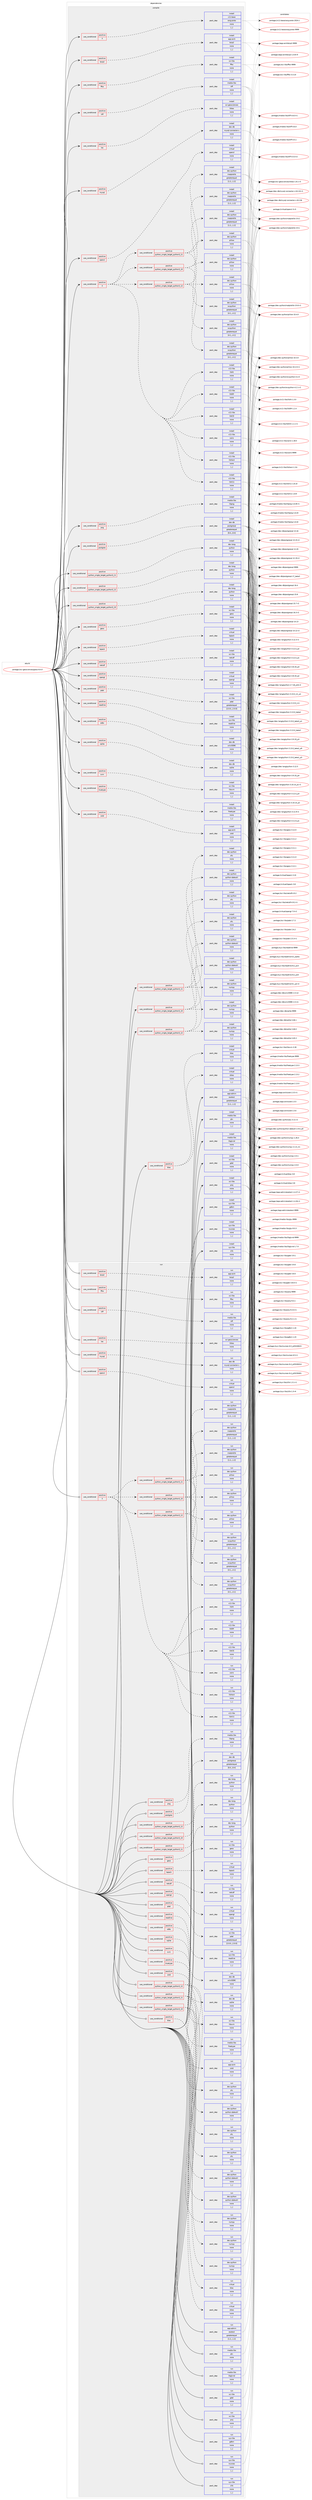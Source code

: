 digraph prolog {

# *************
# Graph options
# *************

newrank=true;
concentrate=true;
compound=true;
graph [rankdir=LR,fontname=Helvetica,fontsize=10,ranksep=1.5];#, ranksep=2.5, nodesep=0.2];
edge  [arrowhead=vee];
node  [fontname=Helvetica,fontsize=10];

# **********
# The ebuild
# **********

subgraph cluster_leftcol {
color=gray;
label=<<i>ebuild</i>>;
id [label="portage://sci-geosciences/grass-8.4.0", color=red, width=4, href="../sci-geosciences/grass-8.4.0.svg"];
}

# ****************
# The dependencies
# ****************

subgraph cluster_midcol {
color=gray;
label=<<i>dependencies</i>>;
subgraph cluster_compile {
fillcolor="#eeeeee";
style=filled;
label=<<i>compile</i>>;
subgraph cond339 {
dependency1372 [label=<<TABLE BORDER="0" CELLBORDER="1" CELLSPACING="0" CELLPADDING="4"><TR><TD ROWSPAN="3" CELLPADDING="10">use_conditional</TD></TR><TR><TD>positive</TD></TR><TR><TD>X</TD></TR></TABLE>>, shape=none, color=red];
subgraph cond340 {
dependency1373 [label=<<TABLE BORDER="0" CELLBORDER="1" CELLSPACING="0" CELLPADDING="4"><TR><TD ROWSPAN="3" CELLPADDING="10">use_conditional</TD></TR><TR><TD>positive</TD></TR><TR><TD>python_single_target_python3_10</TD></TR></TABLE>>, shape=none, color=red];
subgraph pack1013 {
dependency1374 [label=<<TABLE BORDER="0" CELLBORDER="1" CELLSPACING="0" CELLPADDING="4" WIDTH="220"><TR><TD ROWSPAN="6" CELLPADDING="30">pack_dep</TD></TR><TR><TD WIDTH="110">install</TD></TR><TR><TD>dev-python</TD></TR><TR><TD>matplotlib</TD></TR><TR><TD>greaterequal</TD></TR><TR><TD>[1.2,,,1.2]</TD></TR></TABLE>>, shape=none, color=blue];
}
dependency1373:e -> dependency1374:w [weight=20,style="dashed",arrowhead="vee"];
subgraph pack1014 {
dependency1375 [label=<<TABLE BORDER="0" CELLBORDER="1" CELLSPACING="0" CELLPADDING="4" WIDTH="220"><TR><TD ROWSPAN="6" CELLPADDING="30">pack_dep</TD></TR><TR><TD WIDTH="110">install</TD></TR><TR><TD>dev-python</TD></TR><TR><TD>pillow</TD></TR><TR><TD>none</TD></TR><TR><TD>[,,]</TD></TR></TABLE>>, shape=none, color=blue];
}
dependency1373:e -> dependency1375:w [weight=20,style="dashed",arrowhead="vee"];
subgraph pack1015 {
dependency1376 [label=<<TABLE BORDER="0" CELLBORDER="1" CELLSPACING="0" CELLPADDING="4" WIDTH="220"><TR><TD ROWSPAN="6" CELLPADDING="30">pack_dep</TD></TR><TR><TD WIDTH="110">install</TD></TR><TR><TD>dev-python</TD></TR><TR><TD>wxpython</TD></TR><TR><TD>greaterequal</TD></TR><TR><TD>[4.1,,,4.1]</TD></TR></TABLE>>, shape=none, color=blue];
}
dependency1373:e -> dependency1376:w [weight=20,style="dashed",arrowhead="vee"];
}
dependency1372:e -> dependency1373:w [weight=20,style="dashed",arrowhead="vee"];
subgraph cond341 {
dependency1377 [label=<<TABLE BORDER="0" CELLBORDER="1" CELLSPACING="0" CELLPADDING="4"><TR><TD ROWSPAN="3" CELLPADDING="10">use_conditional</TD></TR><TR><TD>positive</TD></TR><TR><TD>python_single_target_python3_11</TD></TR></TABLE>>, shape=none, color=red];
subgraph pack1016 {
dependency1378 [label=<<TABLE BORDER="0" CELLBORDER="1" CELLSPACING="0" CELLPADDING="4" WIDTH="220"><TR><TD ROWSPAN="6" CELLPADDING="30">pack_dep</TD></TR><TR><TD WIDTH="110">install</TD></TR><TR><TD>dev-python</TD></TR><TR><TD>matplotlib</TD></TR><TR><TD>greaterequal</TD></TR><TR><TD>[1.2,,,1.2]</TD></TR></TABLE>>, shape=none, color=blue];
}
dependency1377:e -> dependency1378:w [weight=20,style="dashed",arrowhead="vee"];
subgraph pack1017 {
dependency1379 [label=<<TABLE BORDER="0" CELLBORDER="1" CELLSPACING="0" CELLPADDING="4" WIDTH="220"><TR><TD ROWSPAN="6" CELLPADDING="30">pack_dep</TD></TR><TR><TD WIDTH="110">install</TD></TR><TR><TD>dev-python</TD></TR><TR><TD>pillow</TD></TR><TR><TD>none</TD></TR><TR><TD>[,,]</TD></TR></TABLE>>, shape=none, color=blue];
}
dependency1377:e -> dependency1379:w [weight=20,style="dashed",arrowhead="vee"];
subgraph pack1018 {
dependency1380 [label=<<TABLE BORDER="0" CELLBORDER="1" CELLSPACING="0" CELLPADDING="4" WIDTH="220"><TR><TD ROWSPAN="6" CELLPADDING="30">pack_dep</TD></TR><TR><TD WIDTH="110">install</TD></TR><TR><TD>dev-python</TD></TR><TR><TD>wxpython</TD></TR><TR><TD>greaterequal</TD></TR><TR><TD>[4.1,,,4.1]</TD></TR></TABLE>>, shape=none, color=blue];
}
dependency1377:e -> dependency1380:w [weight=20,style="dashed",arrowhead="vee"];
}
dependency1372:e -> dependency1377:w [weight=20,style="dashed",arrowhead="vee"];
subgraph cond342 {
dependency1381 [label=<<TABLE BORDER="0" CELLBORDER="1" CELLSPACING="0" CELLPADDING="4"><TR><TD ROWSPAN="3" CELLPADDING="10">use_conditional</TD></TR><TR><TD>positive</TD></TR><TR><TD>python_single_target_python3_12</TD></TR></TABLE>>, shape=none, color=red];
subgraph pack1019 {
dependency1382 [label=<<TABLE BORDER="0" CELLBORDER="1" CELLSPACING="0" CELLPADDING="4" WIDTH="220"><TR><TD ROWSPAN="6" CELLPADDING="30">pack_dep</TD></TR><TR><TD WIDTH="110">install</TD></TR><TR><TD>dev-python</TD></TR><TR><TD>matplotlib</TD></TR><TR><TD>greaterequal</TD></TR><TR><TD>[1.2,,,1.2]</TD></TR></TABLE>>, shape=none, color=blue];
}
dependency1381:e -> dependency1382:w [weight=20,style="dashed",arrowhead="vee"];
subgraph pack1020 {
dependency1383 [label=<<TABLE BORDER="0" CELLBORDER="1" CELLSPACING="0" CELLPADDING="4" WIDTH="220"><TR><TD ROWSPAN="6" CELLPADDING="30">pack_dep</TD></TR><TR><TD WIDTH="110">install</TD></TR><TR><TD>dev-python</TD></TR><TR><TD>pillow</TD></TR><TR><TD>none</TD></TR><TR><TD>[,,]</TD></TR></TABLE>>, shape=none, color=blue];
}
dependency1381:e -> dependency1383:w [weight=20,style="dashed",arrowhead="vee"];
subgraph pack1021 {
dependency1384 [label=<<TABLE BORDER="0" CELLBORDER="1" CELLSPACING="0" CELLPADDING="4" WIDTH="220"><TR><TD ROWSPAN="6" CELLPADDING="30">pack_dep</TD></TR><TR><TD WIDTH="110">install</TD></TR><TR><TD>dev-python</TD></TR><TR><TD>wxpython</TD></TR><TR><TD>greaterequal</TD></TR><TR><TD>[4.1,,,4.1]</TD></TR></TABLE>>, shape=none, color=blue];
}
dependency1381:e -> dependency1384:w [weight=20,style="dashed",arrowhead="vee"];
}
dependency1372:e -> dependency1381:w [weight=20,style="dashed",arrowhead="vee"];
subgraph pack1022 {
dependency1385 [label=<<TABLE BORDER="0" CELLBORDER="1" CELLSPACING="0" CELLPADDING="4" WIDTH="220"><TR><TD ROWSPAN="6" CELLPADDING="30">pack_dep</TD></TR><TR><TD WIDTH="110">install</TD></TR><TR><TD>x11-libs</TD></TR><TR><TD>cairo</TD></TR><TR><TD>none</TD></TR><TR><TD>[,,]</TD></TR></TABLE>>, shape=none, color=blue];
}
dependency1372:e -> dependency1385:w [weight=20,style="dashed",arrowhead="vee"];
subgraph pack1023 {
dependency1386 [label=<<TABLE BORDER="0" CELLBORDER="1" CELLSPACING="0" CELLPADDING="4" WIDTH="220"><TR><TD ROWSPAN="6" CELLPADDING="30">pack_dep</TD></TR><TR><TD WIDTH="110">install</TD></TR><TR><TD>x11-libs</TD></TR><TR><TD>libICE</TD></TR><TR><TD>none</TD></TR><TR><TD>[,,]</TD></TR></TABLE>>, shape=none, color=blue];
}
dependency1372:e -> dependency1386:w [weight=20,style="dashed",arrowhead="vee"];
subgraph pack1024 {
dependency1387 [label=<<TABLE BORDER="0" CELLBORDER="1" CELLSPACING="0" CELLPADDING="4" WIDTH="220"><TR><TD ROWSPAN="6" CELLPADDING="30">pack_dep</TD></TR><TR><TD WIDTH="110">install</TD></TR><TR><TD>x11-libs</TD></TR><TR><TD>libSM</TD></TR><TR><TD>none</TD></TR><TR><TD>[,,]</TD></TR></TABLE>>, shape=none, color=blue];
}
dependency1372:e -> dependency1387:w [weight=20,style="dashed",arrowhead="vee"];
subgraph pack1025 {
dependency1388 [label=<<TABLE BORDER="0" CELLBORDER="1" CELLSPACING="0" CELLPADDING="4" WIDTH="220"><TR><TD ROWSPAN="6" CELLPADDING="30">pack_dep</TD></TR><TR><TD WIDTH="110">install</TD></TR><TR><TD>x11-libs</TD></TR><TR><TD>libX11</TD></TR><TR><TD>none</TD></TR><TR><TD>[,,]</TD></TR></TABLE>>, shape=none, color=blue];
}
dependency1372:e -> dependency1388:w [weight=20,style="dashed",arrowhead="vee"];
subgraph pack1026 {
dependency1389 [label=<<TABLE BORDER="0" CELLBORDER="1" CELLSPACING="0" CELLPADDING="4" WIDTH="220"><TR><TD ROWSPAN="6" CELLPADDING="30">pack_dep</TD></TR><TR><TD WIDTH="110">install</TD></TR><TR><TD>x11-libs</TD></TR><TR><TD>libXext</TD></TR><TR><TD>none</TD></TR><TR><TD>[,,]</TD></TR></TABLE>>, shape=none, color=blue];
}
dependency1372:e -> dependency1389:w [weight=20,style="dashed",arrowhead="vee"];
subgraph pack1027 {
dependency1390 [label=<<TABLE BORDER="0" CELLBORDER="1" CELLSPACING="0" CELLPADDING="4" WIDTH="220"><TR><TD ROWSPAN="6" CELLPADDING="30">pack_dep</TD></TR><TR><TD WIDTH="110">install</TD></TR><TR><TD>x11-libs</TD></TR><TR><TD>libXt</TD></TR><TR><TD>none</TD></TR><TR><TD>[,,]</TD></TR></TABLE>>, shape=none, color=blue];
}
dependency1372:e -> dependency1390:w [weight=20,style="dashed",arrowhead="vee"];
}
id:e -> dependency1372:w [weight=20,style="solid",arrowhead="vee"];
subgraph cond343 {
dependency1391 [label=<<TABLE BORDER="0" CELLBORDER="1" CELLSPACING="0" CELLPADDING="4"><TR><TD ROWSPAN="3" CELLPADDING="10">use_conditional</TD></TR><TR><TD>positive</TD></TR><TR><TD>X</TD></TR></TABLE>>, shape=none, color=red];
subgraph pack1028 {
dependency1392 [label=<<TABLE BORDER="0" CELLBORDER="1" CELLSPACING="0" CELLPADDING="4" WIDTH="220"><TR><TD ROWSPAN="6" CELLPADDING="30">pack_dep</TD></TR><TR><TD WIDTH="110">install</TD></TR><TR><TD>x11-base</TD></TR><TR><TD>xorg-proto</TD></TR><TR><TD>none</TD></TR><TR><TD>[,,]</TD></TR></TABLE>>, shape=none, color=blue];
}
dependency1391:e -> dependency1392:w [weight=20,style="dashed",arrowhead="vee"];
}
id:e -> dependency1391:w [weight=20,style="solid",arrowhead="vee"];
subgraph cond344 {
dependency1393 [label=<<TABLE BORDER="0" CELLBORDER="1" CELLSPACING="0" CELLPADDING="4"><TR><TD ROWSPAN="3" CELLPADDING="10">use_conditional</TD></TR><TR><TD>positive</TD></TR><TR><TD>blas</TD></TR></TABLE>>, shape=none, color=red];
subgraph pack1029 {
dependency1394 [label=<<TABLE BORDER="0" CELLBORDER="1" CELLSPACING="0" CELLPADDING="4" WIDTH="220"><TR><TD ROWSPAN="6" CELLPADDING="30">pack_dep</TD></TR><TR><TD WIDTH="110">install</TD></TR><TR><TD>virtual</TD></TR><TR><TD>cblas</TD></TR><TR><TD>none</TD></TR><TR><TD>[,,]</TD></TR></TABLE>>, shape=none, color=blue];
}
dependency1393:e -> dependency1394:w [weight=20,style="dashed",arrowhead="vee"];
subgraph pack1030 {
dependency1395 [label=<<TABLE BORDER="0" CELLBORDER="1" CELLSPACING="0" CELLPADDING="4" WIDTH="220"><TR><TD ROWSPAN="6" CELLPADDING="30">pack_dep</TD></TR><TR><TD WIDTH="110">install</TD></TR><TR><TD>virtual</TD></TR><TR><TD>blas</TD></TR><TR><TD>none</TD></TR><TR><TD>[,,]</TD></TR></TABLE>>, shape=none, color=blue];
}
dependency1393:e -> dependency1395:w [weight=20,style="dashed",arrowhead="vee"];
}
id:e -> dependency1393:w [weight=20,style="solid",arrowhead="vee"];
subgraph cond345 {
dependency1396 [label=<<TABLE BORDER="0" CELLBORDER="1" CELLSPACING="0" CELLPADDING="4"><TR><TD ROWSPAN="3" CELLPADDING="10">use_conditional</TD></TR><TR><TD>positive</TD></TR><TR><TD>bzip2</TD></TR></TABLE>>, shape=none, color=red];
subgraph pack1031 {
dependency1397 [label=<<TABLE BORDER="0" CELLBORDER="1" CELLSPACING="0" CELLPADDING="4" WIDTH="220"><TR><TD ROWSPAN="6" CELLPADDING="30">pack_dep</TD></TR><TR><TD WIDTH="110">install</TD></TR><TR><TD>app-arch</TD></TR><TR><TD>bzip2</TD></TR><TR><TD>none</TD></TR><TR><TD>[,,]</TD></TR></TABLE>>, shape=none, color=blue];
}
dependency1396:e -> dependency1397:w [weight=20,style="dashed",arrowhead="vee"];
}
id:e -> dependency1396:w [weight=20,style="solid",arrowhead="vee"];
subgraph cond346 {
dependency1398 [label=<<TABLE BORDER="0" CELLBORDER="1" CELLSPACING="0" CELLPADDING="4"><TR><TD ROWSPAN="3" CELLPADDING="10">use_conditional</TD></TR><TR><TD>positive</TD></TR><TR><TD>fftw</TD></TR></TABLE>>, shape=none, color=red];
subgraph pack1032 {
dependency1399 [label=<<TABLE BORDER="0" CELLBORDER="1" CELLSPACING="0" CELLPADDING="4" WIDTH="220"><TR><TD ROWSPAN="6" CELLPADDING="30">pack_dep</TD></TR><TR><TD WIDTH="110">install</TD></TR><TR><TD>sci-libs</TD></TR><TR><TD>fftw</TD></TR><TR><TD>none</TD></TR><TR><TD>[,,]</TD></TR></TABLE>>, shape=none, color=blue];
}
dependency1398:e -> dependency1399:w [weight=20,style="dashed",arrowhead="vee"];
}
id:e -> dependency1398:w [weight=20,style="solid",arrowhead="vee"];
subgraph cond347 {
dependency1400 [label=<<TABLE BORDER="0" CELLBORDER="1" CELLSPACING="0" CELLPADDING="4"><TR><TD ROWSPAN="3" CELLPADDING="10">use_conditional</TD></TR><TR><TD>positive</TD></TR><TR><TD>geos</TD></TR></TABLE>>, shape=none, color=red];
subgraph pack1033 {
dependency1401 [label=<<TABLE BORDER="0" CELLBORDER="1" CELLSPACING="0" CELLPADDING="4" WIDTH="220"><TR><TD ROWSPAN="6" CELLPADDING="30">pack_dep</TD></TR><TR><TD WIDTH="110">install</TD></TR><TR><TD>sci-libs</TD></TR><TR><TD>geos</TD></TR><TR><TD>none</TD></TR><TR><TD>[,,]</TD></TR></TABLE>>, shape=none, color=blue];
}
dependency1400:e -> dependency1401:w [weight=20,style="dashed",arrowhead="vee"];
}
id:e -> dependency1400:w [weight=20,style="solid",arrowhead="vee"];
subgraph cond348 {
dependency1402 [label=<<TABLE BORDER="0" CELLBORDER="1" CELLSPACING="0" CELLPADDING="4"><TR><TD ROWSPAN="3" CELLPADDING="10">use_conditional</TD></TR><TR><TD>positive</TD></TR><TR><TD>lapack</TD></TR></TABLE>>, shape=none, color=red];
subgraph pack1034 {
dependency1403 [label=<<TABLE BORDER="0" CELLBORDER="1" CELLSPACING="0" CELLPADDING="4" WIDTH="220"><TR><TD ROWSPAN="6" CELLPADDING="30">pack_dep</TD></TR><TR><TD WIDTH="110">install</TD></TR><TR><TD>virtual</TD></TR><TR><TD>lapack</TD></TR><TR><TD>none</TD></TR><TR><TD>[,,]</TD></TR></TABLE>>, shape=none, color=blue];
}
dependency1402:e -> dependency1403:w [weight=20,style="dashed",arrowhead="vee"];
}
id:e -> dependency1402:w [weight=20,style="solid",arrowhead="vee"];
subgraph cond349 {
dependency1404 [label=<<TABLE BORDER="0" CELLBORDER="1" CELLSPACING="0" CELLPADDING="4"><TR><TD ROWSPAN="3" CELLPADDING="10">use_conditional</TD></TR><TR><TD>positive</TD></TR><TR><TD>las</TD></TR></TABLE>>, shape=none, color=red];
subgraph pack1035 {
dependency1405 [label=<<TABLE BORDER="0" CELLBORDER="1" CELLSPACING="0" CELLPADDING="4" WIDTH="220"><TR><TD ROWSPAN="6" CELLPADDING="30">pack_dep</TD></TR><TR><TD WIDTH="110">install</TD></TR><TR><TD>sci-geosciences</TD></TR><TR><TD>liblas</TD></TR><TR><TD>none</TD></TR><TR><TD>[,,]</TD></TR></TABLE>>, shape=none, color=blue];
}
dependency1404:e -> dependency1405:w [weight=20,style="dashed",arrowhead="vee"];
}
id:e -> dependency1404:w [weight=20,style="solid",arrowhead="vee"];
subgraph cond350 {
dependency1406 [label=<<TABLE BORDER="0" CELLBORDER="1" CELLSPACING="0" CELLPADDING="4"><TR><TD ROWSPAN="3" CELLPADDING="10">use_conditional</TD></TR><TR><TD>positive</TD></TR><TR><TD>mysql</TD></TR></TABLE>>, shape=none, color=red];
subgraph pack1036 {
dependency1407 [label=<<TABLE BORDER="0" CELLBORDER="1" CELLSPACING="0" CELLPADDING="4" WIDTH="220"><TR><TD ROWSPAN="6" CELLPADDING="30">pack_dep</TD></TR><TR><TD WIDTH="110">install</TD></TR><TR><TD>dev-db</TD></TR><TR><TD>mysql-connector-c</TD></TR><TR><TD>none</TD></TR><TR><TD>[,,]</TD></TR></TABLE>>, shape=none, color=blue];
}
dependency1406:e -> dependency1407:w [weight=20,style="dashed",arrowhead="vee"];
}
id:e -> dependency1406:w [weight=20,style="solid",arrowhead="vee"];
subgraph cond351 {
dependency1408 [label=<<TABLE BORDER="0" CELLBORDER="1" CELLSPACING="0" CELLPADDING="4"><TR><TD ROWSPAN="3" CELLPADDING="10">use_conditional</TD></TR><TR><TD>positive</TD></TR><TR><TD>netcdf</TD></TR></TABLE>>, shape=none, color=red];
subgraph pack1037 {
dependency1409 [label=<<TABLE BORDER="0" CELLBORDER="1" CELLSPACING="0" CELLPADDING="4" WIDTH="220"><TR><TD ROWSPAN="6" CELLPADDING="30">pack_dep</TD></TR><TR><TD WIDTH="110">install</TD></TR><TR><TD>sci-libs</TD></TR><TR><TD>netcdf</TD></TR><TR><TD>none</TD></TR><TR><TD>[,,]</TD></TR></TABLE>>, shape=none, color=blue];
}
dependency1408:e -> dependency1409:w [weight=20,style="dashed",arrowhead="vee"];
}
id:e -> dependency1408:w [weight=20,style="solid",arrowhead="vee"];
subgraph cond352 {
dependency1410 [label=<<TABLE BORDER="0" CELLBORDER="1" CELLSPACING="0" CELLPADDING="4"><TR><TD ROWSPAN="3" CELLPADDING="10">use_conditional</TD></TR><TR><TD>positive</TD></TR><TR><TD>odbc</TD></TR></TABLE>>, shape=none, color=red];
subgraph pack1038 {
dependency1411 [label=<<TABLE BORDER="0" CELLBORDER="1" CELLSPACING="0" CELLPADDING="4" WIDTH="220"><TR><TD ROWSPAN="6" CELLPADDING="30">pack_dep</TD></TR><TR><TD WIDTH="110">install</TD></TR><TR><TD>dev-db</TD></TR><TR><TD>unixODBC</TD></TR><TR><TD>none</TD></TR><TR><TD>[,,]</TD></TR></TABLE>>, shape=none, color=blue];
}
dependency1410:e -> dependency1411:w [weight=20,style="dashed",arrowhead="vee"];
}
id:e -> dependency1410:w [weight=20,style="solid",arrowhead="vee"];
subgraph cond353 {
dependency1412 [label=<<TABLE BORDER="0" CELLBORDER="1" CELLSPACING="0" CELLPADDING="4"><TR><TD ROWSPAN="3" CELLPADDING="10">use_conditional</TD></TR><TR><TD>positive</TD></TR><TR><TD>opencl</TD></TR></TABLE>>, shape=none, color=red];
subgraph pack1039 {
dependency1413 [label=<<TABLE BORDER="0" CELLBORDER="1" CELLSPACING="0" CELLPADDING="4" WIDTH="220"><TR><TD ROWSPAN="6" CELLPADDING="30">pack_dep</TD></TR><TR><TD WIDTH="110">install</TD></TR><TR><TD>virtual</TD></TR><TR><TD>opencl</TD></TR><TR><TD>none</TD></TR><TR><TD>[,,]</TD></TR></TABLE>>, shape=none, color=blue];
}
dependency1412:e -> dependency1413:w [weight=20,style="dashed",arrowhead="vee"];
}
id:e -> dependency1412:w [weight=20,style="solid",arrowhead="vee"];
subgraph cond354 {
dependency1414 [label=<<TABLE BORDER="0" CELLBORDER="1" CELLSPACING="0" CELLPADDING="4"><TR><TD ROWSPAN="3" CELLPADDING="10">use_conditional</TD></TR><TR><TD>positive</TD></TR><TR><TD>opengl</TD></TR></TABLE>>, shape=none, color=red];
subgraph pack1040 {
dependency1415 [label=<<TABLE BORDER="0" CELLBORDER="1" CELLSPACING="0" CELLPADDING="4" WIDTH="220"><TR><TD ROWSPAN="6" CELLPADDING="30">pack_dep</TD></TR><TR><TD WIDTH="110">install</TD></TR><TR><TD>virtual</TD></TR><TR><TD>opengl</TD></TR><TR><TD>none</TD></TR><TR><TD>[,,]</TD></TR></TABLE>>, shape=none, color=blue];
}
dependency1414:e -> dependency1415:w [weight=20,style="dashed",arrowhead="vee"];
}
id:e -> dependency1414:w [weight=20,style="solid",arrowhead="vee"];
subgraph cond355 {
dependency1416 [label=<<TABLE BORDER="0" CELLBORDER="1" CELLSPACING="0" CELLPADDING="4"><TR><TD ROWSPAN="3" CELLPADDING="10">use_conditional</TD></TR><TR><TD>positive</TD></TR><TR><TD>pdal</TD></TR></TABLE>>, shape=none, color=red];
subgraph pack1041 {
dependency1417 [label=<<TABLE BORDER="0" CELLBORDER="1" CELLSPACING="0" CELLPADDING="4" WIDTH="220"><TR><TD ROWSPAN="6" CELLPADDING="30">pack_dep</TD></TR><TR><TD WIDTH="110">install</TD></TR><TR><TD>sci-libs</TD></TR><TR><TD>pdal</TD></TR><TR><TD>greaterequal</TD></TR><TR><TD>[2.0.0,,,2.0.0]</TD></TR></TABLE>>, shape=none, color=blue];
}
dependency1416:e -> dependency1417:w [weight=20,style="dashed",arrowhead="vee"];
}
id:e -> dependency1416:w [weight=20,style="solid",arrowhead="vee"];
subgraph cond356 {
dependency1418 [label=<<TABLE BORDER="0" CELLBORDER="1" CELLSPACING="0" CELLPADDING="4"><TR><TD ROWSPAN="3" CELLPADDING="10">use_conditional</TD></TR><TR><TD>positive</TD></TR><TR><TD>png</TD></TR></TABLE>>, shape=none, color=red];
subgraph pack1042 {
dependency1419 [label=<<TABLE BORDER="0" CELLBORDER="1" CELLSPACING="0" CELLPADDING="4" WIDTH="220"><TR><TD ROWSPAN="6" CELLPADDING="30">pack_dep</TD></TR><TR><TD WIDTH="110">install</TD></TR><TR><TD>media-libs</TD></TR><TR><TD>libpng</TD></TR><TR><TD>none</TD></TR><TR><TD>[,,]</TD></TR></TABLE>>, shape=none, color=blue];
}
dependency1418:e -> dependency1419:w [weight=20,style="dashed",arrowhead="vee"];
}
id:e -> dependency1418:w [weight=20,style="solid",arrowhead="vee"];
subgraph cond357 {
dependency1420 [label=<<TABLE BORDER="0" CELLBORDER="1" CELLSPACING="0" CELLPADDING="4"><TR><TD ROWSPAN="3" CELLPADDING="10">use_conditional</TD></TR><TR><TD>positive</TD></TR><TR><TD>postgres</TD></TR></TABLE>>, shape=none, color=red];
subgraph pack1043 {
dependency1421 [label=<<TABLE BORDER="0" CELLBORDER="1" CELLSPACING="0" CELLPADDING="4" WIDTH="220"><TR><TD ROWSPAN="6" CELLPADDING="30">pack_dep</TD></TR><TR><TD WIDTH="110">install</TD></TR><TR><TD>dev-db</TD></TR><TR><TD>postgresql</TD></TR><TR><TD>greaterequal</TD></TR><TR><TD>[8.4,,,8.4]</TD></TR></TABLE>>, shape=none, color=blue];
}
dependency1420:e -> dependency1421:w [weight=20,style="dashed",arrowhead="vee"];
}
id:e -> dependency1420:w [weight=20,style="solid",arrowhead="vee"];
subgraph cond358 {
dependency1422 [label=<<TABLE BORDER="0" CELLBORDER="1" CELLSPACING="0" CELLPADDING="4"><TR><TD ROWSPAN="3" CELLPADDING="10">use_conditional</TD></TR><TR><TD>positive</TD></TR><TR><TD>python_single_target_python3_10</TD></TR></TABLE>>, shape=none, color=red];
subgraph pack1044 {
dependency1423 [label=<<TABLE BORDER="0" CELLBORDER="1" CELLSPACING="0" CELLPADDING="4" WIDTH="220"><TR><TD ROWSPAN="6" CELLPADDING="30">pack_dep</TD></TR><TR><TD WIDTH="110">install</TD></TR><TR><TD>dev-lang</TD></TR><TR><TD>python</TD></TR><TR><TD>none</TD></TR><TR><TD>[,,]</TD></TR></TABLE>>, shape=none, color=blue];
}
dependency1422:e -> dependency1423:w [weight=20,style="dashed",arrowhead="vee"];
}
id:e -> dependency1422:w [weight=20,style="solid",arrowhead="vee"];
subgraph cond359 {
dependency1424 [label=<<TABLE BORDER="0" CELLBORDER="1" CELLSPACING="0" CELLPADDING="4"><TR><TD ROWSPAN="3" CELLPADDING="10">use_conditional</TD></TR><TR><TD>positive</TD></TR><TR><TD>python_single_target_python3_10</TD></TR></TABLE>>, shape=none, color=red];
subgraph pack1045 {
dependency1425 [label=<<TABLE BORDER="0" CELLBORDER="1" CELLSPACING="0" CELLPADDING="4" WIDTH="220"><TR><TD ROWSPAN="6" CELLPADDING="30">pack_dep</TD></TR><TR><TD WIDTH="110">install</TD></TR><TR><TD>dev-python</TD></TR><TR><TD>numpy</TD></TR><TR><TD>none</TD></TR><TR><TD>[,,]</TD></TR></TABLE>>, shape=none, color=blue];
}
dependency1424:e -> dependency1425:w [weight=20,style="dashed",arrowhead="vee"];
subgraph pack1046 {
dependency1426 [label=<<TABLE BORDER="0" CELLBORDER="1" CELLSPACING="0" CELLPADDING="4" WIDTH="220"><TR><TD ROWSPAN="6" CELLPADDING="30">pack_dep</TD></TR><TR><TD WIDTH="110">install</TD></TR><TR><TD>dev-python</TD></TR><TR><TD>ply</TD></TR><TR><TD>none</TD></TR><TR><TD>[,,]</TD></TR></TABLE>>, shape=none, color=blue];
}
dependency1424:e -> dependency1426:w [weight=20,style="dashed",arrowhead="vee"];
subgraph pack1047 {
dependency1427 [label=<<TABLE BORDER="0" CELLBORDER="1" CELLSPACING="0" CELLPADDING="4" WIDTH="220"><TR><TD ROWSPAN="6" CELLPADDING="30">pack_dep</TD></TR><TR><TD WIDTH="110">install</TD></TR><TR><TD>dev-python</TD></TR><TR><TD>python-dateutil</TD></TR><TR><TD>none</TD></TR><TR><TD>[,,]</TD></TR></TABLE>>, shape=none, color=blue];
}
dependency1424:e -> dependency1427:w [weight=20,style="dashed",arrowhead="vee"];
}
id:e -> dependency1424:w [weight=20,style="solid",arrowhead="vee"];
subgraph cond360 {
dependency1428 [label=<<TABLE BORDER="0" CELLBORDER="1" CELLSPACING="0" CELLPADDING="4"><TR><TD ROWSPAN="3" CELLPADDING="10">use_conditional</TD></TR><TR><TD>positive</TD></TR><TR><TD>python_single_target_python3_11</TD></TR></TABLE>>, shape=none, color=red];
subgraph pack1048 {
dependency1429 [label=<<TABLE BORDER="0" CELLBORDER="1" CELLSPACING="0" CELLPADDING="4" WIDTH="220"><TR><TD ROWSPAN="6" CELLPADDING="30">pack_dep</TD></TR><TR><TD WIDTH="110">install</TD></TR><TR><TD>dev-lang</TD></TR><TR><TD>python</TD></TR><TR><TD>none</TD></TR><TR><TD>[,,]</TD></TR></TABLE>>, shape=none, color=blue];
}
dependency1428:e -> dependency1429:w [weight=20,style="dashed",arrowhead="vee"];
}
id:e -> dependency1428:w [weight=20,style="solid",arrowhead="vee"];
subgraph cond361 {
dependency1430 [label=<<TABLE BORDER="0" CELLBORDER="1" CELLSPACING="0" CELLPADDING="4"><TR><TD ROWSPAN="3" CELLPADDING="10">use_conditional</TD></TR><TR><TD>positive</TD></TR><TR><TD>python_single_target_python3_11</TD></TR></TABLE>>, shape=none, color=red];
subgraph pack1049 {
dependency1431 [label=<<TABLE BORDER="0" CELLBORDER="1" CELLSPACING="0" CELLPADDING="4" WIDTH="220"><TR><TD ROWSPAN="6" CELLPADDING="30">pack_dep</TD></TR><TR><TD WIDTH="110">install</TD></TR><TR><TD>dev-python</TD></TR><TR><TD>numpy</TD></TR><TR><TD>none</TD></TR><TR><TD>[,,]</TD></TR></TABLE>>, shape=none, color=blue];
}
dependency1430:e -> dependency1431:w [weight=20,style="dashed",arrowhead="vee"];
subgraph pack1050 {
dependency1432 [label=<<TABLE BORDER="0" CELLBORDER="1" CELLSPACING="0" CELLPADDING="4" WIDTH="220"><TR><TD ROWSPAN="6" CELLPADDING="30">pack_dep</TD></TR><TR><TD WIDTH="110">install</TD></TR><TR><TD>dev-python</TD></TR><TR><TD>ply</TD></TR><TR><TD>none</TD></TR><TR><TD>[,,]</TD></TR></TABLE>>, shape=none, color=blue];
}
dependency1430:e -> dependency1432:w [weight=20,style="dashed",arrowhead="vee"];
subgraph pack1051 {
dependency1433 [label=<<TABLE BORDER="0" CELLBORDER="1" CELLSPACING="0" CELLPADDING="4" WIDTH="220"><TR><TD ROWSPAN="6" CELLPADDING="30">pack_dep</TD></TR><TR><TD WIDTH="110">install</TD></TR><TR><TD>dev-python</TD></TR><TR><TD>python-dateutil</TD></TR><TR><TD>none</TD></TR><TR><TD>[,,]</TD></TR></TABLE>>, shape=none, color=blue];
}
dependency1430:e -> dependency1433:w [weight=20,style="dashed",arrowhead="vee"];
}
id:e -> dependency1430:w [weight=20,style="solid",arrowhead="vee"];
subgraph cond362 {
dependency1434 [label=<<TABLE BORDER="0" CELLBORDER="1" CELLSPACING="0" CELLPADDING="4"><TR><TD ROWSPAN="3" CELLPADDING="10">use_conditional</TD></TR><TR><TD>positive</TD></TR><TR><TD>python_single_target_python3_12</TD></TR></TABLE>>, shape=none, color=red];
subgraph pack1052 {
dependency1435 [label=<<TABLE BORDER="0" CELLBORDER="1" CELLSPACING="0" CELLPADDING="4" WIDTH="220"><TR><TD ROWSPAN="6" CELLPADDING="30">pack_dep</TD></TR><TR><TD WIDTH="110">install</TD></TR><TR><TD>dev-lang</TD></TR><TR><TD>python</TD></TR><TR><TD>none</TD></TR><TR><TD>[,,]</TD></TR></TABLE>>, shape=none, color=blue];
}
dependency1434:e -> dependency1435:w [weight=20,style="dashed",arrowhead="vee"];
}
id:e -> dependency1434:w [weight=20,style="solid",arrowhead="vee"];
subgraph cond363 {
dependency1436 [label=<<TABLE BORDER="0" CELLBORDER="1" CELLSPACING="0" CELLPADDING="4"><TR><TD ROWSPAN="3" CELLPADDING="10">use_conditional</TD></TR><TR><TD>positive</TD></TR><TR><TD>python_single_target_python3_12</TD></TR></TABLE>>, shape=none, color=red];
subgraph pack1053 {
dependency1437 [label=<<TABLE BORDER="0" CELLBORDER="1" CELLSPACING="0" CELLPADDING="4" WIDTH="220"><TR><TD ROWSPAN="6" CELLPADDING="30">pack_dep</TD></TR><TR><TD WIDTH="110">install</TD></TR><TR><TD>dev-python</TD></TR><TR><TD>numpy</TD></TR><TR><TD>none</TD></TR><TR><TD>[,,]</TD></TR></TABLE>>, shape=none, color=blue];
}
dependency1436:e -> dependency1437:w [weight=20,style="dashed",arrowhead="vee"];
subgraph pack1054 {
dependency1438 [label=<<TABLE BORDER="0" CELLBORDER="1" CELLSPACING="0" CELLPADDING="4" WIDTH="220"><TR><TD ROWSPAN="6" CELLPADDING="30">pack_dep</TD></TR><TR><TD WIDTH="110">install</TD></TR><TR><TD>dev-python</TD></TR><TR><TD>ply</TD></TR><TR><TD>none</TD></TR><TR><TD>[,,]</TD></TR></TABLE>>, shape=none, color=blue];
}
dependency1436:e -> dependency1438:w [weight=20,style="dashed",arrowhead="vee"];
subgraph pack1055 {
dependency1439 [label=<<TABLE BORDER="0" CELLBORDER="1" CELLSPACING="0" CELLPADDING="4" WIDTH="220"><TR><TD ROWSPAN="6" CELLPADDING="30">pack_dep</TD></TR><TR><TD WIDTH="110">install</TD></TR><TR><TD>dev-python</TD></TR><TR><TD>python-dateutil</TD></TR><TR><TD>none</TD></TR><TR><TD>[,,]</TD></TR></TABLE>>, shape=none, color=blue];
}
dependency1436:e -> dependency1439:w [weight=20,style="dashed",arrowhead="vee"];
}
id:e -> dependency1436:w [weight=20,style="solid",arrowhead="vee"];
subgraph cond364 {
dependency1440 [label=<<TABLE BORDER="0" CELLBORDER="1" CELLSPACING="0" CELLPADDING="4"><TR><TD ROWSPAN="3" CELLPADDING="10">use_conditional</TD></TR><TR><TD>positive</TD></TR><TR><TD>readline</TD></TR></TABLE>>, shape=none, color=red];
subgraph pack1056 {
dependency1441 [label=<<TABLE BORDER="0" CELLBORDER="1" CELLSPACING="0" CELLPADDING="4" WIDTH="220"><TR><TD ROWSPAN="6" CELLPADDING="30">pack_dep</TD></TR><TR><TD WIDTH="110">install</TD></TR><TR><TD>sys-libs</TD></TR><TR><TD>readline</TD></TR><TR><TD>none</TD></TR><TR><TD>[,,]</TD></TR></TABLE>>, shape=none, color=blue];
}
dependency1440:e -> dependency1441:w [weight=20,style="dashed",arrowhead="vee"];
}
id:e -> dependency1440:w [weight=20,style="solid",arrowhead="vee"];
subgraph cond365 {
dependency1442 [label=<<TABLE BORDER="0" CELLBORDER="1" CELLSPACING="0" CELLPADDING="4"><TR><TD ROWSPAN="3" CELLPADDING="10">use_conditional</TD></TR><TR><TD>positive</TD></TR><TR><TD>sqlite</TD></TR></TABLE>>, shape=none, color=red];
subgraph pack1057 {
dependency1443 [label=<<TABLE BORDER="0" CELLBORDER="1" CELLSPACING="0" CELLPADDING="4" WIDTH="220"><TR><TD ROWSPAN="6" CELLPADDING="30">pack_dep</TD></TR><TR><TD WIDTH="110">install</TD></TR><TR><TD>dev-db</TD></TR><TR><TD>sqlite</TD></TR><TR><TD>none</TD></TR><TR><TD>[,,]</TD></TR></TABLE>>, shape=none, color=blue];
}
dependency1442:e -> dependency1443:w [weight=20,style="dashed",arrowhead="vee"];
}
id:e -> dependency1442:w [weight=20,style="solid",arrowhead="vee"];
subgraph cond366 {
dependency1444 [label=<<TABLE BORDER="0" CELLBORDER="1" CELLSPACING="0" CELLPADDING="4"><TR><TD ROWSPAN="3" CELLPADDING="10">use_conditional</TD></TR><TR><TD>positive</TD></TR><TR><TD>svm</TD></TR></TABLE>>, shape=none, color=red];
subgraph pack1058 {
dependency1445 [label=<<TABLE BORDER="0" CELLBORDER="1" CELLSPACING="0" CELLPADDING="4" WIDTH="220"><TR><TD ROWSPAN="6" CELLPADDING="30">pack_dep</TD></TR><TR><TD WIDTH="110">install</TD></TR><TR><TD>sci-libs</TD></TR><TR><TD>libsvm</TD></TR><TR><TD>none</TD></TR><TR><TD>[,,]</TD></TR></TABLE>>, shape=none, color=blue];
}
dependency1444:e -> dependency1445:w [weight=20,style="dashed",arrowhead="vee"];
}
id:e -> dependency1444:w [weight=20,style="solid",arrowhead="vee"];
subgraph cond367 {
dependency1446 [label=<<TABLE BORDER="0" CELLBORDER="1" CELLSPACING="0" CELLPADDING="4"><TR><TD ROWSPAN="3" CELLPADDING="10">use_conditional</TD></TR><TR><TD>positive</TD></TR><TR><TD>tiff</TD></TR></TABLE>>, shape=none, color=red];
subgraph pack1059 {
dependency1447 [label=<<TABLE BORDER="0" CELLBORDER="1" CELLSPACING="0" CELLPADDING="4" WIDTH="220"><TR><TD ROWSPAN="6" CELLPADDING="30">pack_dep</TD></TR><TR><TD WIDTH="110">install</TD></TR><TR><TD>media-libs</TD></TR><TR><TD>tiff</TD></TR><TR><TD>none</TD></TR><TR><TD>[,,]</TD></TR></TABLE>>, shape=none, color=blue];
}
dependency1446:e -> dependency1447:w [weight=20,style="dashed",arrowhead="vee"];
}
id:e -> dependency1446:w [weight=20,style="solid",arrowhead="vee"];
subgraph cond368 {
dependency1448 [label=<<TABLE BORDER="0" CELLBORDER="1" CELLSPACING="0" CELLPADDING="4"><TR><TD ROWSPAN="3" CELLPADDING="10">use_conditional</TD></TR><TR><TD>positive</TD></TR><TR><TD>truetype</TD></TR></TABLE>>, shape=none, color=red];
subgraph pack1060 {
dependency1449 [label=<<TABLE BORDER="0" CELLBORDER="1" CELLSPACING="0" CELLPADDING="4" WIDTH="220"><TR><TD ROWSPAN="6" CELLPADDING="30">pack_dep</TD></TR><TR><TD WIDTH="110">install</TD></TR><TR><TD>media-libs</TD></TR><TR><TD>freetype</TD></TR><TR><TD>none</TD></TR><TR><TD>[,,]</TD></TR></TABLE>>, shape=none, color=blue];
}
dependency1448:e -> dependency1449:w [weight=20,style="dashed",arrowhead="vee"];
}
id:e -> dependency1448:w [weight=20,style="solid",arrowhead="vee"];
subgraph cond369 {
dependency1450 [label=<<TABLE BORDER="0" CELLBORDER="1" CELLSPACING="0" CELLPADDING="4"><TR><TD ROWSPAN="3" CELLPADDING="10">use_conditional</TD></TR><TR><TD>positive</TD></TR><TR><TD>zstd</TD></TR></TABLE>>, shape=none, color=red];
subgraph pack1061 {
dependency1451 [label=<<TABLE BORDER="0" CELLBORDER="1" CELLSPACING="0" CELLPADDING="4" WIDTH="220"><TR><TD ROWSPAN="6" CELLPADDING="30">pack_dep</TD></TR><TR><TD WIDTH="110">install</TD></TR><TR><TD>app-arch</TD></TR><TR><TD>zstd</TD></TR><TR><TD>none</TD></TR><TR><TD>[,,]</TD></TR></TABLE>>, shape=none, color=blue];
}
dependency1450:e -> dependency1451:w [weight=20,style="dashed",arrowhead="vee"];
}
id:e -> dependency1450:w [weight=20,style="solid",arrowhead="vee"];
subgraph pack1062 {
dependency1452 [label=<<TABLE BORDER="0" CELLBORDER="1" CELLSPACING="0" CELLPADDING="4" WIDTH="220"><TR><TD ROWSPAN="6" CELLPADDING="30">pack_dep</TD></TR><TR><TD WIDTH="110">install</TD></TR><TR><TD>app-admin</TD></TR><TR><TD>eselect</TD></TR><TR><TD>greaterequal</TD></TR><TR><TD>[1.2,,,1.2]</TD></TR></TABLE>>, shape=none, color=blue];
}
id:e -> dependency1452:w [weight=20,style="solid",arrowhead="vee"];
subgraph pack1063 {
dependency1453 [label=<<TABLE BORDER="0" CELLBORDER="1" CELLSPACING="0" CELLPADDING="4" WIDTH="220"><TR><TD ROWSPAN="6" CELLPADDING="30">pack_dep</TD></TR><TR><TD WIDTH="110">install</TD></TR><TR><TD>media-libs</TD></TR><TR><TD>glu</TD></TR><TR><TD>none</TD></TR><TR><TD>[,,]</TD></TR></TABLE>>, shape=none, color=blue];
}
id:e -> dependency1453:w [weight=20,style="solid",arrowhead="vee"];
subgraph pack1064 {
dependency1454 [label=<<TABLE BORDER="0" CELLBORDER="1" CELLSPACING="0" CELLPADDING="4" WIDTH="220"><TR><TD ROWSPAN="6" CELLPADDING="30">pack_dep</TD></TR><TR><TD WIDTH="110">install</TD></TR><TR><TD>media-libs</TD></TR><TR><TD>libglvnd</TD></TR><TR><TD>none</TD></TR><TR><TD>[,,]</TD></TR></TABLE>>, shape=none, color=blue];
}
id:e -> dependency1454:w [weight=20,style="solid",arrowhead="vee"];
subgraph pack1065 {
dependency1455 [label=<<TABLE BORDER="0" CELLBORDER="1" CELLSPACING="0" CELLPADDING="4" WIDTH="220"><TR><TD ROWSPAN="6" CELLPADDING="30">pack_dep</TD></TR><TR><TD WIDTH="110">install</TD></TR><TR><TD>sci-libs</TD></TR><TR><TD>gdal</TD></TR><TR><TD>none</TD></TR><TR><TD>[,,]</TD></TR></TABLE>>, shape=none, color=blue];
}
id:e -> dependency1455:w [weight=20,style="solid",arrowhead="vee"];
subgraph pack1066 {
dependency1456 [label=<<TABLE BORDER="0" CELLBORDER="1" CELLSPACING="0" CELLPADDING="4" WIDTH="220"><TR><TD ROWSPAN="6" CELLPADDING="30">pack_dep</TD></TR><TR><TD WIDTH="110">install</TD></TR><TR><TD>sci-libs</TD></TR><TR><TD>proj</TD></TR><TR><TD>none</TD></TR><TR><TD>[,,]</TD></TR></TABLE>>, shape=none, color=blue];
}
id:e -> dependency1456:w [weight=20,style="solid",arrowhead="vee"];
subgraph pack1067 {
dependency1457 [label=<<TABLE BORDER="0" CELLBORDER="1" CELLSPACING="0" CELLPADDING="4" WIDTH="220"><TR><TD ROWSPAN="6" CELLPADDING="30">pack_dep</TD></TR><TR><TD WIDTH="110">install</TD></TR><TR><TD>sys-libs</TD></TR><TR><TD>gdbm</TD></TR><TR><TD>none</TD></TR><TR><TD>[,,]</TD></TR></TABLE>>, shape=none, color=blue];
}
id:e -> dependency1457:w [weight=20,style="solid",arrowhead="vee"];
subgraph pack1068 {
dependency1458 [label=<<TABLE BORDER="0" CELLBORDER="1" CELLSPACING="0" CELLPADDING="4" WIDTH="220"><TR><TD ROWSPAN="6" CELLPADDING="30">pack_dep</TD></TR><TR><TD WIDTH="110">install</TD></TR><TR><TD>sys-libs</TD></TR><TR><TD>ncurses</TD></TR><TR><TD>none</TD></TR><TR><TD>[,,]</TD></TR></TABLE>>, shape=none, color=blue];
}
id:e -> dependency1458:w [weight=20,style="solid",arrowhead="vee"];
subgraph pack1069 {
dependency1459 [label=<<TABLE BORDER="0" CELLBORDER="1" CELLSPACING="0" CELLPADDING="4" WIDTH="220"><TR><TD ROWSPAN="6" CELLPADDING="30">pack_dep</TD></TR><TR><TD WIDTH="110">install</TD></TR><TR><TD>sys-libs</TD></TR><TR><TD>zlib</TD></TR><TR><TD>none</TD></TR><TR><TD>[,,]</TD></TR></TABLE>>, shape=none, color=blue];
}
id:e -> dependency1459:w [weight=20,style="solid",arrowhead="vee"];
}
subgraph cluster_compileandrun {
fillcolor="#eeeeee";
style=filled;
label=<<i>compile and run</i>>;
}
subgraph cluster_run {
fillcolor="#eeeeee";
style=filled;
label=<<i>run</i>>;
subgraph cond370 {
dependency1460 [label=<<TABLE BORDER="0" CELLBORDER="1" CELLSPACING="0" CELLPADDING="4"><TR><TD ROWSPAN="3" CELLPADDING="10">use_conditional</TD></TR><TR><TD>positive</TD></TR><TR><TD>X</TD></TR></TABLE>>, shape=none, color=red];
subgraph cond371 {
dependency1461 [label=<<TABLE BORDER="0" CELLBORDER="1" CELLSPACING="0" CELLPADDING="4"><TR><TD ROWSPAN="3" CELLPADDING="10">use_conditional</TD></TR><TR><TD>positive</TD></TR><TR><TD>python_single_target_python3_10</TD></TR></TABLE>>, shape=none, color=red];
subgraph pack1070 {
dependency1462 [label=<<TABLE BORDER="0" CELLBORDER="1" CELLSPACING="0" CELLPADDING="4" WIDTH="220"><TR><TD ROWSPAN="6" CELLPADDING="30">pack_dep</TD></TR><TR><TD WIDTH="110">run</TD></TR><TR><TD>dev-python</TD></TR><TR><TD>matplotlib</TD></TR><TR><TD>greaterequal</TD></TR><TR><TD>[1.2,,,1.2]</TD></TR></TABLE>>, shape=none, color=blue];
}
dependency1461:e -> dependency1462:w [weight=20,style="dashed",arrowhead="vee"];
subgraph pack1071 {
dependency1463 [label=<<TABLE BORDER="0" CELLBORDER="1" CELLSPACING="0" CELLPADDING="4" WIDTH="220"><TR><TD ROWSPAN="6" CELLPADDING="30">pack_dep</TD></TR><TR><TD WIDTH="110">run</TD></TR><TR><TD>dev-python</TD></TR><TR><TD>pillow</TD></TR><TR><TD>none</TD></TR><TR><TD>[,,]</TD></TR></TABLE>>, shape=none, color=blue];
}
dependency1461:e -> dependency1463:w [weight=20,style="dashed",arrowhead="vee"];
subgraph pack1072 {
dependency1464 [label=<<TABLE BORDER="0" CELLBORDER="1" CELLSPACING="0" CELLPADDING="4" WIDTH="220"><TR><TD ROWSPAN="6" CELLPADDING="30">pack_dep</TD></TR><TR><TD WIDTH="110">run</TD></TR><TR><TD>dev-python</TD></TR><TR><TD>wxpython</TD></TR><TR><TD>greaterequal</TD></TR><TR><TD>[4.1,,,4.1]</TD></TR></TABLE>>, shape=none, color=blue];
}
dependency1461:e -> dependency1464:w [weight=20,style="dashed",arrowhead="vee"];
}
dependency1460:e -> dependency1461:w [weight=20,style="dashed",arrowhead="vee"];
subgraph cond372 {
dependency1465 [label=<<TABLE BORDER="0" CELLBORDER="1" CELLSPACING="0" CELLPADDING="4"><TR><TD ROWSPAN="3" CELLPADDING="10">use_conditional</TD></TR><TR><TD>positive</TD></TR><TR><TD>python_single_target_python3_11</TD></TR></TABLE>>, shape=none, color=red];
subgraph pack1073 {
dependency1466 [label=<<TABLE BORDER="0" CELLBORDER="1" CELLSPACING="0" CELLPADDING="4" WIDTH="220"><TR><TD ROWSPAN="6" CELLPADDING="30">pack_dep</TD></TR><TR><TD WIDTH="110">run</TD></TR><TR><TD>dev-python</TD></TR><TR><TD>matplotlib</TD></TR><TR><TD>greaterequal</TD></TR><TR><TD>[1.2,,,1.2]</TD></TR></TABLE>>, shape=none, color=blue];
}
dependency1465:e -> dependency1466:w [weight=20,style="dashed",arrowhead="vee"];
subgraph pack1074 {
dependency1467 [label=<<TABLE BORDER="0" CELLBORDER="1" CELLSPACING="0" CELLPADDING="4" WIDTH="220"><TR><TD ROWSPAN="6" CELLPADDING="30">pack_dep</TD></TR><TR><TD WIDTH="110">run</TD></TR><TR><TD>dev-python</TD></TR><TR><TD>pillow</TD></TR><TR><TD>none</TD></TR><TR><TD>[,,]</TD></TR></TABLE>>, shape=none, color=blue];
}
dependency1465:e -> dependency1467:w [weight=20,style="dashed",arrowhead="vee"];
subgraph pack1075 {
dependency1468 [label=<<TABLE BORDER="0" CELLBORDER="1" CELLSPACING="0" CELLPADDING="4" WIDTH="220"><TR><TD ROWSPAN="6" CELLPADDING="30">pack_dep</TD></TR><TR><TD WIDTH="110">run</TD></TR><TR><TD>dev-python</TD></TR><TR><TD>wxpython</TD></TR><TR><TD>greaterequal</TD></TR><TR><TD>[4.1,,,4.1]</TD></TR></TABLE>>, shape=none, color=blue];
}
dependency1465:e -> dependency1468:w [weight=20,style="dashed",arrowhead="vee"];
}
dependency1460:e -> dependency1465:w [weight=20,style="dashed",arrowhead="vee"];
subgraph cond373 {
dependency1469 [label=<<TABLE BORDER="0" CELLBORDER="1" CELLSPACING="0" CELLPADDING="4"><TR><TD ROWSPAN="3" CELLPADDING="10">use_conditional</TD></TR><TR><TD>positive</TD></TR><TR><TD>python_single_target_python3_12</TD></TR></TABLE>>, shape=none, color=red];
subgraph pack1076 {
dependency1470 [label=<<TABLE BORDER="0" CELLBORDER="1" CELLSPACING="0" CELLPADDING="4" WIDTH="220"><TR><TD ROWSPAN="6" CELLPADDING="30">pack_dep</TD></TR><TR><TD WIDTH="110">run</TD></TR><TR><TD>dev-python</TD></TR><TR><TD>matplotlib</TD></TR><TR><TD>greaterequal</TD></TR><TR><TD>[1.2,,,1.2]</TD></TR></TABLE>>, shape=none, color=blue];
}
dependency1469:e -> dependency1470:w [weight=20,style="dashed",arrowhead="vee"];
subgraph pack1077 {
dependency1471 [label=<<TABLE BORDER="0" CELLBORDER="1" CELLSPACING="0" CELLPADDING="4" WIDTH="220"><TR><TD ROWSPAN="6" CELLPADDING="30">pack_dep</TD></TR><TR><TD WIDTH="110">run</TD></TR><TR><TD>dev-python</TD></TR><TR><TD>pillow</TD></TR><TR><TD>none</TD></TR><TR><TD>[,,]</TD></TR></TABLE>>, shape=none, color=blue];
}
dependency1469:e -> dependency1471:w [weight=20,style="dashed",arrowhead="vee"];
subgraph pack1078 {
dependency1472 [label=<<TABLE BORDER="0" CELLBORDER="1" CELLSPACING="0" CELLPADDING="4" WIDTH="220"><TR><TD ROWSPAN="6" CELLPADDING="30">pack_dep</TD></TR><TR><TD WIDTH="110">run</TD></TR><TR><TD>dev-python</TD></TR><TR><TD>wxpython</TD></TR><TR><TD>greaterequal</TD></TR><TR><TD>[4.1,,,4.1]</TD></TR></TABLE>>, shape=none, color=blue];
}
dependency1469:e -> dependency1472:w [weight=20,style="dashed",arrowhead="vee"];
}
dependency1460:e -> dependency1469:w [weight=20,style="dashed",arrowhead="vee"];
subgraph pack1079 {
dependency1473 [label=<<TABLE BORDER="0" CELLBORDER="1" CELLSPACING="0" CELLPADDING="4" WIDTH="220"><TR><TD ROWSPAN="6" CELLPADDING="30">pack_dep</TD></TR><TR><TD WIDTH="110">run</TD></TR><TR><TD>x11-libs</TD></TR><TR><TD>cairo</TD></TR><TR><TD>none</TD></TR><TR><TD>[,,]</TD></TR></TABLE>>, shape=none, color=blue];
}
dependency1460:e -> dependency1473:w [weight=20,style="dashed",arrowhead="vee"];
subgraph pack1080 {
dependency1474 [label=<<TABLE BORDER="0" CELLBORDER="1" CELLSPACING="0" CELLPADDING="4" WIDTH="220"><TR><TD ROWSPAN="6" CELLPADDING="30">pack_dep</TD></TR><TR><TD WIDTH="110">run</TD></TR><TR><TD>x11-libs</TD></TR><TR><TD>libICE</TD></TR><TR><TD>none</TD></TR><TR><TD>[,,]</TD></TR></TABLE>>, shape=none, color=blue];
}
dependency1460:e -> dependency1474:w [weight=20,style="dashed",arrowhead="vee"];
subgraph pack1081 {
dependency1475 [label=<<TABLE BORDER="0" CELLBORDER="1" CELLSPACING="0" CELLPADDING="4" WIDTH="220"><TR><TD ROWSPAN="6" CELLPADDING="30">pack_dep</TD></TR><TR><TD WIDTH="110">run</TD></TR><TR><TD>x11-libs</TD></TR><TR><TD>libSM</TD></TR><TR><TD>none</TD></TR><TR><TD>[,,]</TD></TR></TABLE>>, shape=none, color=blue];
}
dependency1460:e -> dependency1475:w [weight=20,style="dashed",arrowhead="vee"];
subgraph pack1082 {
dependency1476 [label=<<TABLE BORDER="0" CELLBORDER="1" CELLSPACING="0" CELLPADDING="4" WIDTH="220"><TR><TD ROWSPAN="6" CELLPADDING="30">pack_dep</TD></TR><TR><TD WIDTH="110">run</TD></TR><TR><TD>x11-libs</TD></TR><TR><TD>libX11</TD></TR><TR><TD>none</TD></TR><TR><TD>[,,]</TD></TR></TABLE>>, shape=none, color=blue];
}
dependency1460:e -> dependency1476:w [weight=20,style="dashed",arrowhead="vee"];
subgraph pack1083 {
dependency1477 [label=<<TABLE BORDER="0" CELLBORDER="1" CELLSPACING="0" CELLPADDING="4" WIDTH="220"><TR><TD ROWSPAN="6" CELLPADDING="30">pack_dep</TD></TR><TR><TD WIDTH="110">run</TD></TR><TR><TD>x11-libs</TD></TR><TR><TD>libXext</TD></TR><TR><TD>none</TD></TR><TR><TD>[,,]</TD></TR></TABLE>>, shape=none, color=blue];
}
dependency1460:e -> dependency1477:w [weight=20,style="dashed",arrowhead="vee"];
subgraph pack1084 {
dependency1478 [label=<<TABLE BORDER="0" CELLBORDER="1" CELLSPACING="0" CELLPADDING="4" WIDTH="220"><TR><TD ROWSPAN="6" CELLPADDING="30">pack_dep</TD></TR><TR><TD WIDTH="110">run</TD></TR><TR><TD>x11-libs</TD></TR><TR><TD>libXt</TD></TR><TR><TD>none</TD></TR><TR><TD>[,,]</TD></TR></TABLE>>, shape=none, color=blue];
}
dependency1460:e -> dependency1478:w [weight=20,style="dashed",arrowhead="vee"];
}
id:e -> dependency1460:w [weight=20,style="solid",arrowhead="odot"];
subgraph cond374 {
dependency1479 [label=<<TABLE BORDER="0" CELLBORDER="1" CELLSPACING="0" CELLPADDING="4"><TR><TD ROWSPAN="3" CELLPADDING="10">use_conditional</TD></TR><TR><TD>positive</TD></TR><TR><TD>blas</TD></TR></TABLE>>, shape=none, color=red];
subgraph pack1085 {
dependency1480 [label=<<TABLE BORDER="0" CELLBORDER="1" CELLSPACING="0" CELLPADDING="4" WIDTH="220"><TR><TD ROWSPAN="6" CELLPADDING="30">pack_dep</TD></TR><TR><TD WIDTH="110">run</TD></TR><TR><TD>virtual</TD></TR><TR><TD>cblas</TD></TR><TR><TD>none</TD></TR><TR><TD>[,,]</TD></TR></TABLE>>, shape=none, color=blue];
}
dependency1479:e -> dependency1480:w [weight=20,style="dashed",arrowhead="vee"];
subgraph pack1086 {
dependency1481 [label=<<TABLE BORDER="0" CELLBORDER="1" CELLSPACING="0" CELLPADDING="4" WIDTH="220"><TR><TD ROWSPAN="6" CELLPADDING="30">pack_dep</TD></TR><TR><TD WIDTH="110">run</TD></TR><TR><TD>virtual</TD></TR><TR><TD>blas</TD></TR><TR><TD>none</TD></TR><TR><TD>[,,]</TD></TR></TABLE>>, shape=none, color=blue];
}
dependency1479:e -> dependency1481:w [weight=20,style="dashed",arrowhead="vee"];
}
id:e -> dependency1479:w [weight=20,style="solid",arrowhead="odot"];
subgraph cond375 {
dependency1482 [label=<<TABLE BORDER="0" CELLBORDER="1" CELLSPACING="0" CELLPADDING="4"><TR><TD ROWSPAN="3" CELLPADDING="10">use_conditional</TD></TR><TR><TD>positive</TD></TR><TR><TD>bzip2</TD></TR></TABLE>>, shape=none, color=red];
subgraph pack1087 {
dependency1483 [label=<<TABLE BORDER="0" CELLBORDER="1" CELLSPACING="0" CELLPADDING="4" WIDTH="220"><TR><TD ROWSPAN="6" CELLPADDING="30">pack_dep</TD></TR><TR><TD WIDTH="110">run</TD></TR><TR><TD>app-arch</TD></TR><TR><TD>bzip2</TD></TR><TR><TD>none</TD></TR><TR><TD>[,,]</TD></TR></TABLE>>, shape=none, color=blue];
}
dependency1482:e -> dependency1483:w [weight=20,style="dashed",arrowhead="vee"];
}
id:e -> dependency1482:w [weight=20,style="solid",arrowhead="odot"];
subgraph cond376 {
dependency1484 [label=<<TABLE BORDER="0" CELLBORDER="1" CELLSPACING="0" CELLPADDING="4"><TR><TD ROWSPAN="3" CELLPADDING="10">use_conditional</TD></TR><TR><TD>positive</TD></TR><TR><TD>fftw</TD></TR></TABLE>>, shape=none, color=red];
subgraph pack1088 {
dependency1485 [label=<<TABLE BORDER="0" CELLBORDER="1" CELLSPACING="0" CELLPADDING="4" WIDTH="220"><TR><TD ROWSPAN="6" CELLPADDING="30">pack_dep</TD></TR><TR><TD WIDTH="110">run</TD></TR><TR><TD>sci-libs</TD></TR><TR><TD>fftw</TD></TR><TR><TD>none</TD></TR><TR><TD>[,,]</TD></TR></TABLE>>, shape=none, color=blue];
}
dependency1484:e -> dependency1485:w [weight=20,style="dashed",arrowhead="vee"];
}
id:e -> dependency1484:w [weight=20,style="solid",arrowhead="odot"];
subgraph cond377 {
dependency1486 [label=<<TABLE BORDER="0" CELLBORDER="1" CELLSPACING="0" CELLPADDING="4"><TR><TD ROWSPAN="3" CELLPADDING="10">use_conditional</TD></TR><TR><TD>positive</TD></TR><TR><TD>geos</TD></TR></TABLE>>, shape=none, color=red];
subgraph pack1089 {
dependency1487 [label=<<TABLE BORDER="0" CELLBORDER="1" CELLSPACING="0" CELLPADDING="4" WIDTH="220"><TR><TD ROWSPAN="6" CELLPADDING="30">pack_dep</TD></TR><TR><TD WIDTH="110">run</TD></TR><TR><TD>sci-libs</TD></TR><TR><TD>geos</TD></TR><TR><TD>none</TD></TR><TR><TD>[,,]</TD></TR></TABLE>>, shape=none, color=blue];
}
dependency1486:e -> dependency1487:w [weight=20,style="dashed",arrowhead="vee"];
}
id:e -> dependency1486:w [weight=20,style="solid",arrowhead="odot"];
subgraph cond378 {
dependency1488 [label=<<TABLE BORDER="0" CELLBORDER="1" CELLSPACING="0" CELLPADDING="4"><TR><TD ROWSPAN="3" CELLPADDING="10">use_conditional</TD></TR><TR><TD>positive</TD></TR><TR><TD>lapack</TD></TR></TABLE>>, shape=none, color=red];
subgraph pack1090 {
dependency1489 [label=<<TABLE BORDER="0" CELLBORDER="1" CELLSPACING="0" CELLPADDING="4" WIDTH="220"><TR><TD ROWSPAN="6" CELLPADDING="30">pack_dep</TD></TR><TR><TD WIDTH="110">run</TD></TR><TR><TD>virtual</TD></TR><TR><TD>lapack</TD></TR><TR><TD>none</TD></TR><TR><TD>[,,]</TD></TR></TABLE>>, shape=none, color=blue];
}
dependency1488:e -> dependency1489:w [weight=20,style="dashed",arrowhead="vee"];
}
id:e -> dependency1488:w [weight=20,style="solid",arrowhead="odot"];
subgraph cond379 {
dependency1490 [label=<<TABLE BORDER="0" CELLBORDER="1" CELLSPACING="0" CELLPADDING="4"><TR><TD ROWSPAN="3" CELLPADDING="10">use_conditional</TD></TR><TR><TD>positive</TD></TR><TR><TD>las</TD></TR></TABLE>>, shape=none, color=red];
subgraph pack1091 {
dependency1491 [label=<<TABLE BORDER="0" CELLBORDER="1" CELLSPACING="0" CELLPADDING="4" WIDTH="220"><TR><TD ROWSPAN="6" CELLPADDING="30">pack_dep</TD></TR><TR><TD WIDTH="110">run</TD></TR><TR><TD>sci-geosciences</TD></TR><TR><TD>liblas</TD></TR><TR><TD>none</TD></TR><TR><TD>[,,]</TD></TR></TABLE>>, shape=none, color=blue];
}
dependency1490:e -> dependency1491:w [weight=20,style="dashed",arrowhead="vee"];
}
id:e -> dependency1490:w [weight=20,style="solid",arrowhead="odot"];
subgraph cond380 {
dependency1492 [label=<<TABLE BORDER="0" CELLBORDER="1" CELLSPACING="0" CELLPADDING="4"><TR><TD ROWSPAN="3" CELLPADDING="10">use_conditional</TD></TR><TR><TD>positive</TD></TR><TR><TD>mysql</TD></TR></TABLE>>, shape=none, color=red];
subgraph pack1092 {
dependency1493 [label=<<TABLE BORDER="0" CELLBORDER="1" CELLSPACING="0" CELLPADDING="4" WIDTH="220"><TR><TD ROWSPAN="6" CELLPADDING="30">pack_dep</TD></TR><TR><TD WIDTH="110">run</TD></TR><TR><TD>dev-db</TD></TR><TR><TD>mysql-connector-c</TD></TR><TR><TD>none</TD></TR><TR><TD>[,,]</TD></TR></TABLE>>, shape=none, color=blue];
}
dependency1492:e -> dependency1493:w [weight=20,style="dashed",arrowhead="vee"];
}
id:e -> dependency1492:w [weight=20,style="solid",arrowhead="odot"];
subgraph cond381 {
dependency1494 [label=<<TABLE BORDER="0" CELLBORDER="1" CELLSPACING="0" CELLPADDING="4"><TR><TD ROWSPAN="3" CELLPADDING="10">use_conditional</TD></TR><TR><TD>positive</TD></TR><TR><TD>netcdf</TD></TR></TABLE>>, shape=none, color=red];
subgraph pack1093 {
dependency1495 [label=<<TABLE BORDER="0" CELLBORDER="1" CELLSPACING="0" CELLPADDING="4" WIDTH="220"><TR><TD ROWSPAN="6" CELLPADDING="30">pack_dep</TD></TR><TR><TD WIDTH="110">run</TD></TR><TR><TD>sci-libs</TD></TR><TR><TD>netcdf</TD></TR><TR><TD>none</TD></TR><TR><TD>[,,]</TD></TR></TABLE>>, shape=none, color=blue];
}
dependency1494:e -> dependency1495:w [weight=20,style="dashed",arrowhead="vee"];
}
id:e -> dependency1494:w [weight=20,style="solid",arrowhead="odot"];
subgraph cond382 {
dependency1496 [label=<<TABLE BORDER="0" CELLBORDER="1" CELLSPACING="0" CELLPADDING="4"><TR><TD ROWSPAN="3" CELLPADDING="10">use_conditional</TD></TR><TR><TD>positive</TD></TR><TR><TD>odbc</TD></TR></TABLE>>, shape=none, color=red];
subgraph pack1094 {
dependency1497 [label=<<TABLE BORDER="0" CELLBORDER="1" CELLSPACING="0" CELLPADDING="4" WIDTH="220"><TR><TD ROWSPAN="6" CELLPADDING="30">pack_dep</TD></TR><TR><TD WIDTH="110">run</TD></TR><TR><TD>dev-db</TD></TR><TR><TD>unixODBC</TD></TR><TR><TD>none</TD></TR><TR><TD>[,,]</TD></TR></TABLE>>, shape=none, color=blue];
}
dependency1496:e -> dependency1497:w [weight=20,style="dashed",arrowhead="vee"];
}
id:e -> dependency1496:w [weight=20,style="solid",arrowhead="odot"];
subgraph cond383 {
dependency1498 [label=<<TABLE BORDER="0" CELLBORDER="1" CELLSPACING="0" CELLPADDING="4"><TR><TD ROWSPAN="3" CELLPADDING="10">use_conditional</TD></TR><TR><TD>positive</TD></TR><TR><TD>opencl</TD></TR></TABLE>>, shape=none, color=red];
subgraph pack1095 {
dependency1499 [label=<<TABLE BORDER="0" CELLBORDER="1" CELLSPACING="0" CELLPADDING="4" WIDTH="220"><TR><TD ROWSPAN="6" CELLPADDING="30">pack_dep</TD></TR><TR><TD WIDTH="110">run</TD></TR><TR><TD>virtual</TD></TR><TR><TD>opencl</TD></TR><TR><TD>none</TD></TR><TR><TD>[,,]</TD></TR></TABLE>>, shape=none, color=blue];
}
dependency1498:e -> dependency1499:w [weight=20,style="dashed",arrowhead="vee"];
}
id:e -> dependency1498:w [weight=20,style="solid",arrowhead="odot"];
subgraph cond384 {
dependency1500 [label=<<TABLE BORDER="0" CELLBORDER="1" CELLSPACING="0" CELLPADDING="4"><TR><TD ROWSPAN="3" CELLPADDING="10">use_conditional</TD></TR><TR><TD>positive</TD></TR><TR><TD>opengl</TD></TR></TABLE>>, shape=none, color=red];
subgraph pack1096 {
dependency1501 [label=<<TABLE BORDER="0" CELLBORDER="1" CELLSPACING="0" CELLPADDING="4" WIDTH="220"><TR><TD ROWSPAN="6" CELLPADDING="30">pack_dep</TD></TR><TR><TD WIDTH="110">run</TD></TR><TR><TD>virtual</TD></TR><TR><TD>opengl</TD></TR><TR><TD>none</TD></TR><TR><TD>[,,]</TD></TR></TABLE>>, shape=none, color=blue];
}
dependency1500:e -> dependency1501:w [weight=20,style="dashed",arrowhead="vee"];
}
id:e -> dependency1500:w [weight=20,style="solid",arrowhead="odot"];
subgraph cond385 {
dependency1502 [label=<<TABLE BORDER="0" CELLBORDER="1" CELLSPACING="0" CELLPADDING="4"><TR><TD ROWSPAN="3" CELLPADDING="10">use_conditional</TD></TR><TR><TD>positive</TD></TR><TR><TD>pdal</TD></TR></TABLE>>, shape=none, color=red];
subgraph pack1097 {
dependency1503 [label=<<TABLE BORDER="0" CELLBORDER="1" CELLSPACING="0" CELLPADDING="4" WIDTH="220"><TR><TD ROWSPAN="6" CELLPADDING="30">pack_dep</TD></TR><TR><TD WIDTH="110">run</TD></TR><TR><TD>sci-libs</TD></TR><TR><TD>pdal</TD></TR><TR><TD>greaterequal</TD></TR><TR><TD>[2.0.0,,,2.0.0]</TD></TR></TABLE>>, shape=none, color=blue];
}
dependency1502:e -> dependency1503:w [weight=20,style="dashed",arrowhead="vee"];
}
id:e -> dependency1502:w [weight=20,style="solid",arrowhead="odot"];
subgraph cond386 {
dependency1504 [label=<<TABLE BORDER="0" CELLBORDER="1" CELLSPACING="0" CELLPADDING="4"><TR><TD ROWSPAN="3" CELLPADDING="10">use_conditional</TD></TR><TR><TD>positive</TD></TR><TR><TD>png</TD></TR></TABLE>>, shape=none, color=red];
subgraph pack1098 {
dependency1505 [label=<<TABLE BORDER="0" CELLBORDER="1" CELLSPACING="0" CELLPADDING="4" WIDTH="220"><TR><TD ROWSPAN="6" CELLPADDING="30">pack_dep</TD></TR><TR><TD WIDTH="110">run</TD></TR><TR><TD>media-libs</TD></TR><TR><TD>libpng</TD></TR><TR><TD>none</TD></TR><TR><TD>[,,]</TD></TR></TABLE>>, shape=none, color=blue];
}
dependency1504:e -> dependency1505:w [weight=20,style="dashed",arrowhead="vee"];
}
id:e -> dependency1504:w [weight=20,style="solid",arrowhead="odot"];
subgraph cond387 {
dependency1506 [label=<<TABLE BORDER="0" CELLBORDER="1" CELLSPACING="0" CELLPADDING="4"><TR><TD ROWSPAN="3" CELLPADDING="10">use_conditional</TD></TR><TR><TD>positive</TD></TR><TR><TD>postgres</TD></TR></TABLE>>, shape=none, color=red];
subgraph pack1099 {
dependency1507 [label=<<TABLE BORDER="0" CELLBORDER="1" CELLSPACING="0" CELLPADDING="4" WIDTH="220"><TR><TD ROWSPAN="6" CELLPADDING="30">pack_dep</TD></TR><TR><TD WIDTH="110">run</TD></TR><TR><TD>dev-db</TD></TR><TR><TD>postgresql</TD></TR><TR><TD>greaterequal</TD></TR><TR><TD>[8.4,,,8.4]</TD></TR></TABLE>>, shape=none, color=blue];
}
dependency1506:e -> dependency1507:w [weight=20,style="dashed",arrowhead="vee"];
}
id:e -> dependency1506:w [weight=20,style="solid",arrowhead="odot"];
subgraph cond388 {
dependency1508 [label=<<TABLE BORDER="0" CELLBORDER="1" CELLSPACING="0" CELLPADDING="4"><TR><TD ROWSPAN="3" CELLPADDING="10">use_conditional</TD></TR><TR><TD>positive</TD></TR><TR><TD>python_single_target_python3_10</TD></TR></TABLE>>, shape=none, color=red];
subgraph pack1100 {
dependency1509 [label=<<TABLE BORDER="0" CELLBORDER="1" CELLSPACING="0" CELLPADDING="4" WIDTH="220"><TR><TD ROWSPAN="6" CELLPADDING="30">pack_dep</TD></TR><TR><TD WIDTH="110">run</TD></TR><TR><TD>dev-lang</TD></TR><TR><TD>python</TD></TR><TR><TD>none</TD></TR><TR><TD>[,,]</TD></TR></TABLE>>, shape=none, color=blue];
}
dependency1508:e -> dependency1509:w [weight=20,style="dashed",arrowhead="vee"];
}
id:e -> dependency1508:w [weight=20,style="solid",arrowhead="odot"];
subgraph cond389 {
dependency1510 [label=<<TABLE BORDER="0" CELLBORDER="1" CELLSPACING="0" CELLPADDING="4"><TR><TD ROWSPAN="3" CELLPADDING="10">use_conditional</TD></TR><TR><TD>positive</TD></TR><TR><TD>python_single_target_python3_10</TD></TR></TABLE>>, shape=none, color=red];
subgraph pack1101 {
dependency1511 [label=<<TABLE BORDER="0" CELLBORDER="1" CELLSPACING="0" CELLPADDING="4" WIDTH="220"><TR><TD ROWSPAN="6" CELLPADDING="30">pack_dep</TD></TR><TR><TD WIDTH="110">run</TD></TR><TR><TD>dev-python</TD></TR><TR><TD>numpy</TD></TR><TR><TD>none</TD></TR><TR><TD>[,,]</TD></TR></TABLE>>, shape=none, color=blue];
}
dependency1510:e -> dependency1511:w [weight=20,style="dashed",arrowhead="vee"];
subgraph pack1102 {
dependency1512 [label=<<TABLE BORDER="0" CELLBORDER="1" CELLSPACING="0" CELLPADDING="4" WIDTH="220"><TR><TD ROWSPAN="6" CELLPADDING="30">pack_dep</TD></TR><TR><TD WIDTH="110">run</TD></TR><TR><TD>dev-python</TD></TR><TR><TD>ply</TD></TR><TR><TD>none</TD></TR><TR><TD>[,,]</TD></TR></TABLE>>, shape=none, color=blue];
}
dependency1510:e -> dependency1512:w [weight=20,style="dashed",arrowhead="vee"];
subgraph pack1103 {
dependency1513 [label=<<TABLE BORDER="0" CELLBORDER="1" CELLSPACING="0" CELLPADDING="4" WIDTH="220"><TR><TD ROWSPAN="6" CELLPADDING="30">pack_dep</TD></TR><TR><TD WIDTH="110">run</TD></TR><TR><TD>dev-python</TD></TR><TR><TD>python-dateutil</TD></TR><TR><TD>none</TD></TR><TR><TD>[,,]</TD></TR></TABLE>>, shape=none, color=blue];
}
dependency1510:e -> dependency1513:w [weight=20,style="dashed",arrowhead="vee"];
}
id:e -> dependency1510:w [weight=20,style="solid",arrowhead="odot"];
subgraph cond390 {
dependency1514 [label=<<TABLE BORDER="0" CELLBORDER="1" CELLSPACING="0" CELLPADDING="4"><TR><TD ROWSPAN="3" CELLPADDING="10">use_conditional</TD></TR><TR><TD>positive</TD></TR><TR><TD>python_single_target_python3_11</TD></TR></TABLE>>, shape=none, color=red];
subgraph pack1104 {
dependency1515 [label=<<TABLE BORDER="0" CELLBORDER="1" CELLSPACING="0" CELLPADDING="4" WIDTH="220"><TR><TD ROWSPAN="6" CELLPADDING="30">pack_dep</TD></TR><TR><TD WIDTH="110">run</TD></TR><TR><TD>dev-lang</TD></TR><TR><TD>python</TD></TR><TR><TD>none</TD></TR><TR><TD>[,,]</TD></TR></TABLE>>, shape=none, color=blue];
}
dependency1514:e -> dependency1515:w [weight=20,style="dashed",arrowhead="vee"];
}
id:e -> dependency1514:w [weight=20,style="solid",arrowhead="odot"];
subgraph cond391 {
dependency1516 [label=<<TABLE BORDER="0" CELLBORDER="1" CELLSPACING="0" CELLPADDING="4"><TR><TD ROWSPAN="3" CELLPADDING="10">use_conditional</TD></TR><TR><TD>positive</TD></TR><TR><TD>python_single_target_python3_11</TD></TR></TABLE>>, shape=none, color=red];
subgraph pack1105 {
dependency1517 [label=<<TABLE BORDER="0" CELLBORDER="1" CELLSPACING="0" CELLPADDING="4" WIDTH="220"><TR><TD ROWSPAN="6" CELLPADDING="30">pack_dep</TD></TR><TR><TD WIDTH="110">run</TD></TR><TR><TD>dev-python</TD></TR><TR><TD>numpy</TD></TR><TR><TD>none</TD></TR><TR><TD>[,,]</TD></TR></TABLE>>, shape=none, color=blue];
}
dependency1516:e -> dependency1517:w [weight=20,style="dashed",arrowhead="vee"];
subgraph pack1106 {
dependency1518 [label=<<TABLE BORDER="0" CELLBORDER="1" CELLSPACING="0" CELLPADDING="4" WIDTH="220"><TR><TD ROWSPAN="6" CELLPADDING="30">pack_dep</TD></TR><TR><TD WIDTH="110">run</TD></TR><TR><TD>dev-python</TD></TR><TR><TD>ply</TD></TR><TR><TD>none</TD></TR><TR><TD>[,,]</TD></TR></TABLE>>, shape=none, color=blue];
}
dependency1516:e -> dependency1518:w [weight=20,style="dashed",arrowhead="vee"];
subgraph pack1107 {
dependency1519 [label=<<TABLE BORDER="0" CELLBORDER="1" CELLSPACING="0" CELLPADDING="4" WIDTH="220"><TR><TD ROWSPAN="6" CELLPADDING="30">pack_dep</TD></TR><TR><TD WIDTH="110">run</TD></TR><TR><TD>dev-python</TD></TR><TR><TD>python-dateutil</TD></TR><TR><TD>none</TD></TR><TR><TD>[,,]</TD></TR></TABLE>>, shape=none, color=blue];
}
dependency1516:e -> dependency1519:w [weight=20,style="dashed",arrowhead="vee"];
}
id:e -> dependency1516:w [weight=20,style="solid",arrowhead="odot"];
subgraph cond392 {
dependency1520 [label=<<TABLE BORDER="0" CELLBORDER="1" CELLSPACING="0" CELLPADDING="4"><TR><TD ROWSPAN="3" CELLPADDING="10">use_conditional</TD></TR><TR><TD>positive</TD></TR><TR><TD>python_single_target_python3_12</TD></TR></TABLE>>, shape=none, color=red];
subgraph pack1108 {
dependency1521 [label=<<TABLE BORDER="0" CELLBORDER="1" CELLSPACING="0" CELLPADDING="4" WIDTH="220"><TR><TD ROWSPAN="6" CELLPADDING="30">pack_dep</TD></TR><TR><TD WIDTH="110">run</TD></TR><TR><TD>dev-lang</TD></TR><TR><TD>python</TD></TR><TR><TD>none</TD></TR><TR><TD>[,,]</TD></TR></TABLE>>, shape=none, color=blue];
}
dependency1520:e -> dependency1521:w [weight=20,style="dashed",arrowhead="vee"];
}
id:e -> dependency1520:w [weight=20,style="solid",arrowhead="odot"];
subgraph cond393 {
dependency1522 [label=<<TABLE BORDER="0" CELLBORDER="1" CELLSPACING="0" CELLPADDING="4"><TR><TD ROWSPAN="3" CELLPADDING="10">use_conditional</TD></TR><TR><TD>positive</TD></TR><TR><TD>python_single_target_python3_12</TD></TR></TABLE>>, shape=none, color=red];
subgraph pack1109 {
dependency1523 [label=<<TABLE BORDER="0" CELLBORDER="1" CELLSPACING="0" CELLPADDING="4" WIDTH="220"><TR><TD ROWSPAN="6" CELLPADDING="30">pack_dep</TD></TR><TR><TD WIDTH="110">run</TD></TR><TR><TD>dev-python</TD></TR><TR><TD>numpy</TD></TR><TR><TD>none</TD></TR><TR><TD>[,,]</TD></TR></TABLE>>, shape=none, color=blue];
}
dependency1522:e -> dependency1523:w [weight=20,style="dashed",arrowhead="vee"];
subgraph pack1110 {
dependency1524 [label=<<TABLE BORDER="0" CELLBORDER="1" CELLSPACING="0" CELLPADDING="4" WIDTH="220"><TR><TD ROWSPAN="6" CELLPADDING="30">pack_dep</TD></TR><TR><TD WIDTH="110">run</TD></TR><TR><TD>dev-python</TD></TR><TR><TD>ply</TD></TR><TR><TD>none</TD></TR><TR><TD>[,,]</TD></TR></TABLE>>, shape=none, color=blue];
}
dependency1522:e -> dependency1524:w [weight=20,style="dashed",arrowhead="vee"];
subgraph pack1111 {
dependency1525 [label=<<TABLE BORDER="0" CELLBORDER="1" CELLSPACING="0" CELLPADDING="4" WIDTH="220"><TR><TD ROWSPAN="6" CELLPADDING="30">pack_dep</TD></TR><TR><TD WIDTH="110">run</TD></TR><TR><TD>dev-python</TD></TR><TR><TD>python-dateutil</TD></TR><TR><TD>none</TD></TR><TR><TD>[,,]</TD></TR></TABLE>>, shape=none, color=blue];
}
dependency1522:e -> dependency1525:w [weight=20,style="dashed",arrowhead="vee"];
}
id:e -> dependency1522:w [weight=20,style="solid",arrowhead="odot"];
subgraph cond394 {
dependency1526 [label=<<TABLE BORDER="0" CELLBORDER="1" CELLSPACING="0" CELLPADDING="4"><TR><TD ROWSPAN="3" CELLPADDING="10">use_conditional</TD></TR><TR><TD>positive</TD></TR><TR><TD>readline</TD></TR></TABLE>>, shape=none, color=red];
subgraph pack1112 {
dependency1527 [label=<<TABLE BORDER="0" CELLBORDER="1" CELLSPACING="0" CELLPADDING="4" WIDTH="220"><TR><TD ROWSPAN="6" CELLPADDING="30">pack_dep</TD></TR><TR><TD WIDTH="110">run</TD></TR><TR><TD>sys-libs</TD></TR><TR><TD>readline</TD></TR><TR><TD>none</TD></TR><TR><TD>[,,]</TD></TR></TABLE>>, shape=none, color=blue];
}
dependency1526:e -> dependency1527:w [weight=20,style="dashed",arrowhead="vee"];
}
id:e -> dependency1526:w [weight=20,style="solid",arrowhead="odot"];
subgraph cond395 {
dependency1528 [label=<<TABLE BORDER="0" CELLBORDER="1" CELLSPACING="0" CELLPADDING="4"><TR><TD ROWSPAN="3" CELLPADDING="10">use_conditional</TD></TR><TR><TD>positive</TD></TR><TR><TD>sqlite</TD></TR></TABLE>>, shape=none, color=red];
subgraph pack1113 {
dependency1529 [label=<<TABLE BORDER="0" CELLBORDER="1" CELLSPACING="0" CELLPADDING="4" WIDTH="220"><TR><TD ROWSPAN="6" CELLPADDING="30">pack_dep</TD></TR><TR><TD WIDTH="110">run</TD></TR><TR><TD>dev-db</TD></TR><TR><TD>sqlite</TD></TR><TR><TD>none</TD></TR><TR><TD>[,,]</TD></TR></TABLE>>, shape=none, color=blue];
}
dependency1528:e -> dependency1529:w [weight=20,style="dashed",arrowhead="vee"];
}
id:e -> dependency1528:w [weight=20,style="solid",arrowhead="odot"];
subgraph cond396 {
dependency1530 [label=<<TABLE BORDER="0" CELLBORDER="1" CELLSPACING="0" CELLPADDING="4"><TR><TD ROWSPAN="3" CELLPADDING="10">use_conditional</TD></TR><TR><TD>positive</TD></TR><TR><TD>svm</TD></TR></TABLE>>, shape=none, color=red];
subgraph pack1114 {
dependency1531 [label=<<TABLE BORDER="0" CELLBORDER="1" CELLSPACING="0" CELLPADDING="4" WIDTH="220"><TR><TD ROWSPAN="6" CELLPADDING="30">pack_dep</TD></TR><TR><TD WIDTH="110">run</TD></TR><TR><TD>sci-libs</TD></TR><TR><TD>libsvm</TD></TR><TR><TD>none</TD></TR><TR><TD>[,,]</TD></TR></TABLE>>, shape=none, color=blue];
}
dependency1530:e -> dependency1531:w [weight=20,style="dashed",arrowhead="vee"];
}
id:e -> dependency1530:w [weight=20,style="solid",arrowhead="odot"];
subgraph cond397 {
dependency1532 [label=<<TABLE BORDER="0" CELLBORDER="1" CELLSPACING="0" CELLPADDING="4"><TR><TD ROWSPAN="3" CELLPADDING="10">use_conditional</TD></TR><TR><TD>positive</TD></TR><TR><TD>tiff</TD></TR></TABLE>>, shape=none, color=red];
subgraph pack1115 {
dependency1533 [label=<<TABLE BORDER="0" CELLBORDER="1" CELLSPACING="0" CELLPADDING="4" WIDTH="220"><TR><TD ROWSPAN="6" CELLPADDING="30">pack_dep</TD></TR><TR><TD WIDTH="110">run</TD></TR><TR><TD>media-libs</TD></TR><TR><TD>tiff</TD></TR><TR><TD>none</TD></TR><TR><TD>[,,]</TD></TR></TABLE>>, shape=none, color=blue];
}
dependency1532:e -> dependency1533:w [weight=20,style="dashed",arrowhead="vee"];
}
id:e -> dependency1532:w [weight=20,style="solid",arrowhead="odot"];
subgraph cond398 {
dependency1534 [label=<<TABLE BORDER="0" CELLBORDER="1" CELLSPACING="0" CELLPADDING="4"><TR><TD ROWSPAN="3" CELLPADDING="10">use_conditional</TD></TR><TR><TD>positive</TD></TR><TR><TD>truetype</TD></TR></TABLE>>, shape=none, color=red];
subgraph pack1116 {
dependency1535 [label=<<TABLE BORDER="0" CELLBORDER="1" CELLSPACING="0" CELLPADDING="4" WIDTH="220"><TR><TD ROWSPAN="6" CELLPADDING="30">pack_dep</TD></TR><TR><TD WIDTH="110">run</TD></TR><TR><TD>media-libs</TD></TR><TR><TD>freetype</TD></TR><TR><TD>none</TD></TR><TR><TD>[,,]</TD></TR></TABLE>>, shape=none, color=blue];
}
dependency1534:e -> dependency1535:w [weight=20,style="dashed",arrowhead="vee"];
}
id:e -> dependency1534:w [weight=20,style="solid",arrowhead="odot"];
subgraph cond399 {
dependency1536 [label=<<TABLE BORDER="0" CELLBORDER="1" CELLSPACING="0" CELLPADDING="4"><TR><TD ROWSPAN="3" CELLPADDING="10">use_conditional</TD></TR><TR><TD>positive</TD></TR><TR><TD>zstd</TD></TR></TABLE>>, shape=none, color=red];
subgraph pack1117 {
dependency1537 [label=<<TABLE BORDER="0" CELLBORDER="1" CELLSPACING="0" CELLPADDING="4" WIDTH="220"><TR><TD ROWSPAN="6" CELLPADDING="30">pack_dep</TD></TR><TR><TD WIDTH="110">run</TD></TR><TR><TD>app-arch</TD></TR><TR><TD>zstd</TD></TR><TR><TD>none</TD></TR><TR><TD>[,,]</TD></TR></TABLE>>, shape=none, color=blue];
}
dependency1536:e -> dependency1537:w [weight=20,style="dashed",arrowhead="vee"];
}
id:e -> dependency1536:w [weight=20,style="solid",arrowhead="odot"];
subgraph pack1118 {
dependency1538 [label=<<TABLE BORDER="0" CELLBORDER="1" CELLSPACING="0" CELLPADDING="4" WIDTH="220"><TR><TD ROWSPAN="6" CELLPADDING="30">pack_dep</TD></TR><TR><TD WIDTH="110">run</TD></TR><TR><TD>app-admin</TD></TR><TR><TD>eselect</TD></TR><TR><TD>greaterequal</TD></TR><TR><TD>[1.2,,,1.2]</TD></TR></TABLE>>, shape=none, color=blue];
}
id:e -> dependency1538:w [weight=20,style="solid",arrowhead="odot"];
subgraph pack1119 {
dependency1539 [label=<<TABLE BORDER="0" CELLBORDER="1" CELLSPACING="0" CELLPADDING="4" WIDTH="220"><TR><TD ROWSPAN="6" CELLPADDING="30">pack_dep</TD></TR><TR><TD WIDTH="110">run</TD></TR><TR><TD>media-libs</TD></TR><TR><TD>glu</TD></TR><TR><TD>none</TD></TR><TR><TD>[,,]</TD></TR></TABLE>>, shape=none, color=blue];
}
id:e -> dependency1539:w [weight=20,style="solid",arrowhead="odot"];
subgraph pack1120 {
dependency1540 [label=<<TABLE BORDER="0" CELLBORDER="1" CELLSPACING="0" CELLPADDING="4" WIDTH="220"><TR><TD ROWSPAN="6" CELLPADDING="30">pack_dep</TD></TR><TR><TD WIDTH="110">run</TD></TR><TR><TD>media-libs</TD></TR><TR><TD>libglvnd</TD></TR><TR><TD>none</TD></TR><TR><TD>[,,]</TD></TR></TABLE>>, shape=none, color=blue];
}
id:e -> dependency1540:w [weight=20,style="solid",arrowhead="odot"];
subgraph pack1121 {
dependency1541 [label=<<TABLE BORDER="0" CELLBORDER="1" CELLSPACING="0" CELLPADDING="4" WIDTH="220"><TR><TD ROWSPAN="6" CELLPADDING="30">pack_dep</TD></TR><TR><TD WIDTH="110">run</TD></TR><TR><TD>sci-libs</TD></TR><TR><TD>gdal</TD></TR><TR><TD>none</TD></TR><TR><TD>[,,]</TD></TR></TABLE>>, shape=none, color=blue];
}
id:e -> dependency1541:w [weight=20,style="solid",arrowhead="odot"];
subgraph pack1122 {
dependency1542 [label=<<TABLE BORDER="0" CELLBORDER="1" CELLSPACING="0" CELLPADDING="4" WIDTH="220"><TR><TD ROWSPAN="6" CELLPADDING="30">pack_dep</TD></TR><TR><TD WIDTH="110">run</TD></TR><TR><TD>sci-libs</TD></TR><TR><TD>proj</TD></TR><TR><TD>none</TD></TR><TR><TD>[,,]</TD></TR></TABLE>>, shape=none, color=blue];
}
id:e -> dependency1542:w [weight=20,style="solid",arrowhead="odot"];
subgraph pack1123 {
dependency1543 [label=<<TABLE BORDER="0" CELLBORDER="1" CELLSPACING="0" CELLPADDING="4" WIDTH="220"><TR><TD ROWSPAN="6" CELLPADDING="30">pack_dep</TD></TR><TR><TD WIDTH="110">run</TD></TR><TR><TD>sys-libs</TD></TR><TR><TD>gdbm</TD></TR><TR><TD>none</TD></TR><TR><TD>[,,]</TD></TR></TABLE>>, shape=none, color=blue];
}
id:e -> dependency1543:w [weight=20,style="solid",arrowhead="odot"];
subgraph pack1124 {
dependency1544 [label=<<TABLE BORDER="0" CELLBORDER="1" CELLSPACING="0" CELLPADDING="4" WIDTH="220"><TR><TD ROWSPAN="6" CELLPADDING="30">pack_dep</TD></TR><TR><TD WIDTH="110">run</TD></TR><TR><TD>sys-libs</TD></TR><TR><TD>ncurses</TD></TR><TR><TD>none</TD></TR><TR><TD>[,,]</TD></TR></TABLE>>, shape=none, color=blue];
}
id:e -> dependency1544:w [weight=20,style="solid",arrowhead="odot"];
subgraph pack1125 {
dependency1545 [label=<<TABLE BORDER="0" CELLBORDER="1" CELLSPACING="0" CELLPADDING="4" WIDTH="220"><TR><TD ROWSPAN="6" CELLPADDING="30">pack_dep</TD></TR><TR><TD WIDTH="110">run</TD></TR><TR><TD>sys-libs</TD></TR><TR><TD>zlib</TD></TR><TR><TD>none</TD></TR><TR><TD>[,,]</TD></TR></TABLE>>, shape=none, color=blue];
}
id:e -> dependency1545:w [weight=20,style="solid",arrowhead="odot"];
}
}

# **************
# The candidates
# **************

subgraph cluster_choices {
rank=same;
color=gray;
label=<<i>candidates</i>>;

subgraph choice1013 {
color=black;
nodesep=1;
choice10010111845112121116104111110471099711611210811111610810598455146574650 [label="portage://dev-python/matplotlib-3.9.2", color=red, width=4,href="../dev-python/matplotlib-3.9.2.svg"];
choice10010111845112121116104111110471099711611210811111610810598455146574649 [label="portage://dev-python/matplotlib-3.9.1", color=red, width=4,href="../dev-python/matplotlib-3.9.1.svg"];
choice100101118451121211161041111104710997116112108111116108105984551465746484511449 [label="portage://dev-python/matplotlib-3.9.0-r1", color=red, width=4,href="../dev-python/matplotlib-3.9.0-r1.svg"];
dependency1374:e -> choice10010111845112121116104111110471099711611210811111610810598455146574650:w [style=dotted,weight="100"];
dependency1374:e -> choice10010111845112121116104111110471099711611210811111610810598455146574649:w [style=dotted,weight="100"];
dependency1374:e -> choice100101118451121211161041111104710997116112108111116108105984551465746484511449:w [style=dotted,weight="100"];
}
subgraph choice1014 {
color=black;
nodesep=1;
choice100101118451121211161041111104711210510810811111945494846524648 [label="portage://dev-python/pillow-10.4.0", color=red, width=4,href="../dev-python/pillow-10.4.0.svg"];
choice100101118451121211161041111104711210510810811111945494846514648 [label="portage://dev-python/pillow-10.3.0", color=red, width=4,href="../dev-python/pillow-10.3.0.svg"];
choice1001011184511212111610411111047112105108108111119454948465046484511449 [label="portage://dev-python/pillow-10.2.0-r1", color=red, width=4,href="../dev-python/pillow-10.2.0-r1.svg"];
dependency1375:e -> choice100101118451121211161041111104711210510810811111945494846524648:w [style=dotted,weight="100"];
dependency1375:e -> choice100101118451121211161041111104711210510810811111945494846514648:w [style=dotted,weight="100"];
dependency1375:e -> choice1001011184511212111610411111047112105108108111119454948465046484511449:w [style=dotted,weight="100"];
}
subgraph choice1015 {
color=black;
nodesep=1;
choice10010111845112121116104111110471191201121211161041111104552465046494511450 [label="portage://dev-python/wxpython-4.2.1-r2", color=red, width=4,href="../dev-python/wxpython-4.2.1-r2.svg"];
choice1001011184511212111610411111047119120112121116104111110455246504648 [label="portage://dev-python/wxpython-4.2.0", color=red, width=4,href="../dev-python/wxpython-4.2.0.svg"];
dependency1376:e -> choice10010111845112121116104111110471191201121211161041111104552465046494511450:w [style=dotted,weight="100"];
dependency1376:e -> choice1001011184511212111610411111047119120112121116104111110455246504648:w [style=dotted,weight="100"];
}
subgraph choice1016 {
color=black;
nodesep=1;
choice10010111845112121116104111110471099711611210811111610810598455146574650 [label="portage://dev-python/matplotlib-3.9.2", color=red, width=4,href="../dev-python/matplotlib-3.9.2.svg"];
choice10010111845112121116104111110471099711611210811111610810598455146574649 [label="portage://dev-python/matplotlib-3.9.1", color=red, width=4,href="../dev-python/matplotlib-3.9.1.svg"];
choice100101118451121211161041111104710997116112108111116108105984551465746484511449 [label="portage://dev-python/matplotlib-3.9.0-r1", color=red, width=4,href="../dev-python/matplotlib-3.9.0-r1.svg"];
dependency1378:e -> choice10010111845112121116104111110471099711611210811111610810598455146574650:w [style=dotted,weight="100"];
dependency1378:e -> choice10010111845112121116104111110471099711611210811111610810598455146574649:w [style=dotted,weight="100"];
dependency1378:e -> choice100101118451121211161041111104710997116112108111116108105984551465746484511449:w [style=dotted,weight="100"];
}
subgraph choice1017 {
color=black;
nodesep=1;
choice100101118451121211161041111104711210510810811111945494846524648 [label="portage://dev-python/pillow-10.4.0", color=red, width=4,href="../dev-python/pillow-10.4.0.svg"];
choice100101118451121211161041111104711210510810811111945494846514648 [label="portage://dev-python/pillow-10.3.0", color=red, width=4,href="../dev-python/pillow-10.3.0.svg"];
choice1001011184511212111610411111047112105108108111119454948465046484511449 [label="portage://dev-python/pillow-10.2.0-r1", color=red, width=4,href="../dev-python/pillow-10.2.0-r1.svg"];
dependency1379:e -> choice100101118451121211161041111104711210510810811111945494846524648:w [style=dotted,weight="100"];
dependency1379:e -> choice100101118451121211161041111104711210510810811111945494846514648:w [style=dotted,weight="100"];
dependency1379:e -> choice1001011184511212111610411111047112105108108111119454948465046484511449:w [style=dotted,weight="100"];
}
subgraph choice1018 {
color=black;
nodesep=1;
choice10010111845112121116104111110471191201121211161041111104552465046494511450 [label="portage://dev-python/wxpython-4.2.1-r2", color=red, width=4,href="../dev-python/wxpython-4.2.1-r2.svg"];
choice1001011184511212111610411111047119120112121116104111110455246504648 [label="portage://dev-python/wxpython-4.2.0", color=red, width=4,href="../dev-python/wxpython-4.2.0.svg"];
dependency1380:e -> choice10010111845112121116104111110471191201121211161041111104552465046494511450:w [style=dotted,weight="100"];
dependency1380:e -> choice1001011184511212111610411111047119120112121116104111110455246504648:w [style=dotted,weight="100"];
}
subgraph choice1019 {
color=black;
nodesep=1;
choice10010111845112121116104111110471099711611210811111610810598455146574650 [label="portage://dev-python/matplotlib-3.9.2", color=red, width=4,href="../dev-python/matplotlib-3.9.2.svg"];
choice10010111845112121116104111110471099711611210811111610810598455146574649 [label="portage://dev-python/matplotlib-3.9.1", color=red, width=4,href="../dev-python/matplotlib-3.9.1.svg"];
choice100101118451121211161041111104710997116112108111116108105984551465746484511449 [label="portage://dev-python/matplotlib-3.9.0-r1", color=red, width=4,href="../dev-python/matplotlib-3.9.0-r1.svg"];
dependency1382:e -> choice10010111845112121116104111110471099711611210811111610810598455146574650:w [style=dotted,weight="100"];
dependency1382:e -> choice10010111845112121116104111110471099711611210811111610810598455146574649:w [style=dotted,weight="100"];
dependency1382:e -> choice100101118451121211161041111104710997116112108111116108105984551465746484511449:w [style=dotted,weight="100"];
}
subgraph choice1020 {
color=black;
nodesep=1;
choice100101118451121211161041111104711210510810811111945494846524648 [label="portage://dev-python/pillow-10.4.0", color=red, width=4,href="../dev-python/pillow-10.4.0.svg"];
choice100101118451121211161041111104711210510810811111945494846514648 [label="portage://dev-python/pillow-10.3.0", color=red, width=4,href="../dev-python/pillow-10.3.0.svg"];
choice1001011184511212111610411111047112105108108111119454948465046484511449 [label="portage://dev-python/pillow-10.2.0-r1", color=red, width=4,href="../dev-python/pillow-10.2.0-r1.svg"];
dependency1383:e -> choice100101118451121211161041111104711210510810811111945494846524648:w [style=dotted,weight="100"];
dependency1383:e -> choice100101118451121211161041111104711210510810811111945494846514648:w [style=dotted,weight="100"];
dependency1383:e -> choice1001011184511212111610411111047112105108108111119454948465046484511449:w [style=dotted,weight="100"];
}
subgraph choice1021 {
color=black;
nodesep=1;
choice10010111845112121116104111110471191201121211161041111104552465046494511450 [label="portage://dev-python/wxpython-4.2.1-r2", color=red, width=4,href="../dev-python/wxpython-4.2.1-r2.svg"];
choice1001011184511212111610411111047119120112121116104111110455246504648 [label="portage://dev-python/wxpython-4.2.0", color=red, width=4,href="../dev-python/wxpython-4.2.0.svg"];
dependency1384:e -> choice10010111845112121116104111110471191201121211161041111104552465046494511450:w [style=dotted,weight="100"];
dependency1384:e -> choice1001011184511212111610411111047119120112121116104111110455246504648:w [style=dotted,weight="100"];
}
subgraph choice1022 {
color=black;
nodesep=1;
choice120494945108105981154799971051141114557575757 [label="portage://x11-libs/cairo-9999", color=red, width=4,href="../x11-libs/cairo-9999.svg"];
choice1204949451081059811547999710511411145494649564648 [label="portage://x11-libs/cairo-1.18.0", color=red, width=4,href="../x11-libs/cairo-1.18.0.svg"];
dependency1385:e -> choice120494945108105981154799971051141114557575757:w [style=dotted,weight="100"];
dependency1385:e -> choice1204949451081059811547999710511411145494649564648:w [style=dotted,weight="100"];
}
subgraph choice1023 {
color=black;
nodesep=1;
choice1204949451081059811547108105987367694549464946494511449 [label="portage://x11-libs/libICE-1.1.1-r1", color=red, width=4,href="../x11-libs/libICE-1.1.1-r1.svg"];
dependency1386:e -> choice1204949451081059811547108105987367694549464946494511449:w [style=dotted,weight="100"];
}
subgraph choice1024 {
color=black;
nodesep=1;
choice1204949451081059811547108105988377454946504652 [label="portage://x11-libs/libSM-1.2.4", color=red, width=4,href="../x11-libs/libSM-1.2.4.svg"];
dependency1387:e -> choice1204949451081059811547108105988377454946504652:w [style=dotted,weight="100"];
}
subgraph choice1025 {
color=black;
nodesep=1;
choice12049494510810598115471081059888494945494656464948 [label="portage://x11-libs/libX11-1.8.10", color=red, width=4,href="../x11-libs/libX11-1.8.10.svg"];
choice120494945108105981154710810598884949454946564657 [label="portage://x11-libs/libX11-1.8.9", color=red, width=4,href="../x11-libs/libX11-1.8.9.svg"];
dependency1388:e -> choice12049494510810598115471081059888494945494656464948:w [style=dotted,weight="100"];
dependency1388:e -> choice120494945108105981154710810598884949454946564657:w [style=dotted,weight="100"];
}
subgraph choice1026 {
color=black;
nodesep=1;
choice12049494510810598115471081059888101120116454946514654 [label="portage://x11-libs/libXext-1.3.6", color=red, width=4,href="../x11-libs/libXext-1.3.6.svg"];
dependency1389:e -> choice12049494510810598115471081059888101120116454946514654:w [style=dotted,weight="100"];
}
subgraph choice1027 {
color=black;
nodesep=1;
choice12049494510810598115471081059888116454946514648 [label="portage://x11-libs/libXt-1.3.0", color=red, width=4,href="../x11-libs/libXt-1.3.0.svg"];
dependency1390:e -> choice12049494510810598115471081059888116454946514648:w [style=dotted,weight="100"];
}
subgraph choice1028 {
color=black;
nodesep=1;
choice120494945989711510147120111114103451121141111161114557575757 [label="portage://x11-base/xorg-proto-9999", color=red, width=4,href="../x11-base/xorg-proto-9999.svg"];
choice1204949459897115101471201111141034511211411111611145504850524649 [label="portage://x11-base/xorg-proto-2024.1", color=red, width=4,href="../x11-base/xorg-proto-2024.1.svg"];
dependency1392:e -> choice120494945989711510147120111114103451121141111161114557575757:w [style=dotted,weight="100"];
dependency1392:e -> choice1204949459897115101471201111141034511211411111611145504850524649:w [style=dotted,weight="100"];
}
subgraph choice1029 {
color=black;
nodesep=1;
choice118105114116117971084799981089711545514656 [label="portage://virtual/cblas-3.8", color=red, width=4,href="../virtual/cblas-3.8.svg"];
dependency1394:e -> choice118105114116117971084799981089711545514656:w [style=dotted,weight="100"];
}
subgraph choice1030 {
color=black;
nodesep=1;
choice1181051141161179710847981089711545514656 [label="portage://virtual/blas-3.8", color=red, width=4,href="../virtual/blas-3.8.svg"];
dependency1395:e -> choice1181051141161179710847981089711545514656:w [style=dotted,weight="100"];
}
subgraph choice1031 {
color=black;
nodesep=1;
choice971121124597114991044798122105112504557575757 [label="portage://app-arch/bzip2-9999", color=red, width=4,href="../app-arch/bzip2-9999.svg"];
choice971121124597114991044798122105112504549464846564511453 [label="portage://app-arch/bzip2-1.0.8-r5", color=red, width=4,href="../app-arch/bzip2-1.0.8-r5.svg"];
dependency1397:e -> choice971121124597114991044798122105112504557575757:w [style=dotted,weight="100"];
dependency1397:e -> choice971121124597114991044798122105112504549464846564511453:w [style=dotted,weight="100"];
}
subgraph choice1032 {
color=black;
nodesep=1;
choice115991054510810598115471021021161194557575757 [label="portage://sci-libs/fftw-9999", color=red, width=4,href="../sci-libs/fftw-9999.svg"];
choice1159910545108105981154710210211611945514651464948 [label="portage://sci-libs/fftw-3.3.10", color=red, width=4,href="../sci-libs/fftw-3.3.10.svg"];
dependency1399:e -> choice115991054510810598115471021021161194557575757:w [style=dotted,weight="100"];
dependency1399:e -> choice1159910545108105981154710210211611945514651464948:w [style=dotted,weight="100"];
}
subgraph choice1033 {
color=black;
nodesep=1;
choice1159910545108105981154710310111111545514649504649 [label="portage://sci-libs/geos-3.12.1", color=red, width=4,href="../sci-libs/geos-3.12.1.svg"];
choice1159910545108105981154710310111111545514649504648 [label="portage://sci-libs/geos-3.12.0", color=red, width=4,href="../sci-libs/geos-3.12.0.svg"];
choice1159910545108105981154710310111111545514649494650 [label="portage://sci-libs/geos-3.11.2", color=red, width=4,href="../sci-libs/geos-3.11.2.svg"];
choice1159910545108105981154710310111111545514649494649 [label="portage://sci-libs/geos-3.11.1", color=red, width=4,href="../sci-libs/geos-3.11.1.svg"];
choice1159910545108105981154710310111111545514649494648 [label="portage://sci-libs/geos-3.11.0", color=red, width=4,href="../sci-libs/geos-3.11.0.svg"];
dependency1401:e -> choice1159910545108105981154710310111111545514649504649:w [style=dotted,weight="100"];
dependency1401:e -> choice1159910545108105981154710310111111545514649504648:w [style=dotted,weight="100"];
dependency1401:e -> choice1159910545108105981154710310111111545514649494650:w [style=dotted,weight="100"];
dependency1401:e -> choice1159910545108105981154710310111111545514649494649:w [style=dotted,weight="100"];
dependency1401:e -> choice1159910545108105981154710310111111545514649494648:w [style=dotted,weight="100"];
}
subgraph choice1034 {
color=black;
nodesep=1;
choice11810511411611797108471089711297991074551464948 [label="portage://virtual/lapack-3.10", color=red, width=4,href="../virtual/lapack-3.10.svg"];
choice118105114116117971084710897112979910745514656 [label="portage://virtual/lapack-3.8", color=red, width=4,href="../virtual/lapack-3.8.svg"];
dependency1403:e -> choice11810511411611797108471089711297991074551464948:w [style=dotted,weight="100"];
dependency1403:e -> choice118105114116117971084710897112979910745514656:w [style=dotted,weight="100"];
}
subgraph choice1035 {
color=black;
nodesep=1;
choice115991054510310111111599105101110991011154710810598108971154549465646494511451 [label="portage://sci-geosciences/liblas-1.8.1-r3", color=red, width=4,href="../sci-geosciences/liblas-1.8.1-r3.svg"];
dependency1405:e -> choice115991054510310111111599105101110991011154710810598108971154549465646494511451:w [style=dotted,weight="100"];
}
subgraph choice1036 {
color=black;
nodesep=1;
choice100101118451009847109121115113108459911111011010199116111114459945564648465154 [label="portage://dev-db/mysql-connector-c-8.0.36", color=red, width=4,href="../dev-db/mysql-connector-c-8.0.36.svg"];
choice1001011184510098471091211151131084599111110110101991161111144599455646484651504511449 [label="portage://dev-db/mysql-connector-c-8.0.32-r1", color=red, width=4,href="../dev-db/mysql-connector-c-8.0.32-r1.svg"];
dependency1407:e -> choice100101118451009847109121115113108459911111011010199116111114459945564648465154:w [style=dotted,weight="100"];
dependency1407:e -> choice1001011184510098471091211151131084599111110110101991161111144599455646484651504511449:w [style=dotted,weight="100"];
}
subgraph choice1037 {
color=black;
nodesep=1;
choice11599105451081059811547110101116991001024552465746504511449 [label="portage://sci-libs/netcdf-4.9.2-r1", color=red, width=4,href="../sci-libs/netcdf-4.9.2-r1.svg"];
choice1159910545108105981154711010111699100102455246574650 [label="portage://sci-libs/netcdf-4.9.2", color=red, width=4,href="../sci-libs/netcdf-4.9.2.svg"];
dependency1409:e -> choice11599105451081059811547110101116991001024552465746504511449:w [style=dotted,weight="100"];
dependency1409:e -> choice1159910545108105981154711010111699100102455246574650:w [style=dotted,weight="100"];
}
subgraph choice1038 {
color=black;
nodesep=1;
choice1001011184510098471171101051207968666745504651464950 [label="portage://dev-db/unixODBC-2.3.12", color=red, width=4,href="../dev-db/unixODBC-2.3.12.svg"];
choice1001011184510098471171101051207968666745504651464949 [label="portage://dev-db/unixODBC-2.3.11", color=red, width=4,href="../dev-db/unixODBC-2.3.11.svg"];
dependency1411:e -> choice1001011184510098471171101051207968666745504651464950:w [style=dotted,weight="100"];
dependency1411:e -> choice1001011184510098471171101051207968666745504651464949:w [style=dotted,weight="100"];
}
subgraph choice1039 {
color=black;
nodesep=1;
choice11810511411611797108471111121011109910845514511451 [label="portage://virtual/opencl-3-r3", color=red, width=4,href="../virtual/opencl-3-r3.svg"];
dependency1413:e -> choice11810511411611797108471111121011109910845514511451:w [style=dotted,weight="100"];
}
subgraph choice1040 {
color=black;
nodesep=1;
choice1181051141161179710847111112101110103108455546484511450 [label="portage://virtual/opengl-7.0-r2", color=red, width=4,href="../virtual/opengl-7.0-r2.svg"];
dependency1415:e -> choice1181051141161179710847111112101110103108455546484511450:w [style=dotted,weight="100"];
}
subgraph choice1041 {
color=black;
nodesep=1;
choice1159910545108105981154711210097108455046554650 [label="portage://sci-libs/pdal-2.7.2", color=red, width=4,href="../sci-libs/pdal-2.7.2.svg"];
choice1159910545108105981154711210097108455046544650 [label="portage://sci-libs/pdal-2.6.2", color=red, width=4,href="../sci-libs/pdal-2.6.2.svg"];
choice11599105451081059811547112100971084550465346514511449 [label="portage://sci-libs/pdal-2.5.3-r1", color=red, width=4,href="../sci-libs/pdal-2.5.3-r1.svg"];
dependency1417:e -> choice1159910545108105981154711210097108455046554650:w [style=dotted,weight="100"];
dependency1417:e -> choice1159910545108105981154711210097108455046544650:w [style=dotted,weight="100"];
dependency1417:e -> choice11599105451081059811547112100971084550465346514511449:w [style=dotted,weight="100"];
}
subgraph choice1042 {
color=black;
nodesep=1;
choice109101100105974510810598115471081059811211010345494654465251 [label="portage://media-libs/libpng-1.6.43", color=red, width=4,href="../media-libs/libpng-1.6.43.svg"];
choice109101100105974510810598115471081059811211010345494654465250 [label="portage://media-libs/libpng-1.6.42", color=red, width=4,href="../media-libs/libpng-1.6.42.svg"];
choice1091011001059745108105981154710810598112110103454946544652484511449 [label="portage://media-libs/libpng-1.6.40-r1", color=red, width=4,href="../media-libs/libpng-1.6.40-r1.svg"];
dependency1419:e -> choice109101100105974510810598115471081059811211010345494654465251:w [style=dotted,weight="100"];
dependency1419:e -> choice109101100105974510810598115471081059811211010345494654465250:w [style=dotted,weight="100"];
dependency1419:e -> choice1091011001059745108105981154710810598112110103454946544652484511449:w [style=dotted,weight="100"];
}
subgraph choice1043 {
color=black;
nodesep=1;
choice1001011184510098471121111151161031141011151131084557575757 [label="portage://dev-db/postgresql-9999", color=red, width=4,href="../dev-db/postgresql-9999.svg"];
choice10010111845100984711211111511610311410111511310845495595981011169751 [label="portage://dev-db/postgresql-17_beta3", color=red, width=4,href="../dev-db/postgresql-17_beta3.svg"];
choice1001011184510098471121111151161031141011151131084549544652 [label="portage://dev-db/postgresql-16.4", color=red, width=4,href="../dev-db/postgresql-16.4.svg"];
choice10010111845100984711211111511610311410111511310845495446514511450 [label="portage://dev-db/postgresql-16.3-r2", color=red, width=4,href="../dev-db/postgresql-16.3-r2.svg"];
choice1001011184510098471121111151161031141011151131084549534656 [label="portage://dev-db/postgresql-15.8", color=red, width=4,href="../dev-db/postgresql-15.8.svg"];
choice10010111845100984711211111511610311410111511310845495346554511450 [label="portage://dev-db/postgresql-15.7-r2", color=red, width=4,href="../dev-db/postgresql-15.7-r2.svg"];
choice100101118451009847112111115116103114101115113108454952464951 [label="portage://dev-db/postgresql-14.13", color=red, width=4,href="../dev-db/postgresql-14.13.svg"];
choice1001011184510098471121111151161031141011151131084549524649504511450 [label="portage://dev-db/postgresql-14.12-r2", color=red, width=4,href="../dev-db/postgresql-14.12-r2.svg"];
choice100101118451009847112111115116103114101115113108454951464954 [label="portage://dev-db/postgresql-13.16", color=red, width=4,href="../dev-db/postgresql-13.16.svg"];
choice1001011184510098471121111151161031141011151131084549514649534511450 [label="portage://dev-db/postgresql-13.15-r2", color=red, width=4,href="../dev-db/postgresql-13.15-r2.svg"];
choice100101118451009847112111115116103114101115113108454950465048 [label="portage://dev-db/postgresql-12.20", color=red, width=4,href="../dev-db/postgresql-12.20.svg"];
choice1001011184510098471121111151161031141011151131084549504649574511450 [label="portage://dev-db/postgresql-12.19-r2", color=red, width=4,href="../dev-db/postgresql-12.19-r2.svg"];
dependency1421:e -> choice1001011184510098471121111151161031141011151131084557575757:w [style=dotted,weight="100"];
dependency1421:e -> choice10010111845100984711211111511610311410111511310845495595981011169751:w [style=dotted,weight="100"];
dependency1421:e -> choice1001011184510098471121111151161031141011151131084549544652:w [style=dotted,weight="100"];
dependency1421:e -> choice10010111845100984711211111511610311410111511310845495446514511450:w [style=dotted,weight="100"];
dependency1421:e -> choice1001011184510098471121111151161031141011151131084549534656:w [style=dotted,weight="100"];
dependency1421:e -> choice10010111845100984711211111511610311410111511310845495346554511450:w [style=dotted,weight="100"];
dependency1421:e -> choice100101118451009847112111115116103114101115113108454952464951:w [style=dotted,weight="100"];
dependency1421:e -> choice1001011184510098471121111151161031141011151131084549524649504511450:w [style=dotted,weight="100"];
dependency1421:e -> choice100101118451009847112111115116103114101115113108454951464954:w [style=dotted,weight="100"];
dependency1421:e -> choice1001011184510098471121111151161031141011151131084549514649534511450:w [style=dotted,weight="100"];
dependency1421:e -> choice100101118451009847112111115116103114101115113108454950465048:w [style=dotted,weight="100"];
dependency1421:e -> choice1001011184510098471121111151161031141011151131084549504649574511450:w [style=dotted,weight="100"];
}
subgraph choice1044 {
color=black;
nodesep=1;
choice100101118451089711010347112121116104111110455146495146489511499499511249 [label="portage://dev-lang/python-3.13.0_rc1_p1", color=red, width=4,href="../dev-lang/python-3.13.0_rc1_p1.svg"];
choice10010111845108971101034711212111610411111045514649514648951149949 [label="portage://dev-lang/python-3.13.0_rc1", color=red, width=4,href="../dev-lang/python-3.13.0_rc1.svg"];
choice1001011184510897110103471121211161041111104551464951464895981011169752 [label="portage://dev-lang/python-3.13.0_beta4", color=red, width=4,href="../dev-lang/python-3.13.0_beta4.svg"];
choice10010111845108971101034711212111610411111045514649514648959810111697519511249 [label="portage://dev-lang/python-3.13.0_beta3_p1", color=red, width=4,href="../dev-lang/python-3.13.0_beta3_p1.svg"];
choice1001011184510897110103471121211161041111104551464951464895981011169751 [label="portage://dev-lang/python-3.13.0_beta3", color=red, width=4,href="../dev-lang/python-3.13.0_beta3.svg"];
choice10010111845108971101034711212111610411111045514649514648959810111697509511257 [label="portage://dev-lang/python-3.13.0_beta2_p9", color=red, width=4,href="../dev-lang/python-3.13.0_beta2_p9.svg"];
choice10010111845108971101034711212111610411111045514649514648959810111697499511251 [label="portage://dev-lang/python-3.13.0_beta1_p3", color=red, width=4,href="../dev-lang/python-3.13.0_beta1_p3.svg"];
choice10010111845108971101034711212111610411111045514649504653 [label="portage://dev-lang/python-3.12.5", color=red, width=4,href="../dev-lang/python-3.12.5.svg"];
choice100101118451089711010347112121116104111110455146495046529511251 [label="portage://dev-lang/python-3.12.4_p3", color=red, width=4,href="../dev-lang/python-3.12.4_p3.svg"];
choice100101118451089711010347112121116104111110455146495046529511250 [label="portage://dev-lang/python-3.12.4_p2", color=red, width=4,href="../dev-lang/python-3.12.4_p2.svg"];
choice100101118451089711010347112121116104111110455146495046529511249 [label="portage://dev-lang/python-3.12.4_p1", color=red, width=4,href="../dev-lang/python-3.12.4_p1.svg"];
choice100101118451089711010347112121116104111110455146495046514511449 [label="portage://dev-lang/python-3.12.3-r1", color=red, width=4,href="../dev-lang/python-3.12.3-r1.svg"];
choice100101118451089711010347112121116104111110455146494946579511249 [label="portage://dev-lang/python-3.11.9_p1", color=red, width=4,href="../dev-lang/python-3.11.9_p1.svg"];
choice100101118451089711010347112121116104111110455146494946574511449 [label="portage://dev-lang/python-3.11.9-r1", color=red, width=4,href="../dev-lang/python-3.11.9-r1.svg"];
choice10010111845108971101034711212111610411111045514649484649529511250 [label="portage://dev-lang/python-3.10.14_p2", color=red, width=4,href="../dev-lang/python-3.10.14_p2.svg"];
choice100101118451089711010347112121116104111110455146494846495295112494511449 [label="portage://dev-lang/python-3.10.14_p1-r1", color=red, width=4,href="../dev-lang/python-3.10.14_p1-r1.svg"];
choice100101118451089711010347112121116104111110455146574649579511252 [label="portage://dev-lang/python-3.9.19_p4", color=red, width=4,href="../dev-lang/python-3.9.19_p4.svg"];
choice100101118451089711010347112121116104111110455146574649579511251 [label="portage://dev-lang/python-3.9.19_p3", color=red, width=4,href="../dev-lang/python-3.9.19_p3.svg"];
choice100101118451089711010347112121116104111110455146564649579511251 [label="portage://dev-lang/python-3.8.19_p3", color=red, width=4,href="../dev-lang/python-3.8.19_p3.svg"];
choice100101118451089711010347112121116104111110455146564649579511250 [label="portage://dev-lang/python-3.8.19_p2", color=red, width=4,href="../dev-lang/python-3.8.19_p2.svg"];
choice100101118451089711010347112121116104111110455046554649569511249544511450 [label="portage://dev-lang/python-2.7.18_p16-r2", color=red, width=4,href="../dev-lang/python-2.7.18_p16-r2.svg"];
dependency1423:e -> choice100101118451089711010347112121116104111110455146495146489511499499511249:w [style=dotted,weight="100"];
dependency1423:e -> choice10010111845108971101034711212111610411111045514649514648951149949:w [style=dotted,weight="100"];
dependency1423:e -> choice1001011184510897110103471121211161041111104551464951464895981011169752:w [style=dotted,weight="100"];
dependency1423:e -> choice10010111845108971101034711212111610411111045514649514648959810111697519511249:w [style=dotted,weight="100"];
dependency1423:e -> choice1001011184510897110103471121211161041111104551464951464895981011169751:w [style=dotted,weight="100"];
dependency1423:e -> choice10010111845108971101034711212111610411111045514649514648959810111697509511257:w [style=dotted,weight="100"];
dependency1423:e -> choice10010111845108971101034711212111610411111045514649514648959810111697499511251:w [style=dotted,weight="100"];
dependency1423:e -> choice10010111845108971101034711212111610411111045514649504653:w [style=dotted,weight="100"];
dependency1423:e -> choice100101118451089711010347112121116104111110455146495046529511251:w [style=dotted,weight="100"];
dependency1423:e -> choice100101118451089711010347112121116104111110455146495046529511250:w [style=dotted,weight="100"];
dependency1423:e -> choice100101118451089711010347112121116104111110455146495046529511249:w [style=dotted,weight="100"];
dependency1423:e -> choice100101118451089711010347112121116104111110455146495046514511449:w [style=dotted,weight="100"];
dependency1423:e -> choice100101118451089711010347112121116104111110455146494946579511249:w [style=dotted,weight="100"];
dependency1423:e -> choice100101118451089711010347112121116104111110455146494946574511449:w [style=dotted,weight="100"];
dependency1423:e -> choice10010111845108971101034711212111610411111045514649484649529511250:w [style=dotted,weight="100"];
dependency1423:e -> choice100101118451089711010347112121116104111110455146494846495295112494511449:w [style=dotted,weight="100"];
dependency1423:e -> choice100101118451089711010347112121116104111110455146574649579511252:w [style=dotted,weight="100"];
dependency1423:e -> choice100101118451089711010347112121116104111110455146574649579511251:w [style=dotted,weight="100"];
dependency1423:e -> choice100101118451089711010347112121116104111110455146564649579511251:w [style=dotted,weight="100"];
dependency1423:e -> choice100101118451089711010347112121116104111110455146564649579511250:w [style=dotted,weight="100"];
dependency1423:e -> choice100101118451089711010347112121116104111110455046554649569511249544511450:w [style=dotted,weight="100"];
}
subgraph choice1045 {
color=black;
nodesep=1;
choice1001011184511212111610411111047110117109112121455046494648951149949 [label="portage://dev-python/numpy-2.1.0_rc1", color=red, width=4,href="../dev-python/numpy-2.1.0_rc1.svg"];
choice1001011184511212111610411111047110117109112121455046484649 [label="portage://dev-python/numpy-2.0.1", color=red, width=4,href="../dev-python/numpy-2.0.1.svg"];
choice1001011184511212111610411111047110117109112121455046484648 [label="portage://dev-python/numpy-2.0.0", color=red, width=4,href="../dev-python/numpy-2.0.0.svg"];
choice100101118451121211161041111104711011710911212145494650544652 [label="portage://dev-python/numpy-1.26.4", color=red, width=4,href="../dev-python/numpy-1.26.4.svg"];
dependency1425:e -> choice1001011184511212111610411111047110117109112121455046494648951149949:w [style=dotted,weight="100"];
dependency1425:e -> choice1001011184511212111610411111047110117109112121455046484649:w [style=dotted,weight="100"];
dependency1425:e -> choice1001011184511212111610411111047110117109112121455046484648:w [style=dotted,weight="100"];
dependency1425:e -> choice100101118451121211161041111104711011710911212145494650544652:w [style=dotted,weight="100"];
}
subgraph choice1046 {
color=black;
nodesep=1;
choice100101118451121211161041111104711210812145514649494511450 [label="portage://dev-python/ply-3.11-r2", color=red, width=4,href="../dev-python/ply-3.11-r2.svg"];
dependency1426:e -> choice100101118451121211161041111104711210812145514649494511450:w [style=dotted,weight="100"];
}
subgraph choice1047 {
color=black;
nodesep=1;
choice100101118451121211161041111104711212111610411111045100971161011171161051084550465746489511248 [label="portage://dev-python/python-dateutil-2.9.0_p0", color=red, width=4,href="../dev-python/python-dateutil-2.9.0_p0.svg"];
dependency1427:e -> choice100101118451121211161041111104711212111610411111045100971161011171161051084550465746489511248:w [style=dotted,weight="100"];
}
subgraph choice1048 {
color=black;
nodesep=1;
choice100101118451089711010347112121116104111110455146495146489511499499511249 [label="portage://dev-lang/python-3.13.0_rc1_p1", color=red, width=4,href="../dev-lang/python-3.13.0_rc1_p1.svg"];
choice10010111845108971101034711212111610411111045514649514648951149949 [label="portage://dev-lang/python-3.13.0_rc1", color=red, width=4,href="../dev-lang/python-3.13.0_rc1.svg"];
choice1001011184510897110103471121211161041111104551464951464895981011169752 [label="portage://dev-lang/python-3.13.0_beta4", color=red, width=4,href="../dev-lang/python-3.13.0_beta4.svg"];
choice10010111845108971101034711212111610411111045514649514648959810111697519511249 [label="portage://dev-lang/python-3.13.0_beta3_p1", color=red, width=4,href="../dev-lang/python-3.13.0_beta3_p1.svg"];
choice1001011184510897110103471121211161041111104551464951464895981011169751 [label="portage://dev-lang/python-3.13.0_beta3", color=red, width=4,href="../dev-lang/python-3.13.0_beta3.svg"];
choice10010111845108971101034711212111610411111045514649514648959810111697509511257 [label="portage://dev-lang/python-3.13.0_beta2_p9", color=red, width=4,href="../dev-lang/python-3.13.0_beta2_p9.svg"];
choice10010111845108971101034711212111610411111045514649514648959810111697499511251 [label="portage://dev-lang/python-3.13.0_beta1_p3", color=red, width=4,href="../dev-lang/python-3.13.0_beta1_p3.svg"];
choice10010111845108971101034711212111610411111045514649504653 [label="portage://dev-lang/python-3.12.5", color=red, width=4,href="../dev-lang/python-3.12.5.svg"];
choice100101118451089711010347112121116104111110455146495046529511251 [label="portage://dev-lang/python-3.12.4_p3", color=red, width=4,href="../dev-lang/python-3.12.4_p3.svg"];
choice100101118451089711010347112121116104111110455146495046529511250 [label="portage://dev-lang/python-3.12.4_p2", color=red, width=4,href="../dev-lang/python-3.12.4_p2.svg"];
choice100101118451089711010347112121116104111110455146495046529511249 [label="portage://dev-lang/python-3.12.4_p1", color=red, width=4,href="../dev-lang/python-3.12.4_p1.svg"];
choice100101118451089711010347112121116104111110455146495046514511449 [label="portage://dev-lang/python-3.12.3-r1", color=red, width=4,href="../dev-lang/python-3.12.3-r1.svg"];
choice100101118451089711010347112121116104111110455146494946579511249 [label="portage://dev-lang/python-3.11.9_p1", color=red, width=4,href="../dev-lang/python-3.11.9_p1.svg"];
choice100101118451089711010347112121116104111110455146494946574511449 [label="portage://dev-lang/python-3.11.9-r1", color=red, width=4,href="../dev-lang/python-3.11.9-r1.svg"];
choice10010111845108971101034711212111610411111045514649484649529511250 [label="portage://dev-lang/python-3.10.14_p2", color=red, width=4,href="../dev-lang/python-3.10.14_p2.svg"];
choice100101118451089711010347112121116104111110455146494846495295112494511449 [label="portage://dev-lang/python-3.10.14_p1-r1", color=red, width=4,href="../dev-lang/python-3.10.14_p1-r1.svg"];
choice100101118451089711010347112121116104111110455146574649579511252 [label="portage://dev-lang/python-3.9.19_p4", color=red, width=4,href="../dev-lang/python-3.9.19_p4.svg"];
choice100101118451089711010347112121116104111110455146574649579511251 [label="portage://dev-lang/python-3.9.19_p3", color=red, width=4,href="../dev-lang/python-3.9.19_p3.svg"];
choice100101118451089711010347112121116104111110455146564649579511251 [label="portage://dev-lang/python-3.8.19_p3", color=red, width=4,href="../dev-lang/python-3.8.19_p3.svg"];
choice100101118451089711010347112121116104111110455146564649579511250 [label="portage://dev-lang/python-3.8.19_p2", color=red, width=4,href="../dev-lang/python-3.8.19_p2.svg"];
choice100101118451089711010347112121116104111110455046554649569511249544511450 [label="portage://dev-lang/python-2.7.18_p16-r2", color=red, width=4,href="../dev-lang/python-2.7.18_p16-r2.svg"];
dependency1429:e -> choice100101118451089711010347112121116104111110455146495146489511499499511249:w [style=dotted,weight="100"];
dependency1429:e -> choice10010111845108971101034711212111610411111045514649514648951149949:w [style=dotted,weight="100"];
dependency1429:e -> choice1001011184510897110103471121211161041111104551464951464895981011169752:w [style=dotted,weight="100"];
dependency1429:e -> choice10010111845108971101034711212111610411111045514649514648959810111697519511249:w [style=dotted,weight="100"];
dependency1429:e -> choice1001011184510897110103471121211161041111104551464951464895981011169751:w [style=dotted,weight="100"];
dependency1429:e -> choice10010111845108971101034711212111610411111045514649514648959810111697509511257:w [style=dotted,weight="100"];
dependency1429:e -> choice10010111845108971101034711212111610411111045514649514648959810111697499511251:w [style=dotted,weight="100"];
dependency1429:e -> choice10010111845108971101034711212111610411111045514649504653:w [style=dotted,weight="100"];
dependency1429:e -> choice100101118451089711010347112121116104111110455146495046529511251:w [style=dotted,weight="100"];
dependency1429:e -> choice100101118451089711010347112121116104111110455146495046529511250:w [style=dotted,weight="100"];
dependency1429:e -> choice100101118451089711010347112121116104111110455146495046529511249:w [style=dotted,weight="100"];
dependency1429:e -> choice100101118451089711010347112121116104111110455146495046514511449:w [style=dotted,weight="100"];
dependency1429:e -> choice100101118451089711010347112121116104111110455146494946579511249:w [style=dotted,weight="100"];
dependency1429:e -> choice100101118451089711010347112121116104111110455146494946574511449:w [style=dotted,weight="100"];
dependency1429:e -> choice10010111845108971101034711212111610411111045514649484649529511250:w [style=dotted,weight="100"];
dependency1429:e -> choice100101118451089711010347112121116104111110455146494846495295112494511449:w [style=dotted,weight="100"];
dependency1429:e -> choice100101118451089711010347112121116104111110455146574649579511252:w [style=dotted,weight="100"];
dependency1429:e -> choice100101118451089711010347112121116104111110455146574649579511251:w [style=dotted,weight="100"];
dependency1429:e -> choice100101118451089711010347112121116104111110455146564649579511251:w [style=dotted,weight="100"];
dependency1429:e -> choice100101118451089711010347112121116104111110455146564649579511250:w [style=dotted,weight="100"];
dependency1429:e -> choice100101118451089711010347112121116104111110455046554649569511249544511450:w [style=dotted,weight="100"];
}
subgraph choice1049 {
color=black;
nodesep=1;
choice1001011184511212111610411111047110117109112121455046494648951149949 [label="portage://dev-python/numpy-2.1.0_rc1", color=red, width=4,href="../dev-python/numpy-2.1.0_rc1.svg"];
choice1001011184511212111610411111047110117109112121455046484649 [label="portage://dev-python/numpy-2.0.1", color=red, width=4,href="../dev-python/numpy-2.0.1.svg"];
choice1001011184511212111610411111047110117109112121455046484648 [label="portage://dev-python/numpy-2.0.0", color=red, width=4,href="../dev-python/numpy-2.0.0.svg"];
choice100101118451121211161041111104711011710911212145494650544652 [label="portage://dev-python/numpy-1.26.4", color=red, width=4,href="../dev-python/numpy-1.26.4.svg"];
dependency1431:e -> choice1001011184511212111610411111047110117109112121455046494648951149949:w [style=dotted,weight="100"];
dependency1431:e -> choice1001011184511212111610411111047110117109112121455046484649:w [style=dotted,weight="100"];
dependency1431:e -> choice1001011184511212111610411111047110117109112121455046484648:w [style=dotted,weight="100"];
dependency1431:e -> choice100101118451121211161041111104711011710911212145494650544652:w [style=dotted,weight="100"];
}
subgraph choice1050 {
color=black;
nodesep=1;
choice100101118451121211161041111104711210812145514649494511450 [label="portage://dev-python/ply-3.11-r2", color=red, width=4,href="../dev-python/ply-3.11-r2.svg"];
dependency1432:e -> choice100101118451121211161041111104711210812145514649494511450:w [style=dotted,weight="100"];
}
subgraph choice1051 {
color=black;
nodesep=1;
choice100101118451121211161041111104711212111610411111045100971161011171161051084550465746489511248 [label="portage://dev-python/python-dateutil-2.9.0_p0", color=red, width=4,href="../dev-python/python-dateutil-2.9.0_p0.svg"];
dependency1433:e -> choice100101118451121211161041111104711212111610411111045100971161011171161051084550465746489511248:w [style=dotted,weight="100"];
}
subgraph choice1052 {
color=black;
nodesep=1;
choice100101118451089711010347112121116104111110455146495146489511499499511249 [label="portage://dev-lang/python-3.13.0_rc1_p1", color=red, width=4,href="../dev-lang/python-3.13.0_rc1_p1.svg"];
choice10010111845108971101034711212111610411111045514649514648951149949 [label="portage://dev-lang/python-3.13.0_rc1", color=red, width=4,href="../dev-lang/python-3.13.0_rc1.svg"];
choice1001011184510897110103471121211161041111104551464951464895981011169752 [label="portage://dev-lang/python-3.13.0_beta4", color=red, width=4,href="../dev-lang/python-3.13.0_beta4.svg"];
choice10010111845108971101034711212111610411111045514649514648959810111697519511249 [label="portage://dev-lang/python-3.13.0_beta3_p1", color=red, width=4,href="../dev-lang/python-3.13.0_beta3_p1.svg"];
choice1001011184510897110103471121211161041111104551464951464895981011169751 [label="portage://dev-lang/python-3.13.0_beta3", color=red, width=4,href="../dev-lang/python-3.13.0_beta3.svg"];
choice10010111845108971101034711212111610411111045514649514648959810111697509511257 [label="portage://dev-lang/python-3.13.0_beta2_p9", color=red, width=4,href="../dev-lang/python-3.13.0_beta2_p9.svg"];
choice10010111845108971101034711212111610411111045514649514648959810111697499511251 [label="portage://dev-lang/python-3.13.0_beta1_p3", color=red, width=4,href="../dev-lang/python-3.13.0_beta1_p3.svg"];
choice10010111845108971101034711212111610411111045514649504653 [label="portage://dev-lang/python-3.12.5", color=red, width=4,href="../dev-lang/python-3.12.5.svg"];
choice100101118451089711010347112121116104111110455146495046529511251 [label="portage://dev-lang/python-3.12.4_p3", color=red, width=4,href="../dev-lang/python-3.12.4_p3.svg"];
choice100101118451089711010347112121116104111110455146495046529511250 [label="portage://dev-lang/python-3.12.4_p2", color=red, width=4,href="../dev-lang/python-3.12.4_p2.svg"];
choice100101118451089711010347112121116104111110455146495046529511249 [label="portage://dev-lang/python-3.12.4_p1", color=red, width=4,href="../dev-lang/python-3.12.4_p1.svg"];
choice100101118451089711010347112121116104111110455146495046514511449 [label="portage://dev-lang/python-3.12.3-r1", color=red, width=4,href="../dev-lang/python-3.12.3-r1.svg"];
choice100101118451089711010347112121116104111110455146494946579511249 [label="portage://dev-lang/python-3.11.9_p1", color=red, width=4,href="../dev-lang/python-3.11.9_p1.svg"];
choice100101118451089711010347112121116104111110455146494946574511449 [label="portage://dev-lang/python-3.11.9-r1", color=red, width=4,href="../dev-lang/python-3.11.9-r1.svg"];
choice10010111845108971101034711212111610411111045514649484649529511250 [label="portage://dev-lang/python-3.10.14_p2", color=red, width=4,href="../dev-lang/python-3.10.14_p2.svg"];
choice100101118451089711010347112121116104111110455146494846495295112494511449 [label="portage://dev-lang/python-3.10.14_p1-r1", color=red, width=4,href="../dev-lang/python-3.10.14_p1-r1.svg"];
choice100101118451089711010347112121116104111110455146574649579511252 [label="portage://dev-lang/python-3.9.19_p4", color=red, width=4,href="../dev-lang/python-3.9.19_p4.svg"];
choice100101118451089711010347112121116104111110455146574649579511251 [label="portage://dev-lang/python-3.9.19_p3", color=red, width=4,href="../dev-lang/python-3.9.19_p3.svg"];
choice100101118451089711010347112121116104111110455146564649579511251 [label="portage://dev-lang/python-3.8.19_p3", color=red, width=4,href="../dev-lang/python-3.8.19_p3.svg"];
choice100101118451089711010347112121116104111110455146564649579511250 [label="portage://dev-lang/python-3.8.19_p2", color=red, width=4,href="../dev-lang/python-3.8.19_p2.svg"];
choice100101118451089711010347112121116104111110455046554649569511249544511450 [label="portage://dev-lang/python-2.7.18_p16-r2", color=red, width=4,href="../dev-lang/python-2.7.18_p16-r2.svg"];
dependency1435:e -> choice100101118451089711010347112121116104111110455146495146489511499499511249:w [style=dotted,weight="100"];
dependency1435:e -> choice10010111845108971101034711212111610411111045514649514648951149949:w [style=dotted,weight="100"];
dependency1435:e -> choice1001011184510897110103471121211161041111104551464951464895981011169752:w [style=dotted,weight="100"];
dependency1435:e -> choice10010111845108971101034711212111610411111045514649514648959810111697519511249:w [style=dotted,weight="100"];
dependency1435:e -> choice1001011184510897110103471121211161041111104551464951464895981011169751:w [style=dotted,weight="100"];
dependency1435:e -> choice10010111845108971101034711212111610411111045514649514648959810111697509511257:w [style=dotted,weight="100"];
dependency1435:e -> choice10010111845108971101034711212111610411111045514649514648959810111697499511251:w [style=dotted,weight="100"];
dependency1435:e -> choice10010111845108971101034711212111610411111045514649504653:w [style=dotted,weight="100"];
dependency1435:e -> choice100101118451089711010347112121116104111110455146495046529511251:w [style=dotted,weight="100"];
dependency1435:e -> choice100101118451089711010347112121116104111110455146495046529511250:w [style=dotted,weight="100"];
dependency1435:e -> choice100101118451089711010347112121116104111110455146495046529511249:w [style=dotted,weight="100"];
dependency1435:e -> choice100101118451089711010347112121116104111110455146495046514511449:w [style=dotted,weight="100"];
dependency1435:e -> choice100101118451089711010347112121116104111110455146494946579511249:w [style=dotted,weight="100"];
dependency1435:e -> choice100101118451089711010347112121116104111110455146494946574511449:w [style=dotted,weight="100"];
dependency1435:e -> choice10010111845108971101034711212111610411111045514649484649529511250:w [style=dotted,weight="100"];
dependency1435:e -> choice100101118451089711010347112121116104111110455146494846495295112494511449:w [style=dotted,weight="100"];
dependency1435:e -> choice100101118451089711010347112121116104111110455146574649579511252:w [style=dotted,weight="100"];
dependency1435:e -> choice100101118451089711010347112121116104111110455146574649579511251:w [style=dotted,weight="100"];
dependency1435:e -> choice100101118451089711010347112121116104111110455146564649579511251:w [style=dotted,weight="100"];
dependency1435:e -> choice100101118451089711010347112121116104111110455146564649579511250:w [style=dotted,weight="100"];
dependency1435:e -> choice100101118451089711010347112121116104111110455046554649569511249544511450:w [style=dotted,weight="100"];
}
subgraph choice1053 {
color=black;
nodesep=1;
choice1001011184511212111610411111047110117109112121455046494648951149949 [label="portage://dev-python/numpy-2.1.0_rc1", color=red, width=4,href="../dev-python/numpy-2.1.0_rc1.svg"];
choice1001011184511212111610411111047110117109112121455046484649 [label="portage://dev-python/numpy-2.0.1", color=red, width=4,href="../dev-python/numpy-2.0.1.svg"];
choice1001011184511212111610411111047110117109112121455046484648 [label="portage://dev-python/numpy-2.0.0", color=red, width=4,href="../dev-python/numpy-2.0.0.svg"];
choice100101118451121211161041111104711011710911212145494650544652 [label="portage://dev-python/numpy-1.26.4", color=red, width=4,href="../dev-python/numpy-1.26.4.svg"];
dependency1437:e -> choice1001011184511212111610411111047110117109112121455046494648951149949:w [style=dotted,weight="100"];
dependency1437:e -> choice1001011184511212111610411111047110117109112121455046484649:w [style=dotted,weight="100"];
dependency1437:e -> choice1001011184511212111610411111047110117109112121455046484648:w [style=dotted,weight="100"];
dependency1437:e -> choice100101118451121211161041111104711011710911212145494650544652:w [style=dotted,weight="100"];
}
subgraph choice1054 {
color=black;
nodesep=1;
choice100101118451121211161041111104711210812145514649494511450 [label="portage://dev-python/ply-3.11-r2", color=red, width=4,href="../dev-python/ply-3.11-r2.svg"];
dependency1438:e -> choice100101118451121211161041111104711210812145514649494511450:w [style=dotted,weight="100"];
}
subgraph choice1055 {
color=black;
nodesep=1;
choice100101118451121211161041111104711212111610411111045100971161011171161051084550465746489511248 [label="portage://dev-python/python-dateutil-2.9.0_p0", color=red, width=4,href="../dev-python/python-dateutil-2.9.0_p0.svg"];
dependency1439:e -> choice100101118451121211161041111104711212111610411111045100971161011171161051084550465746489511248:w [style=dotted,weight="100"];
}
subgraph choice1056 {
color=black;
nodesep=1;
choice115121115451081059811547114101971001081051101014557575757 [label="portage://sys-libs/readline-9999", color=red, width=4,href="../sys-libs/readline-9999.svg"];
choice1151211154510810598115471141019710010810511010145564651959710811210497 [label="portage://sys-libs/readline-8.3_alpha", color=red, width=4,href="../sys-libs/readline-8.3_alpha.svg"];
choice1151211154510810598115471141019710010810511010145564650951124951 [label="portage://sys-libs/readline-8.2_p13", color=red, width=4,href="../sys-libs/readline-8.2_p13.svg"];
choice1151211154510810598115471141019710010810511010145564650951124948 [label="portage://sys-libs/readline-8.2_p10", color=red, width=4,href="../sys-libs/readline-8.2_p10.svg"];
choice115121115451081059811547114101971001081051101014556464995112504511450 [label="portage://sys-libs/readline-8.1_p2-r2", color=red, width=4,href="../sys-libs/readline-8.1_p2-r2.svg"];
dependency1441:e -> choice115121115451081059811547114101971001081051101014557575757:w [style=dotted,weight="100"];
dependency1441:e -> choice1151211154510810598115471141019710010810511010145564651959710811210497:w [style=dotted,weight="100"];
dependency1441:e -> choice1151211154510810598115471141019710010810511010145564650951124951:w [style=dotted,weight="100"];
dependency1441:e -> choice1151211154510810598115471141019710010810511010145564650951124948:w [style=dotted,weight="100"];
dependency1441:e -> choice115121115451081059811547114101971001081051101014556464995112504511450:w [style=dotted,weight="100"];
}
subgraph choice1057 {
color=black;
nodesep=1;
choice1001011184510098471151131081051161014557575757 [label="portage://dev-db/sqlite-9999", color=red, width=4,href="../dev-db/sqlite-9999.svg"];
choice10010111845100984711511310810511610145514652544649 [label="portage://dev-db/sqlite-3.46.1", color=red, width=4,href="../dev-db/sqlite-3.46.1.svg"];
choice10010111845100984711511310810511610145514652544648 [label="portage://dev-db/sqlite-3.46.0", color=red, width=4,href="../dev-db/sqlite-3.46.0.svg"];
choice10010111845100984711511310810511610145514652534651 [label="portage://dev-db/sqlite-3.45.3", color=red, width=4,href="../dev-db/sqlite-3.45.3.svg"];
dependency1443:e -> choice1001011184510098471151131081051161014557575757:w [style=dotted,weight="100"];
dependency1443:e -> choice10010111845100984711511310810511610145514652544649:w [style=dotted,weight="100"];
dependency1443:e -> choice10010111845100984711511310810511610145514652544648:w [style=dotted,weight="100"];
dependency1443:e -> choice10010111845100984711511310810511610145514652534651:w [style=dotted,weight="100"];
}
subgraph choice1058 {
color=black;
nodesep=1;
choice11599105451081059811547108105981151181094551465148 [label="portage://sci-libs/libsvm-3.30", color=red, width=4,href="../sci-libs/libsvm-3.30.svg"];
dependency1445:e -> choice11599105451081059811547108105981151181094551465148:w [style=dotted,weight="100"];
}
subgraph choice1059 {
color=black;
nodesep=1;
choice109101100105974510810598115471161051021024552465446484511449 [label="portage://media-libs/tiff-4.6.0-r1", color=red, width=4,href="../media-libs/tiff-4.6.0-r1.svg"];
choice10910110010597451081059811547116105102102455246544648 [label="portage://media-libs/tiff-4.6.0", color=red, width=4,href="../media-libs/tiff-4.6.0.svg"];
choice10910110010597451081059811547116105102102455246534649 [label="portage://media-libs/tiff-4.5.1", color=red, width=4,href="../media-libs/tiff-4.5.1.svg"];
choice109101100105974510810598115471161051021024552465346484511450 [label="portage://media-libs/tiff-4.5.0-r2", color=red, width=4,href="../media-libs/tiff-4.5.0-r2.svg"];
dependency1447:e -> choice109101100105974510810598115471161051021024552465446484511449:w [style=dotted,weight="100"];
dependency1447:e -> choice10910110010597451081059811547116105102102455246544648:w [style=dotted,weight="100"];
dependency1447:e -> choice10910110010597451081059811547116105102102455246534649:w [style=dotted,weight="100"];
dependency1447:e -> choice109101100105974510810598115471161051021024552465346484511450:w [style=dotted,weight="100"];
}
subgraph choice1060 {
color=black;
nodesep=1;
choice109101100105974510810598115471021141011011161211121014557575757 [label="portage://media-libs/freetype-9999", color=red, width=4,href="../media-libs/freetype-9999.svg"];
choice1091011001059745108105981154710211410110111612111210145504649514651 [label="portage://media-libs/freetype-2.13.3", color=red, width=4,href="../media-libs/freetype-2.13.3.svg"];
choice1091011001059745108105981154710211410110111612111210145504649514650 [label="portage://media-libs/freetype-2.13.2", color=red, width=4,href="../media-libs/freetype-2.13.2.svg"];
choice1091011001059745108105981154710211410110111612111210145504649514648 [label="portage://media-libs/freetype-2.13.0", color=red, width=4,href="../media-libs/freetype-2.13.0.svg"];
dependency1449:e -> choice109101100105974510810598115471021141011011161211121014557575757:w [style=dotted,weight="100"];
dependency1449:e -> choice1091011001059745108105981154710211410110111612111210145504649514651:w [style=dotted,weight="100"];
dependency1449:e -> choice1091011001059745108105981154710211410110111612111210145504649514650:w [style=dotted,weight="100"];
dependency1449:e -> choice1091011001059745108105981154710211410110111612111210145504649514648:w [style=dotted,weight="100"];
}
subgraph choice1061 {
color=black;
nodesep=1;
choice9711211245971149910447122115116100454946534654 [label="portage://app-arch/zstd-1.5.6", color=red, width=4,href="../app-arch/zstd-1.5.6.svg"];
choice97112112459711499104471221151161004549465346534511449 [label="portage://app-arch/zstd-1.5.5-r1", color=red, width=4,href="../app-arch/zstd-1.5.5-r1.svg"];
choice9711211245971149910447122115116100454946534653 [label="portage://app-arch/zstd-1.5.5", color=red, width=4,href="../app-arch/zstd-1.5.5.svg"];
dependency1451:e -> choice9711211245971149910447122115116100454946534654:w [style=dotted,weight="100"];
dependency1451:e -> choice97112112459711499104471221151161004549465346534511449:w [style=dotted,weight="100"];
dependency1451:e -> choice9711211245971149910447122115116100454946534653:w [style=dotted,weight="100"];
}
subgraph choice1062 {
color=black;
nodesep=1;
choice97112112459710010910511047101115101108101991164557575757 [label="portage://app-admin/eselect-9999", color=red, width=4,href="../app-admin/eselect-9999.svg"];
choice9711211245971001091051104710111510110810199116454946524650554511449 [label="portage://app-admin/eselect-1.4.27-r1", color=red, width=4,href="../app-admin/eselect-1.4.27-r1.svg"];
choice9711211245971001091051104710111510110810199116454946524650544511449 [label="portage://app-admin/eselect-1.4.26-r1", color=red, width=4,href="../app-admin/eselect-1.4.26-r1.svg"];
dependency1452:e -> choice97112112459710010910511047101115101108101991164557575757:w [style=dotted,weight="100"];
dependency1452:e -> choice9711211245971001091051104710111510110810199116454946524650554511449:w [style=dotted,weight="100"];
dependency1452:e -> choice9711211245971001091051104710111510110810199116454946524650544511449:w [style=dotted,weight="100"];
}
subgraph choice1063 {
color=black;
nodesep=1;
choice109101100105974510810598115471031081174557575757 [label="portage://media-libs/glu-9999", color=red, width=4,href="../media-libs/glu-9999.svg"];
choice10910110010597451081059811547103108117455746484651 [label="portage://media-libs/glu-9.0.3", color=red, width=4,href="../media-libs/glu-9.0.3.svg"];
dependency1453:e -> choice109101100105974510810598115471031081174557575757:w [style=dotted,weight="100"];
dependency1453:e -> choice10910110010597451081059811547103108117455746484651:w [style=dotted,weight="100"];
}
subgraph choice1064 {
color=black;
nodesep=1;
choice10910110010597451081059811547108105981031081181101004557575757 [label="portage://media-libs/libglvnd-9999", color=red, width=4,href="../media-libs/libglvnd-9999.svg"];
choice1091011001059745108105981154710810598103108118110100454946554648 [label="portage://media-libs/libglvnd-1.7.0", color=red, width=4,href="../media-libs/libglvnd-1.7.0.svg"];
dependency1454:e -> choice10910110010597451081059811547108105981031081181101004557575757:w [style=dotted,weight="100"];
dependency1454:e -> choice1091011001059745108105981154710810598103108118110100454946554648:w [style=dotted,weight="100"];
}
subgraph choice1065 {
color=black;
nodesep=1;
choice1159910545108105981154710310097108455146574649 [label="portage://sci-libs/gdal-3.9.1", color=red, width=4,href="../sci-libs/gdal-3.9.1.svg"];
choice1159910545108105981154710310097108455146574648 [label="portage://sci-libs/gdal-3.9.0", color=red, width=4,href="../sci-libs/gdal-3.9.0.svg"];
choice1159910545108105981154710310097108455146564653 [label="portage://sci-libs/gdal-3.8.5", color=red, width=4,href="../sci-libs/gdal-3.8.5.svg"];
choice11599105451081059811547103100971084551465646484511449 [label="portage://sci-libs/gdal-3.8.0-r1", color=red, width=4,href="../sci-libs/gdal-3.8.0-r1.svg"];
dependency1455:e -> choice1159910545108105981154710310097108455146574649:w [style=dotted,weight="100"];
dependency1455:e -> choice1159910545108105981154710310097108455146574648:w [style=dotted,weight="100"];
dependency1455:e -> choice1159910545108105981154710310097108455146564653:w [style=dotted,weight="100"];
dependency1455:e -> choice11599105451081059811547103100971084551465646484511449:w [style=dotted,weight="100"];
}
subgraph choice1066 {
color=black;
nodesep=1;
choice115991054510810598115471121141111064557575757 [label="portage://sci-libs/proj-9999", color=red, width=4,href="../sci-libs/proj-9999.svg"];
choice11599105451081059811547112114111106455746524649 [label="portage://sci-libs/proj-9.4.1", color=red, width=4,href="../sci-libs/proj-9.4.1.svg"];
choice115991054510810598115471121141111064557465146484511449 [label="portage://sci-libs/proj-9.3.0-r1", color=red, width=4,href="../sci-libs/proj-9.3.0-r1.svg"];
choice115991054510810598115471121141111064557465046494511449 [label="portage://sci-libs/proj-9.2.1-r1", color=red, width=4,href="../sci-libs/proj-9.2.1-r1.svg"];
dependency1456:e -> choice115991054510810598115471121141111064557575757:w [style=dotted,weight="100"];
dependency1456:e -> choice11599105451081059811547112114111106455746524649:w [style=dotted,weight="100"];
dependency1456:e -> choice115991054510810598115471121141111064557465146484511449:w [style=dotted,weight="100"];
dependency1456:e -> choice115991054510810598115471121141111064557465046494511449:w [style=dotted,weight="100"];
}
subgraph choice1067 {
color=black;
nodesep=1;
choice115121115451081059811547103100981094549465052 [label="portage://sys-libs/gdbm-1.24", color=red, width=4,href="../sys-libs/gdbm-1.24.svg"];
choice115121115451081059811547103100981094549465051 [label="portage://sys-libs/gdbm-1.23", color=red, width=4,href="../sys-libs/gdbm-1.23.svg"];
dependency1457:e -> choice115121115451081059811547103100981094549465052:w [style=dotted,weight="100"];
dependency1457:e -> choice115121115451081059811547103100981094549465051:w [style=dotted,weight="100"];
}
subgraph choice1068 {
color=black;
nodesep=1;
choice1151211154510810598115471109911711411510111545544653951125048505248544953 [label="portage://sys-libs/ncurses-6.5_p20240615", color=red, width=4,href="../sys-libs/ncurses-6.5_p20240615.svg"];
choice11512111545108105981154711099117114115101115455446534511449 [label="portage://sys-libs/ncurses-6.5-r1", color=red, width=4,href="../sys-libs/ncurses-6.5-r1.svg"];
choice1151211154510810598115471109911711411510111545544652951125048505248524952 [label="portage://sys-libs/ncurses-6.4_p20240414", color=red, width=4,href="../sys-libs/ncurses-6.4_p20240414.svg"];
choice1151211154510810598115471109911711411510111545544652951125048505148524849 [label="portage://sys-libs/ncurses-6.4_p20230401", color=red, width=4,href="../sys-libs/ncurses-6.4_p20230401.svg"];
dependency1458:e -> choice1151211154510810598115471109911711411510111545544653951125048505248544953:w [style=dotted,weight="100"];
dependency1458:e -> choice11512111545108105981154711099117114115101115455446534511449:w [style=dotted,weight="100"];
dependency1458:e -> choice1151211154510810598115471109911711411510111545544652951125048505248524952:w [style=dotted,weight="100"];
dependency1458:e -> choice1151211154510810598115471109911711411510111545544652951125048505148524849:w [style=dotted,weight="100"];
}
subgraph choice1069 {
color=black;
nodesep=1;
choice115121115451081059811547122108105984549465146494511449 [label="portage://sys-libs/zlib-1.3.1-r1", color=red, width=4,href="../sys-libs/zlib-1.3.1-r1.svg"];
choice11512111545108105981154712210810598454946514511452 [label="portage://sys-libs/zlib-1.3-r4", color=red, width=4,href="../sys-libs/zlib-1.3-r4.svg"];
dependency1459:e -> choice115121115451081059811547122108105984549465146494511449:w [style=dotted,weight="100"];
dependency1459:e -> choice11512111545108105981154712210810598454946514511452:w [style=dotted,weight="100"];
}
subgraph choice1070 {
color=black;
nodesep=1;
choice10010111845112121116104111110471099711611210811111610810598455146574650 [label="portage://dev-python/matplotlib-3.9.2", color=red, width=4,href="../dev-python/matplotlib-3.9.2.svg"];
choice10010111845112121116104111110471099711611210811111610810598455146574649 [label="portage://dev-python/matplotlib-3.9.1", color=red, width=4,href="../dev-python/matplotlib-3.9.1.svg"];
choice100101118451121211161041111104710997116112108111116108105984551465746484511449 [label="portage://dev-python/matplotlib-3.9.0-r1", color=red, width=4,href="../dev-python/matplotlib-3.9.0-r1.svg"];
dependency1462:e -> choice10010111845112121116104111110471099711611210811111610810598455146574650:w [style=dotted,weight="100"];
dependency1462:e -> choice10010111845112121116104111110471099711611210811111610810598455146574649:w [style=dotted,weight="100"];
dependency1462:e -> choice100101118451121211161041111104710997116112108111116108105984551465746484511449:w [style=dotted,weight="100"];
}
subgraph choice1071 {
color=black;
nodesep=1;
choice100101118451121211161041111104711210510810811111945494846524648 [label="portage://dev-python/pillow-10.4.0", color=red, width=4,href="../dev-python/pillow-10.4.0.svg"];
choice100101118451121211161041111104711210510810811111945494846514648 [label="portage://dev-python/pillow-10.3.0", color=red, width=4,href="../dev-python/pillow-10.3.0.svg"];
choice1001011184511212111610411111047112105108108111119454948465046484511449 [label="portage://dev-python/pillow-10.2.0-r1", color=red, width=4,href="../dev-python/pillow-10.2.0-r1.svg"];
dependency1463:e -> choice100101118451121211161041111104711210510810811111945494846524648:w [style=dotted,weight="100"];
dependency1463:e -> choice100101118451121211161041111104711210510810811111945494846514648:w [style=dotted,weight="100"];
dependency1463:e -> choice1001011184511212111610411111047112105108108111119454948465046484511449:w [style=dotted,weight="100"];
}
subgraph choice1072 {
color=black;
nodesep=1;
choice10010111845112121116104111110471191201121211161041111104552465046494511450 [label="portage://dev-python/wxpython-4.2.1-r2", color=red, width=4,href="../dev-python/wxpython-4.2.1-r2.svg"];
choice1001011184511212111610411111047119120112121116104111110455246504648 [label="portage://dev-python/wxpython-4.2.0", color=red, width=4,href="../dev-python/wxpython-4.2.0.svg"];
dependency1464:e -> choice10010111845112121116104111110471191201121211161041111104552465046494511450:w [style=dotted,weight="100"];
dependency1464:e -> choice1001011184511212111610411111047119120112121116104111110455246504648:w [style=dotted,weight="100"];
}
subgraph choice1073 {
color=black;
nodesep=1;
choice10010111845112121116104111110471099711611210811111610810598455146574650 [label="portage://dev-python/matplotlib-3.9.2", color=red, width=4,href="../dev-python/matplotlib-3.9.2.svg"];
choice10010111845112121116104111110471099711611210811111610810598455146574649 [label="portage://dev-python/matplotlib-3.9.1", color=red, width=4,href="../dev-python/matplotlib-3.9.1.svg"];
choice100101118451121211161041111104710997116112108111116108105984551465746484511449 [label="portage://dev-python/matplotlib-3.9.0-r1", color=red, width=4,href="../dev-python/matplotlib-3.9.0-r1.svg"];
dependency1466:e -> choice10010111845112121116104111110471099711611210811111610810598455146574650:w [style=dotted,weight="100"];
dependency1466:e -> choice10010111845112121116104111110471099711611210811111610810598455146574649:w [style=dotted,weight="100"];
dependency1466:e -> choice100101118451121211161041111104710997116112108111116108105984551465746484511449:w [style=dotted,weight="100"];
}
subgraph choice1074 {
color=black;
nodesep=1;
choice100101118451121211161041111104711210510810811111945494846524648 [label="portage://dev-python/pillow-10.4.0", color=red, width=4,href="../dev-python/pillow-10.4.0.svg"];
choice100101118451121211161041111104711210510810811111945494846514648 [label="portage://dev-python/pillow-10.3.0", color=red, width=4,href="../dev-python/pillow-10.3.0.svg"];
choice1001011184511212111610411111047112105108108111119454948465046484511449 [label="portage://dev-python/pillow-10.2.0-r1", color=red, width=4,href="../dev-python/pillow-10.2.0-r1.svg"];
dependency1467:e -> choice100101118451121211161041111104711210510810811111945494846524648:w [style=dotted,weight="100"];
dependency1467:e -> choice100101118451121211161041111104711210510810811111945494846514648:w [style=dotted,weight="100"];
dependency1467:e -> choice1001011184511212111610411111047112105108108111119454948465046484511449:w [style=dotted,weight="100"];
}
subgraph choice1075 {
color=black;
nodesep=1;
choice10010111845112121116104111110471191201121211161041111104552465046494511450 [label="portage://dev-python/wxpython-4.2.1-r2", color=red, width=4,href="../dev-python/wxpython-4.2.1-r2.svg"];
choice1001011184511212111610411111047119120112121116104111110455246504648 [label="portage://dev-python/wxpython-4.2.0", color=red, width=4,href="../dev-python/wxpython-4.2.0.svg"];
dependency1468:e -> choice10010111845112121116104111110471191201121211161041111104552465046494511450:w [style=dotted,weight="100"];
dependency1468:e -> choice1001011184511212111610411111047119120112121116104111110455246504648:w [style=dotted,weight="100"];
}
subgraph choice1076 {
color=black;
nodesep=1;
choice10010111845112121116104111110471099711611210811111610810598455146574650 [label="portage://dev-python/matplotlib-3.9.2", color=red, width=4,href="../dev-python/matplotlib-3.9.2.svg"];
choice10010111845112121116104111110471099711611210811111610810598455146574649 [label="portage://dev-python/matplotlib-3.9.1", color=red, width=4,href="../dev-python/matplotlib-3.9.1.svg"];
choice100101118451121211161041111104710997116112108111116108105984551465746484511449 [label="portage://dev-python/matplotlib-3.9.0-r1", color=red, width=4,href="../dev-python/matplotlib-3.9.0-r1.svg"];
dependency1470:e -> choice10010111845112121116104111110471099711611210811111610810598455146574650:w [style=dotted,weight="100"];
dependency1470:e -> choice10010111845112121116104111110471099711611210811111610810598455146574649:w [style=dotted,weight="100"];
dependency1470:e -> choice100101118451121211161041111104710997116112108111116108105984551465746484511449:w [style=dotted,weight="100"];
}
subgraph choice1077 {
color=black;
nodesep=1;
choice100101118451121211161041111104711210510810811111945494846524648 [label="portage://dev-python/pillow-10.4.0", color=red, width=4,href="../dev-python/pillow-10.4.0.svg"];
choice100101118451121211161041111104711210510810811111945494846514648 [label="portage://dev-python/pillow-10.3.0", color=red, width=4,href="../dev-python/pillow-10.3.0.svg"];
choice1001011184511212111610411111047112105108108111119454948465046484511449 [label="portage://dev-python/pillow-10.2.0-r1", color=red, width=4,href="../dev-python/pillow-10.2.0-r1.svg"];
dependency1471:e -> choice100101118451121211161041111104711210510810811111945494846524648:w [style=dotted,weight="100"];
dependency1471:e -> choice100101118451121211161041111104711210510810811111945494846514648:w [style=dotted,weight="100"];
dependency1471:e -> choice1001011184511212111610411111047112105108108111119454948465046484511449:w [style=dotted,weight="100"];
}
subgraph choice1078 {
color=black;
nodesep=1;
choice10010111845112121116104111110471191201121211161041111104552465046494511450 [label="portage://dev-python/wxpython-4.2.1-r2", color=red, width=4,href="../dev-python/wxpython-4.2.1-r2.svg"];
choice1001011184511212111610411111047119120112121116104111110455246504648 [label="portage://dev-python/wxpython-4.2.0", color=red, width=4,href="../dev-python/wxpython-4.2.0.svg"];
dependency1472:e -> choice10010111845112121116104111110471191201121211161041111104552465046494511450:w [style=dotted,weight="100"];
dependency1472:e -> choice1001011184511212111610411111047119120112121116104111110455246504648:w [style=dotted,weight="100"];
}
subgraph choice1079 {
color=black;
nodesep=1;
choice120494945108105981154799971051141114557575757 [label="portage://x11-libs/cairo-9999", color=red, width=4,href="../x11-libs/cairo-9999.svg"];
choice1204949451081059811547999710511411145494649564648 [label="portage://x11-libs/cairo-1.18.0", color=red, width=4,href="../x11-libs/cairo-1.18.0.svg"];
dependency1473:e -> choice120494945108105981154799971051141114557575757:w [style=dotted,weight="100"];
dependency1473:e -> choice1204949451081059811547999710511411145494649564648:w [style=dotted,weight="100"];
}
subgraph choice1080 {
color=black;
nodesep=1;
choice1204949451081059811547108105987367694549464946494511449 [label="portage://x11-libs/libICE-1.1.1-r1", color=red, width=4,href="../x11-libs/libICE-1.1.1-r1.svg"];
dependency1474:e -> choice1204949451081059811547108105987367694549464946494511449:w [style=dotted,weight="100"];
}
subgraph choice1081 {
color=black;
nodesep=1;
choice1204949451081059811547108105988377454946504652 [label="portage://x11-libs/libSM-1.2.4", color=red, width=4,href="../x11-libs/libSM-1.2.4.svg"];
dependency1475:e -> choice1204949451081059811547108105988377454946504652:w [style=dotted,weight="100"];
}
subgraph choice1082 {
color=black;
nodesep=1;
choice12049494510810598115471081059888494945494656464948 [label="portage://x11-libs/libX11-1.8.10", color=red, width=4,href="../x11-libs/libX11-1.8.10.svg"];
choice120494945108105981154710810598884949454946564657 [label="portage://x11-libs/libX11-1.8.9", color=red, width=4,href="../x11-libs/libX11-1.8.9.svg"];
dependency1476:e -> choice12049494510810598115471081059888494945494656464948:w [style=dotted,weight="100"];
dependency1476:e -> choice120494945108105981154710810598884949454946564657:w [style=dotted,weight="100"];
}
subgraph choice1083 {
color=black;
nodesep=1;
choice12049494510810598115471081059888101120116454946514654 [label="portage://x11-libs/libXext-1.3.6", color=red, width=4,href="../x11-libs/libXext-1.3.6.svg"];
dependency1477:e -> choice12049494510810598115471081059888101120116454946514654:w [style=dotted,weight="100"];
}
subgraph choice1084 {
color=black;
nodesep=1;
choice12049494510810598115471081059888116454946514648 [label="portage://x11-libs/libXt-1.3.0", color=red, width=4,href="../x11-libs/libXt-1.3.0.svg"];
dependency1478:e -> choice12049494510810598115471081059888116454946514648:w [style=dotted,weight="100"];
}
subgraph choice1085 {
color=black;
nodesep=1;
choice118105114116117971084799981089711545514656 [label="portage://virtual/cblas-3.8", color=red, width=4,href="../virtual/cblas-3.8.svg"];
dependency1480:e -> choice118105114116117971084799981089711545514656:w [style=dotted,weight="100"];
}
subgraph choice1086 {
color=black;
nodesep=1;
choice1181051141161179710847981089711545514656 [label="portage://virtual/blas-3.8", color=red, width=4,href="../virtual/blas-3.8.svg"];
dependency1481:e -> choice1181051141161179710847981089711545514656:w [style=dotted,weight="100"];
}
subgraph choice1087 {
color=black;
nodesep=1;
choice971121124597114991044798122105112504557575757 [label="portage://app-arch/bzip2-9999", color=red, width=4,href="../app-arch/bzip2-9999.svg"];
choice971121124597114991044798122105112504549464846564511453 [label="portage://app-arch/bzip2-1.0.8-r5", color=red, width=4,href="../app-arch/bzip2-1.0.8-r5.svg"];
dependency1483:e -> choice971121124597114991044798122105112504557575757:w [style=dotted,weight="100"];
dependency1483:e -> choice971121124597114991044798122105112504549464846564511453:w [style=dotted,weight="100"];
}
subgraph choice1088 {
color=black;
nodesep=1;
choice115991054510810598115471021021161194557575757 [label="portage://sci-libs/fftw-9999", color=red, width=4,href="../sci-libs/fftw-9999.svg"];
choice1159910545108105981154710210211611945514651464948 [label="portage://sci-libs/fftw-3.3.10", color=red, width=4,href="../sci-libs/fftw-3.3.10.svg"];
dependency1485:e -> choice115991054510810598115471021021161194557575757:w [style=dotted,weight="100"];
dependency1485:e -> choice1159910545108105981154710210211611945514651464948:w [style=dotted,weight="100"];
}
subgraph choice1089 {
color=black;
nodesep=1;
choice1159910545108105981154710310111111545514649504649 [label="portage://sci-libs/geos-3.12.1", color=red, width=4,href="../sci-libs/geos-3.12.1.svg"];
choice1159910545108105981154710310111111545514649504648 [label="portage://sci-libs/geos-3.12.0", color=red, width=4,href="../sci-libs/geos-3.12.0.svg"];
choice1159910545108105981154710310111111545514649494650 [label="portage://sci-libs/geos-3.11.2", color=red, width=4,href="../sci-libs/geos-3.11.2.svg"];
choice1159910545108105981154710310111111545514649494649 [label="portage://sci-libs/geos-3.11.1", color=red, width=4,href="../sci-libs/geos-3.11.1.svg"];
choice1159910545108105981154710310111111545514649494648 [label="portage://sci-libs/geos-3.11.0", color=red, width=4,href="../sci-libs/geos-3.11.0.svg"];
dependency1487:e -> choice1159910545108105981154710310111111545514649504649:w [style=dotted,weight="100"];
dependency1487:e -> choice1159910545108105981154710310111111545514649504648:w [style=dotted,weight="100"];
dependency1487:e -> choice1159910545108105981154710310111111545514649494650:w [style=dotted,weight="100"];
dependency1487:e -> choice1159910545108105981154710310111111545514649494649:w [style=dotted,weight="100"];
dependency1487:e -> choice1159910545108105981154710310111111545514649494648:w [style=dotted,weight="100"];
}
subgraph choice1090 {
color=black;
nodesep=1;
choice11810511411611797108471089711297991074551464948 [label="portage://virtual/lapack-3.10", color=red, width=4,href="../virtual/lapack-3.10.svg"];
choice118105114116117971084710897112979910745514656 [label="portage://virtual/lapack-3.8", color=red, width=4,href="../virtual/lapack-3.8.svg"];
dependency1489:e -> choice11810511411611797108471089711297991074551464948:w [style=dotted,weight="100"];
dependency1489:e -> choice118105114116117971084710897112979910745514656:w [style=dotted,weight="100"];
}
subgraph choice1091 {
color=black;
nodesep=1;
choice115991054510310111111599105101110991011154710810598108971154549465646494511451 [label="portage://sci-geosciences/liblas-1.8.1-r3", color=red, width=4,href="../sci-geosciences/liblas-1.8.1-r3.svg"];
dependency1491:e -> choice115991054510310111111599105101110991011154710810598108971154549465646494511451:w [style=dotted,weight="100"];
}
subgraph choice1092 {
color=black;
nodesep=1;
choice100101118451009847109121115113108459911111011010199116111114459945564648465154 [label="portage://dev-db/mysql-connector-c-8.0.36", color=red, width=4,href="../dev-db/mysql-connector-c-8.0.36.svg"];
choice1001011184510098471091211151131084599111110110101991161111144599455646484651504511449 [label="portage://dev-db/mysql-connector-c-8.0.32-r1", color=red, width=4,href="../dev-db/mysql-connector-c-8.0.32-r1.svg"];
dependency1493:e -> choice100101118451009847109121115113108459911111011010199116111114459945564648465154:w [style=dotted,weight="100"];
dependency1493:e -> choice1001011184510098471091211151131084599111110110101991161111144599455646484651504511449:w [style=dotted,weight="100"];
}
subgraph choice1093 {
color=black;
nodesep=1;
choice11599105451081059811547110101116991001024552465746504511449 [label="portage://sci-libs/netcdf-4.9.2-r1", color=red, width=4,href="../sci-libs/netcdf-4.9.2-r1.svg"];
choice1159910545108105981154711010111699100102455246574650 [label="portage://sci-libs/netcdf-4.9.2", color=red, width=4,href="../sci-libs/netcdf-4.9.2.svg"];
dependency1495:e -> choice11599105451081059811547110101116991001024552465746504511449:w [style=dotted,weight="100"];
dependency1495:e -> choice1159910545108105981154711010111699100102455246574650:w [style=dotted,weight="100"];
}
subgraph choice1094 {
color=black;
nodesep=1;
choice1001011184510098471171101051207968666745504651464950 [label="portage://dev-db/unixODBC-2.3.12", color=red, width=4,href="../dev-db/unixODBC-2.3.12.svg"];
choice1001011184510098471171101051207968666745504651464949 [label="portage://dev-db/unixODBC-2.3.11", color=red, width=4,href="../dev-db/unixODBC-2.3.11.svg"];
dependency1497:e -> choice1001011184510098471171101051207968666745504651464950:w [style=dotted,weight="100"];
dependency1497:e -> choice1001011184510098471171101051207968666745504651464949:w [style=dotted,weight="100"];
}
subgraph choice1095 {
color=black;
nodesep=1;
choice11810511411611797108471111121011109910845514511451 [label="portage://virtual/opencl-3-r3", color=red, width=4,href="../virtual/opencl-3-r3.svg"];
dependency1499:e -> choice11810511411611797108471111121011109910845514511451:w [style=dotted,weight="100"];
}
subgraph choice1096 {
color=black;
nodesep=1;
choice1181051141161179710847111112101110103108455546484511450 [label="portage://virtual/opengl-7.0-r2", color=red, width=4,href="../virtual/opengl-7.0-r2.svg"];
dependency1501:e -> choice1181051141161179710847111112101110103108455546484511450:w [style=dotted,weight="100"];
}
subgraph choice1097 {
color=black;
nodesep=1;
choice1159910545108105981154711210097108455046554650 [label="portage://sci-libs/pdal-2.7.2", color=red, width=4,href="../sci-libs/pdal-2.7.2.svg"];
choice1159910545108105981154711210097108455046544650 [label="portage://sci-libs/pdal-2.6.2", color=red, width=4,href="../sci-libs/pdal-2.6.2.svg"];
choice11599105451081059811547112100971084550465346514511449 [label="portage://sci-libs/pdal-2.5.3-r1", color=red, width=4,href="../sci-libs/pdal-2.5.3-r1.svg"];
dependency1503:e -> choice1159910545108105981154711210097108455046554650:w [style=dotted,weight="100"];
dependency1503:e -> choice1159910545108105981154711210097108455046544650:w [style=dotted,weight="100"];
dependency1503:e -> choice11599105451081059811547112100971084550465346514511449:w [style=dotted,weight="100"];
}
subgraph choice1098 {
color=black;
nodesep=1;
choice109101100105974510810598115471081059811211010345494654465251 [label="portage://media-libs/libpng-1.6.43", color=red, width=4,href="../media-libs/libpng-1.6.43.svg"];
choice109101100105974510810598115471081059811211010345494654465250 [label="portage://media-libs/libpng-1.6.42", color=red, width=4,href="../media-libs/libpng-1.6.42.svg"];
choice1091011001059745108105981154710810598112110103454946544652484511449 [label="portage://media-libs/libpng-1.6.40-r1", color=red, width=4,href="../media-libs/libpng-1.6.40-r1.svg"];
dependency1505:e -> choice109101100105974510810598115471081059811211010345494654465251:w [style=dotted,weight="100"];
dependency1505:e -> choice109101100105974510810598115471081059811211010345494654465250:w [style=dotted,weight="100"];
dependency1505:e -> choice1091011001059745108105981154710810598112110103454946544652484511449:w [style=dotted,weight="100"];
}
subgraph choice1099 {
color=black;
nodesep=1;
choice1001011184510098471121111151161031141011151131084557575757 [label="portage://dev-db/postgresql-9999", color=red, width=4,href="../dev-db/postgresql-9999.svg"];
choice10010111845100984711211111511610311410111511310845495595981011169751 [label="portage://dev-db/postgresql-17_beta3", color=red, width=4,href="../dev-db/postgresql-17_beta3.svg"];
choice1001011184510098471121111151161031141011151131084549544652 [label="portage://dev-db/postgresql-16.4", color=red, width=4,href="../dev-db/postgresql-16.4.svg"];
choice10010111845100984711211111511610311410111511310845495446514511450 [label="portage://dev-db/postgresql-16.3-r2", color=red, width=4,href="../dev-db/postgresql-16.3-r2.svg"];
choice1001011184510098471121111151161031141011151131084549534656 [label="portage://dev-db/postgresql-15.8", color=red, width=4,href="../dev-db/postgresql-15.8.svg"];
choice10010111845100984711211111511610311410111511310845495346554511450 [label="portage://dev-db/postgresql-15.7-r2", color=red, width=4,href="../dev-db/postgresql-15.7-r2.svg"];
choice100101118451009847112111115116103114101115113108454952464951 [label="portage://dev-db/postgresql-14.13", color=red, width=4,href="../dev-db/postgresql-14.13.svg"];
choice1001011184510098471121111151161031141011151131084549524649504511450 [label="portage://dev-db/postgresql-14.12-r2", color=red, width=4,href="../dev-db/postgresql-14.12-r2.svg"];
choice100101118451009847112111115116103114101115113108454951464954 [label="portage://dev-db/postgresql-13.16", color=red, width=4,href="../dev-db/postgresql-13.16.svg"];
choice1001011184510098471121111151161031141011151131084549514649534511450 [label="portage://dev-db/postgresql-13.15-r2", color=red, width=4,href="../dev-db/postgresql-13.15-r2.svg"];
choice100101118451009847112111115116103114101115113108454950465048 [label="portage://dev-db/postgresql-12.20", color=red, width=4,href="../dev-db/postgresql-12.20.svg"];
choice1001011184510098471121111151161031141011151131084549504649574511450 [label="portage://dev-db/postgresql-12.19-r2", color=red, width=4,href="../dev-db/postgresql-12.19-r2.svg"];
dependency1507:e -> choice1001011184510098471121111151161031141011151131084557575757:w [style=dotted,weight="100"];
dependency1507:e -> choice10010111845100984711211111511610311410111511310845495595981011169751:w [style=dotted,weight="100"];
dependency1507:e -> choice1001011184510098471121111151161031141011151131084549544652:w [style=dotted,weight="100"];
dependency1507:e -> choice10010111845100984711211111511610311410111511310845495446514511450:w [style=dotted,weight="100"];
dependency1507:e -> choice1001011184510098471121111151161031141011151131084549534656:w [style=dotted,weight="100"];
dependency1507:e -> choice10010111845100984711211111511610311410111511310845495346554511450:w [style=dotted,weight="100"];
dependency1507:e -> choice100101118451009847112111115116103114101115113108454952464951:w [style=dotted,weight="100"];
dependency1507:e -> choice1001011184510098471121111151161031141011151131084549524649504511450:w [style=dotted,weight="100"];
dependency1507:e -> choice100101118451009847112111115116103114101115113108454951464954:w [style=dotted,weight="100"];
dependency1507:e -> choice1001011184510098471121111151161031141011151131084549514649534511450:w [style=dotted,weight="100"];
dependency1507:e -> choice100101118451009847112111115116103114101115113108454950465048:w [style=dotted,weight="100"];
dependency1507:e -> choice1001011184510098471121111151161031141011151131084549504649574511450:w [style=dotted,weight="100"];
}
subgraph choice1100 {
color=black;
nodesep=1;
choice100101118451089711010347112121116104111110455146495146489511499499511249 [label="portage://dev-lang/python-3.13.0_rc1_p1", color=red, width=4,href="../dev-lang/python-3.13.0_rc1_p1.svg"];
choice10010111845108971101034711212111610411111045514649514648951149949 [label="portage://dev-lang/python-3.13.0_rc1", color=red, width=4,href="../dev-lang/python-3.13.0_rc1.svg"];
choice1001011184510897110103471121211161041111104551464951464895981011169752 [label="portage://dev-lang/python-3.13.0_beta4", color=red, width=4,href="../dev-lang/python-3.13.0_beta4.svg"];
choice10010111845108971101034711212111610411111045514649514648959810111697519511249 [label="portage://dev-lang/python-3.13.0_beta3_p1", color=red, width=4,href="../dev-lang/python-3.13.0_beta3_p1.svg"];
choice1001011184510897110103471121211161041111104551464951464895981011169751 [label="portage://dev-lang/python-3.13.0_beta3", color=red, width=4,href="../dev-lang/python-3.13.0_beta3.svg"];
choice10010111845108971101034711212111610411111045514649514648959810111697509511257 [label="portage://dev-lang/python-3.13.0_beta2_p9", color=red, width=4,href="../dev-lang/python-3.13.0_beta2_p9.svg"];
choice10010111845108971101034711212111610411111045514649514648959810111697499511251 [label="portage://dev-lang/python-3.13.0_beta1_p3", color=red, width=4,href="../dev-lang/python-3.13.0_beta1_p3.svg"];
choice10010111845108971101034711212111610411111045514649504653 [label="portage://dev-lang/python-3.12.5", color=red, width=4,href="../dev-lang/python-3.12.5.svg"];
choice100101118451089711010347112121116104111110455146495046529511251 [label="portage://dev-lang/python-3.12.4_p3", color=red, width=4,href="../dev-lang/python-3.12.4_p3.svg"];
choice100101118451089711010347112121116104111110455146495046529511250 [label="portage://dev-lang/python-3.12.4_p2", color=red, width=4,href="../dev-lang/python-3.12.4_p2.svg"];
choice100101118451089711010347112121116104111110455146495046529511249 [label="portage://dev-lang/python-3.12.4_p1", color=red, width=4,href="../dev-lang/python-3.12.4_p1.svg"];
choice100101118451089711010347112121116104111110455146495046514511449 [label="portage://dev-lang/python-3.12.3-r1", color=red, width=4,href="../dev-lang/python-3.12.3-r1.svg"];
choice100101118451089711010347112121116104111110455146494946579511249 [label="portage://dev-lang/python-3.11.9_p1", color=red, width=4,href="../dev-lang/python-3.11.9_p1.svg"];
choice100101118451089711010347112121116104111110455146494946574511449 [label="portage://dev-lang/python-3.11.9-r1", color=red, width=4,href="../dev-lang/python-3.11.9-r1.svg"];
choice10010111845108971101034711212111610411111045514649484649529511250 [label="portage://dev-lang/python-3.10.14_p2", color=red, width=4,href="../dev-lang/python-3.10.14_p2.svg"];
choice100101118451089711010347112121116104111110455146494846495295112494511449 [label="portage://dev-lang/python-3.10.14_p1-r1", color=red, width=4,href="../dev-lang/python-3.10.14_p1-r1.svg"];
choice100101118451089711010347112121116104111110455146574649579511252 [label="portage://dev-lang/python-3.9.19_p4", color=red, width=4,href="../dev-lang/python-3.9.19_p4.svg"];
choice100101118451089711010347112121116104111110455146574649579511251 [label="portage://dev-lang/python-3.9.19_p3", color=red, width=4,href="../dev-lang/python-3.9.19_p3.svg"];
choice100101118451089711010347112121116104111110455146564649579511251 [label="portage://dev-lang/python-3.8.19_p3", color=red, width=4,href="../dev-lang/python-3.8.19_p3.svg"];
choice100101118451089711010347112121116104111110455146564649579511250 [label="portage://dev-lang/python-3.8.19_p2", color=red, width=4,href="../dev-lang/python-3.8.19_p2.svg"];
choice100101118451089711010347112121116104111110455046554649569511249544511450 [label="portage://dev-lang/python-2.7.18_p16-r2", color=red, width=4,href="../dev-lang/python-2.7.18_p16-r2.svg"];
dependency1509:e -> choice100101118451089711010347112121116104111110455146495146489511499499511249:w [style=dotted,weight="100"];
dependency1509:e -> choice10010111845108971101034711212111610411111045514649514648951149949:w [style=dotted,weight="100"];
dependency1509:e -> choice1001011184510897110103471121211161041111104551464951464895981011169752:w [style=dotted,weight="100"];
dependency1509:e -> choice10010111845108971101034711212111610411111045514649514648959810111697519511249:w [style=dotted,weight="100"];
dependency1509:e -> choice1001011184510897110103471121211161041111104551464951464895981011169751:w [style=dotted,weight="100"];
dependency1509:e -> choice10010111845108971101034711212111610411111045514649514648959810111697509511257:w [style=dotted,weight="100"];
dependency1509:e -> choice10010111845108971101034711212111610411111045514649514648959810111697499511251:w [style=dotted,weight="100"];
dependency1509:e -> choice10010111845108971101034711212111610411111045514649504653:w [style=dotted,weight="100"];
dependency1509:e -> choice100101118451089711010347112121116104111110455146495046529511251:w [style=dotted,weight="100"];
dependency1509:e -> choice100101118451089711010347112121116104111110455146495046529511250:w [style=dotted,weight="100"];
dependency1509:e -> choice100101118451089711010347112121116104111110455146495046529511249:w [style=dotted,weight="100"];
dependency1509:e -> choice100101118451089711010347112121116104111110455146495046514511449:w [style=dotted,weight="100"];
dependency1509:e -> choice100101118451089711010347112121116104111110455146494946579511249:w [style=dotted,weight="100"];
dependency1509:e -> choice100101118451089711010347112121116104111110455146494946574511449:w [style=dotted,weight="100"];
dependency1509:e -> choice10010111845108971101034711212111610411111045514649484649529511250:w [style=dotted,weight="100"];
dependency1509:e -> choice100101118451089711010347112121116104111110455146494846495295112494511449:w [style=dotted,weight="100"];
dependency1509:e -> choice100101118451089711010347112121116104111110455146574649579511252:w [style=dotted,weight="100"];
dependency1509:e -> choice100101118451089711010347112121116104111110455146574649579511251:w [style=dotted,weight="100"];
dependency1509:e -> choice100101118451089711010347112121116104111110455146564649579511251:w [style=dotted,weight="100"];
dependency1509:e -> choice100101118451089711010347112121116104111110455146564649579511250:w [style=dotted,weight="100"];
dependency1509:e -> choice100101118451089711010347112121116104111110455046554649569511249544511450:w [style=dotted,weight="100"];
}
subgraph choice1101 {
color=black;
nodesep=1;
choice1001011184511212111610411111047110117109112121455046494648951149949 [label="portage://dev-python/numpy-2.1.0_rc1", color=red, width=4,href="../dev-python/numpy-2.1.0_rc1.svg"];
choice1001011184511212111610411111047110117109112121455046484649 [label="portage://dev-python/numpy-2.0.1", color=red, width=4,href="../dev-python/numpy-2.0.1.svg"];
choice1001011184511212111610411111047110117109112121455046484648 [label="portage://dev-python/numpy-2.0.0", color=red, width=4,href="../dev-python/numpy-2.0.0.svg"];
choice100101118451121211161041111104711011710911212145494650544652 [label="portage://dev-python/numpy-1.26.4", color=red, width=4,href="../dev-python/numpy-1.26.4.svg"];
dependency1511:e -> choice1001011184511212111610411111047110117109112121455046494648951149949:w [style=dotted,weight="100"];
dependency1511:e -> choice1001011184511212111610411111047110117109112121455046484649:w [style=dotted,weight="100"];
dependency1511:e -> choice1001011184511212111610411111047110117109112121455046484648:w [style=dotted,weight="100"];
dependency1511:e -> choice100101118451121211161041111104711011710911212145494650544652:w [style=dotted,weight="100"];
}
subgraph choice1102 {
color=black;
nodesep=1;
choice100101118451121211161041111104711210812145514649494511450 [label="portage://dev-python/ply-3.11-r2", color=red, width=4,href="../dev-python/ply-3.11-r2.svg"];
dependency1512:e -> choice100101118451121211161041111104711210812145514649494511450:w [style=dotted,weight="100"];
}
subgraph choice1103 {
color=black;
nodesep=1;
choice100101118451121211161041111104711212111610411111045100971161011171161051084550465746489511248 [label="portage://dev-python/python-dateutil-2.9.0_p0", color=red, width=4,href="../dev-python/python-dateutil-2.9.0_p0.svg"];
dependency1513:e -> choice100101118451121211161041111104711212111610411111045100971161011171161051084550465746489511248:w [style=dotted,weight="100"];
}
subgraph choice1104 {
color=black;
nodesep=1;
choice100101118451089711010347112121116104111110455146495146489511499499511249 [label="portage://dev-lang/python-3.13.0_rc1_p1", color=red, width=4,href="../dev-lang/python-3.13.0_rc1_p1.svg"];
choice10010111845108971101034711212111610411111045514649514648951149949 [label="portage://dev-lang/python-3.13.0_rc1", color=red, width=4,href="../dev-lang/python-3.13.0_rc1.svg"];
choice1001011184510897110103471121211161041111104551464951464895981011169752 [label="portage://dev-lang/python-3.13.0_beta4", color=red, width=4,href="../dev-lang/python-3.13.0_beta4.svg"];
choice10010111845108971101034711212111610411111045514649514648959810111697519511249 [label="portage://dev-lang/python-3.13.0_beta3_p1", color=red, width=4,href="../dev-lang/python-3.13.0_beta3_p1.svg"];
choice1001011184510897110103471121211161041111104551464951464895981011169751 [label="portage://dev-lang/python-3.13.0_beta3", color=red, width=4,href="../dev-lang/python-3.13.0_beta3.svg"];
choice10010111845108971101034711212111610411111045514649514648959810111697509511257 [label="portage://dev-lang/python-3.13.0_beta2_p9", color=red, width=4,href="../dev-lang/python-3.13.0_beta2_p9.svg"];
choice10010111845108971101034711212111610411111045514649514648959810111697499511251 [label="portage://dev-lang/python-3.13.0_beta1_p3", color=red, width=4,href="../dev-lang/python-3.13.0_beta1_p3.svg"];
choice10010111845108971101034711212111610411111045514649504653 [label="portage://dev-lang/python-3.12.5", color=red, width=4,href="../dev-lang/python-3.12.5.svg"];
choice100101118451089711010347112121116104111110455146495046529511251 [label="portage://dev-lang/python-3.12.4_p3", color=red, width=4,href="../dev-lang/python-3.12.4_p3.svg"];
choice100101118451089711010347112121116104111110455146495046529511250 [label="portage://dev-lang/python-3.12.4_p2", color=red, width=4,href="../dev-lang/python-3.12.4_p2.svg"];
choice100101118451089711010347112121116104111110455146495046529511249 [label="portage://dev-lang/python-3.12.4_p1", color=red, width=4,href="../dev-lang/python-3.12.4_p1.svg"];
choice100101118451089711010347112121116104111110455146495046514511449 [label="portage://dev-lang/python-3.12.3-r1", color=red, width=4,href="../dev-lang/python-3.12.3-r1.svg"];
choice100101118451089711010347112121116104111110455146494946579511249 [label="portage://dev-lang/python-3.11.9_p1", color=red, width=4,href="../dev-lang/python-3.11.9_p1.svg"];
choice100101118451089711010347112121116104111110455146494946574511449 [label="portage://dev-lang/python-3.11.9-r1", color=red, width=4,href="../dev-lang/python-3.11.9-r1.svg"];
choice10010111845108971101034711212111610411111045514649484649529511250 [label="portage://dev-lang/python-3.10.14_p2", color=red, width=4,href="../dev-lang/python-3.10.14_p2.svg"];
choice100101118451089711010347112121116104111110455146494846495295112494511449 [label="portage://dev-lang/python-3.10.14_p1-r1", color=red, width=4,href="../dev-lang/python-3.10.14_p1-r1.svg"];
choice100101118451089711010347112121116104111110455146574649579511252 [label="portage://dev-lang/python-3.9.19_p4", color=red, width=4,href="../dev-lang/python-3.9.19_p4.svg"];
choice100101118451089711010347112121116104111110455146574649579511251 [label="portage://dev-lang/python-3.9.19_p3", color=red, width=4,href="../dev-lang/python-3.9.19_p3.svg"];
choice100101118451089711010347112121116104111110455146564649579511251 [label="portage://dev-lang/python-3.8.19_p3", color=red, width=4,href="../dev-lang/python-3.8.19_p3.svg"];
choice100101118451089711010347112121116104111110455146564649579511250 [label="portage://dev-lang/python-3.8.19_p2", color=red, width=4,href="../dev-lang/python-3.8.19_p2.svg"];
choice100101118451089711010347112121116104111110455046554649569511249544511450 [label="portage://dev-lang/python-2.7.18_p16-r2", color=red, width=4,href="../dev-lang/python-2.7.18_p16-r2.svg"];
dependency1515:e -> choice100101118451089711010347112121116104111110455146495146489511499499511249:w [style=dotted,weight="100"];
dependency1515:e -> choice10010111845108971101034711212111610411111045514649514648951149949:w [style=dotted,weight="100"];
dependency1515:e -> choice1001011184510897110103471121211161041111104551464951464895981011169752:w [style=dotted,weight="100"];
dependency1515:e -> choice10010111845108971101034711212111610411111045514649514648959810111697519511249:w [style=dotted,weight="100"];
dependency1515:e -> choice1001011184510897110103471121211161041111104551464951464895981011169751:w [style=dotted,weight="100"];
dependency1515:e -> choice10010111845108971101034711212111610411111045514649514648959810111697509511257:w [style=dotted,weight="100"];
dependency1515:e -> choice10010111845108971101034711212111610411111045514649514648959810111697499511251:w [style=dotted,weight="100"];
dependency1515:e -> choice10010111845108971101034711212111610411111045514649504653:w [style=dotted,weight="100"];
dependency1515:e -> choice100101118451089711010347112121116104111110455146495046529511251:w [style=dotted,weight="100"];
dependency1515:e -> choice100101118451089711010347112121116104111110455146495046529511250:w [style=dotted,weight="100"];
dependency1515:e -> choice100101118451089711010347112121116104111110455146495046529511249:w [style=dotted,weight="100"];
dependency1515:e -> choice100101118451089711010347112121116104111110455146495046514511449:w [style=dotted,weight="100"];
dependency1515:e -> choice100101118451089711010347112121116104111110455146494946579511249:w [style=dotted,weight="100"];
dependency1515:e -> choice100101118451089711010347112121116104111110455146494946574511449:w [style=dotted,weight="100"];
dependency1515:e -> choice10010111845108971101034711212111610411111045514649484649529511250:w [style=dotted,weight="100"];
dependency1515:e -> choice100101118451089711010347112121116104111110455146494846495295112494511449:w [style=dotted,weight="100"];
dependency1515:e -> choice100101118451089711010347112121116104111110455146574649579511252:w [style=dotted,weight="100"];
dependency1515:e -> choice100101118451089711010347112121116104111110455146574649579511251:w [style=dotted,weight="100"];
dependency1515:e -> choice100101118451089711010347112121116104111110455146564649579511251:w [style=dotted,weight="100"];
dependency1515:e -> choice100101118451089711010347112121116104111110455146564649579511250:w [style=dotted,weight="100"];
dependency1515:e -> choice100101118451089711010347112121116104111110455046554649569511249544511450:w [style=dotted,weight="100"];
}
subgraph choice1105 {
color=black;
nodesep=1;
choice1001011184511212111610411111047110117109112121455046494648951149949 [label="portage://dev-python/numpy-2.1.0_rc1", color=red, width=4,href="../dev-python/numpy-2.1.0_rc1.svg"];
choice1001011184511212111610411111047110117109112121455046484649 [label="portage://dev-python/numpy-2.0.1", color=red, width=4,href="../dev-python/numpy-2.0.1.svg"];
choice1001011184511212111610411111047110117109112121455046484648 [label="portage://dev-python/numpy-2.0.0", color=red, width=4,href="../dev-python/numpy-2.0.0.svg"];
choice100101118451121211161041111104711011710911212145494650544652 [label="portage://dev-python/numpy-1.26.4", color=red, width=4,href="../dev-python/numpy-1.26.4.svg"];
dependency1517:e -> choice1001011184511212111610411111047110117109112121455046494648951149949:w [style=dotted,weight="100"];
dependency1517:e -> choice1001011184511212111610411111047110117109112121455046484649:w [style=dotted,weight="100"];
dependency1517:e -> choice1001011184511212111610411111047110117109112121455046484648:w [style=dotted,weight="100"];
dependency1517:e -> choice100101118451121211161041111104711011710911212145494650544652:w [style=dotted,weight="100"];
}
subgraph choice1106 {
color=black;
nodesep=1;
choice100101118451121211161041111104711210812145514649494511450 [label="portage://dev-python/ply-3.11-r2", color=red, width=4,href="../dev-python/ply-3.11-r2.svg"];
dependency1518:e -> choice100101118451121211161041111104711210812145514649494511450:w [style=dotted,weight="100"];
}
subgraph choice1107 {
color=black;
nodesep=1;
choice100101118451121211161041111104711212111610411111045100971161011171161051084550465746489511248 [label="portage://dev-python/python-dateutil-2.9.0_p0", color=red, width=4,href="../dev-python/python-dateutil-2.9.0_p0.svg"];
dependency1519:e -> choice100101118451121211161041111104711212111610411111045100971161011171161051084550465746489511248:w [style=dotted,weight="100"];
}
subgraph choice1108 {
color=black;
nodesep=1;
choice100101118451089711010347112121116104111110455146495146489511499499511249 [label="portage://dev-lang/python-3.13.0_rc1_p1", color=red, width=4,href="../dev-lang/python-3.13.0_rc1_p1.svg"];
choice10010111845108971101034711212111610411111045514649514648951149949 [label="portage://dev-lang/python-3.13.0_rc1", color=red, width=4,href="../dev-lang/python-3.13.0_rc1.svg"];
choice1001011184510897110103471121211161041111104551464951464895981011169752 [label="portage://dev-lang/python-3.13.0_beta4", color=red, width=4,href="../dev-lang/python-3.13.0_beta4.svg"];
choice10010111845108971101034711212111610411111045514649514648959810111697519511249 [label="portage://dev-lang/python-3.13.0_beta3_p1", color=red, width=4,href="../dev-lang/python-3.13.0_beta3_p1.svg"];
choice1001011184510897110103471121211161041111104551464951464895981011169751 [label="portage://dev-lang/python-3.13.0_beta3", color=red, width=4,href="../dev-lang/python-3.13.0_beta3.svg"];
choice10010111845108971101034711212111610411111045514649514648959810111697509511257 [label="portage://dev-lang/python-3.13.0_beta2_p9", color=red, width=4,href="../dev-lang/python-3.13.0_beta2_p9.svg"];
choice10010111845108971101034711212111610411111045514649514648959810111697499511251 [label="portage://dev-lang/python-3.13.0_beta1_p3", color=red, width=4,href="../dev-lang/python-3.13.0_beta1_p3.svg"];
choice10010111845108971101034711212111610411111045514649504653 [label="portage://dev-lang/python-3.12.5", color=red, width=4,href="../dev-lang/python-3.12.5.svg"];
choice100101118451089711010347112121116104111110455146495046529511251 [label="portage://dev-lang/python-3.12.4_p3", color=red, width=4,href="../dev-lang/python-3.12.4_p3.svg"];
choice100101118451089711010347112121116104111110455146495046529511250 [label="portage://dev-lang/python-3.12.4_p2", color=red, width=4,href="../dev-lang/python-3.12.4_p2.svg"];
choice100101118451089711010347112121116104111110455146495046529511249 [label="portage://dev-lang/python-3.12.4_p1", color=red, width=4,href="../dev-lang/python-3.12.4_p1.svg"];
choice100101118451089711010347112121116104111110455146495046514511449 [label="portage://dev-lang/python-3.12.3-r1", color=red, width=4,href="../dev-lang/python-3.12.3-r1.svg"];
choice100101118451089711010347112121116104111110455146494946579511249 [label="portage://dev-lang/python-3.11.9_p1", color=red, width=4,href="../dev-lang/python-3.11.9_p1.svg"];
choice100101118451089711010347112121116104111110455146494946574511449 [label="portage://dev-lang/python-3.11.9-r1", color=red, width=4,href="../dev-lang/python-3.11.9-r1.svg"];
choice10010111845108971101034711212111610411111045514649484649529511250 [label="portage://dev-lang/python-3.10.14_p2", color=red, width=4,href="../dev-lang/python-3.10.14_p2.svg"];
choice100101118451089711010347112121116104111110455146494846495295112494511449 [label="portage://dev-lang/python-3.10.14_p1-r1", color=red, width=4,href="../dev-lang/python-3.10.14_p1-r1.svg"];
choice100101118451089711010347112121116104111110455146574649579511252 [label="portage://dev-lang/python-3.9.19_p4", color=red, width=4,href="../dev-lang/python-3.9.19_p4.svg"];
choice100101118451089711010347112121116104111110455146574649579511251 [label="portage://dev-lang/python-3.9.19_p3", color=red, width=4,href="../dev-lang/python-3.9.19_p3.svg"];
choice100101118451089711010347112121116104111110455146564649579511251 [label="portage://dev-lang/python-3.8.19_p3", color=red, width=4,href="../dev-lang/python-3.8.19_p3.svg"];
choice100101118451089711010347112121116104111110455146564649579511250 [label="portage://dev-lang/python-3.8.19_p2", color=red, width=4,href="../dev-lang/python-3.8.19_p2.svg"];
choice100101118451089711010347112121116104111110455046554649569511249544511450 [label="portage://dev-lang/python-2.7.18_p16-r2", color=red, width=4,href="../dev-lang/python-2.7.18_p16-r2.svg"];
dependency1521:e -> choice100101118451089711010347112121116104111110455146495146489511499499511249:w [style=dotted,weight="100"];
dependency1521:e -> choice10010111845108971101034711212111610411111045514649514648951149949:w [style=dotted,weight="100"];
dependency1521:e -> choice1001011184510897110103471121211161041111104551464951464895981011169752:w [style=dotted,weight="100"];
dependency1521:e -> choice10010111845108971101034711212111610411111045514649514648959810111697519511249:w [style=dotted,weight="100"];
dependency1521:e -> choice1001011184510897110103471121211161041111104551464951464895981011169751:w [style=dotted,weight="100"];
dependency1521:e -> choice10010111845108971101034711212111610411111045514649514648959810111697509511257:w [style=dotted,weight="100"];
dependency1521:e -> choice10010111845108971101034711212111610411111045514649514648959810111697499511251:w [style=dotted,weight="100"];
dependency1521:e -> choice10010111845108971101034711212111610411111045514649504653:w [style=dotted,weight="100"];
dependency1521:e -> choice100101118451089711010347112121116104111110455146495046529511251:w [style=dotted,weight="100"];
dependency1521:e -> choice100101118451089711010347112121116104111110455146495046529511250:w [style=dotted,weight="100"];
dependency1521:e -> choice100101118451089711010347112121116104111110455146495046529511249:w [style=dotted,weight="100"];
dependency1521:e -> choice100101118451089711010347112121116104111110455146495046514511449:w [style=dotted,weight="100"];
dependency1521:e -> choice100101118451089711010347112121116104111110455146494946579511249:w [style=dotted,weight="100"];
dependency1521:e -> choice100101118451089711010347112121116104111110455146494946574511449:w [style=dotted,weight="100"];
dependency1521:e -> choice10010111845108971101034711212111610411111045514649484649529511250:w [style=dotted,weight="100"];
dependency1521:e -> choice100101118451089711010347112121116104111110455146494846495295112494511449:w [style=dotted,weight="100"];
dependency1521:e -> choice100101118451089711010347112121116104111110455146574649579511252:w [style=dotted,weight="100"];
dependency1521:e -> choice100101118451089711010347112121116104111110455146574649579511251:w [style=dotted,weight="100"];
dependency1521:e -> choice100101118451089711010347112121116104111110455146564649579511251:w [style=dotted,weight="100"];
dependency1521:e -> choice100101118451089711010347112121116104111110455146564649579511250:w [style=dotted,weight="100"];
dependency1521:e -> choice100101118451089711010347112121116104111110455046554649569511249544511450:w [style=dotted,weight="100"];
}
subgraph choice1109 {
color=black;
nodesep=1;
choice1001011184511212111610411111047110117109112121455046494648951149949 [label="portage://dev-python/numpy-2.1.0_rc1", color=red, width=4,href="../dev-python/numpy-2.1.0_rc1.svg"];
choice1001011184511212111610411111047110117109112121455046484649 [label="portage://dev-python/numpy-2.0.1", color=red, width=4,href="../dev-python/numpy-2.0.1.svg"];
choice1001011184511212111610411111047110117109112121455046484648 [label="portage://dev-python/numpy-2.0.0", color=red, width=4,href="../dev-python/numpy-2.0.0.svg"];
choice100101118451121211161041111104711011710911212145494650544652 [label="portage://dev-python/numpy-1.26.4", color=red, width=4,href="../dev-python/numpy-1.26.4.svg"];
dependency1523:e -> choice1001011184511212111610411111047110117109112121455046494648951149949:w [style=dotted,weight="100"];
dependency1523:e -> choice1001011184511212111610411111047110117109112121455046484649:w [style=dotted,weight="100"];
dependency1523:e -> choice1001011184511212111610411111047110117109112121455046484648:w [style=dotted,weight="100"];
dependency1523:e -> choice100101118451121211161041111104711011710911212145494650544652:w [style=dotted,weight="100"];
}
subgraph choice1110 {
color=black;
nodesep=1;
choice100101118451121211161041111104711210812145514649494511450 [label="portage://dev-python/ply-3.11-r2", color=red, width=4,href="../dev-python/ply-3.11-r2.svg"];
dependency1524:e -> choice100101118451121211161041111104711210812145514649494511450:w [style=dotted,weight="100"];
}
subgraph choice1111 {
color=black;
nodesep=1;
choice100101118451121211161041111104711212111610411111045100971161011171161051084550465746489511248 [label="portage://dev-python/python-dateutil-2.9.0_p0", color=red, width=4,href="../dev-python/python-dateutil-2.9.0_p0.svg"];
dependency1525:e -> choice100101118451121211161041111104711212111610411111045100971161011171161051084550465746489511248:w [style=dotted,weight="100"];
}
subgraph choice1112 {
color=black;
nodesep=1;
choice115121115451081059811547114101971001081051101014557575757 [label="portage://sys-libs/readline-9999", color=red, width=4,href="../sys-libs/readline-9999.svg"];
choice1151211154510810598115471141019710010810511010145564651959710811210497 [label="portage://sys-libs/readline-8.3_alpha", color=red, width=4,href="../sys-libs/readline-8.3_alpha.svg"];
choice1151211154510810598115471141019710010810511010145564650951124951 [label="portage://sys-libs/readline-8.2_p13", color=red, width=4,href="../sys-libs/readline-8.2_p13.svg"];
choice1151211154510810598115471141019710010810511010145564650951124948 [label="portage://sys-libs/readline-8.2_p10", color=red, width=4,href="../sys-libs/readline-8.2_p10.svg"];
choice115121115451081059811547114101971001081051101014556464995112504511450 [label="portage://sys-libs/readline-8.1_p2-r2", color=red, width=4,href="../sys-libs/readline-8.1_p2-r2.svg"];
dependency1527:e -> choice115121115451081059811547114101971001081051101014557575757:w [style=dotted,weight="100"];
dependency1527:e -> choice1151211154510810598115471141019710010810511010145564651959710811210497:w [style=dotted,weight="100"];
dependency1527:e -> choice1151211154510810598115471141019710010810511010145564650951124951:w [style=dotted,weight="100"];
dependency1527:e -> choice1151211154510810598115471141019710010810511010145564650951124948:w [style=dotted,weight="100"];
dependency1527:e -> choice115121115451081059811547114101971001081051101014556464995112504511450:w [style=dotted,weight="100"];
}
subgraph choice1113 {
color=black;
nodesep=1;
choice1001011184510098471151131081051161014557575757 [label="portage://dev-db/sqlite-9999", color=red, width=4,href="../dev-db/sqlite-9999.svg"];
choice10010111845100984711511310810511610145514652544649 [label="portage://dev-db/sqlite-3.46.1", color=red, width=4,href="../dev-db/sqlite-3.46.1.svg"];
choice10010111845100984711511310810511610145514652544648 [label="portage://dev-db/sqlite-3.46.0", color=red, width=4,href="../dev-db/sqlite-3.46.0.svg"];
choice10010111845100984711511310810511610145514652534651 [label="portage://dev-db/sqlite-3.45.3", color=red, width=4,href="../dev-db/sqlite-3.45.3.svg"];
dependency1529:e -> choice1001011184510098471151131081051161014557575757:w [style=dotted,weight="100"];
dependency1529:e -> choice10010111845100984711511310810511610145514652544649:w [style=dotted,weight="100"];
dependency1529:e -> choice10010111845100984711511310810511610145514652544648:w [style=dotted,weight="100"];
dependency1529:e -> choice10010111845100984711511310810511610145514652534651:w [style=dotted,weight="100"];
}
subgraph choice1114 {
color=black;
nodesep=1;
choice11599105451081059811547108105981151181094551465148 [label="portage://sci-libs/libsvm-3.30", color=red, width=4,href="../sci-libs/libsvm-3.30.svg"];
dependency1531:e -> choice11599105451081059811547108105981151181094551465148:w [style=dotted,weight="100"];
}
subgraph choice1115 {
color=black;
nodesep=1;
choice109101100105974510810598115471161051021024552465446484511449 [label="portage://media-libs/tiff-4.6.0-r1", color=red, width=4,href="../media-libs/tiff-4.6.0-r1.svg"];
choice10910110010597451081059811547116105102102455246544648 [label="portage://media-libs/tiff-4.6.0", color=red, width=4,href="../media-libs/tiff-4.6.0.svg"];
choice10910110010597451081059811547116105102102455246534649 [label="portage://media-libs/tiff-4.5.1", color=red, width=4,href="../media-libs/tiff-4.5.1.svg"];
choice109101100105974510810598115471161051021024552465346484511450 [label="portage://media-libs/tiff-4.5.0-r2", color=red, width=4,href="../media-libs/tiff-4.5.0-r2.svg"];
dependency1533:e -> choice109101100105974510810598115471161051021024552465446484511449:w [style=dotted,weight="100"];
dependency1533:e -> choice10910110010597451081059811547116105102102455246544648:w [style=dotted,weight="100"];
dependency1533:e -> choice10910110010597451081059811547116105102102455246534649:w [style=dotted,weight="100"];
dependency1533:e -> choice109101100105974510810598115471161051021024552465346484511450:w [style=dotted,weight="100"];
}
subgraph choice1116 {
color=black;
nodesep=1;
choice109101100105974510810598115471021141011011161211121014557575757 [label="portage://media-libs/freetype-9999", color=red, width=4,href="../media-libs/freetype-9999.svg"];
choice1091011001059745108105981154710211410110111612111210145504649514651 [label="portage://media-libs/freetype-2.13.3", color=red, width=4,href="../media-libs/freetype-2.13.3.svg"];
choice1091011001059745108105981154710211410110111612111210145504649514650 [label="portage://media-libs/freetype-2.13.2", color=red, width=4,href="../media-libs/freetype-2.13.2.svg"];
choice1091011001059745108105981154710211410110111612111210145504649514648 [label="portage://media-libs/freetype-2.13.0", color=red, width=4,href="../media-libs/freetype-2.13.0.svg"];
dependency1535:e -> choice109101100105974510810598115471021141011011161211121014557575757:w [style=dotted,weight="100"];
dependency1535:e -> choice1091011001059745108105981154710211410110111612111210145504649514651:w [style=dotted,weight="100"];
dependency1535:e -> choice1091011001059745108105981154710211410110111612111210145504649514650:w [style=dotted,weight="100"];
dependency1535:e -> choice1091011001059745108105981154710211410110111612111210145504649514648:w [style=dotted,weight="100"];
}
subgraph choice1117 {
color=black;
nodesep=1;
choice9711211245971149910447122115116100454946534654 [label="portage://app-arch/zstd-1.5.6", color=red, width=4,href="../app-arch/zstd-1.5.6.svg"];
choice97112112459711499104471221151161004549465346534511449 [label="portage://app-arch/zstd-1.5.5-r1", color=red, width=4,href="../app-arch/zstd-1.5.5-r1.svg"];
choice9711211245971149910447122115116100454946534653 [label="portage://app-arch/zstd-1.5.5", color=red, width=4,href="../app-arch/zstd-1.5.5.svg"];
dependency1537:e -> choice9711211245971149910447122115116100454946534654:w [style=dotted,weight="100"];
dependency1537:e -> choice97112112459711499104471221151161004549465346534511449:w [style=dotted,weight="100"];
dependency1537:e -> choice9711211245971149910447122115116100454946534653:w [style=dotted,weight="100"];
}
subgraph choice1118 {
color=black;
nodesep=1;
choice97112112459710010910511047101115101108101991164557575757 [label="portage://app-admin/eselect-9999", color=red, width=4,href="../app-admin/eselect-9999.svg"];
choice9711211245971001091051104710111510110810199116454946524650554511449 [label="portage://app-admin/eselect-1.4.27-r1", color=red, width=4,href="../app-admin/eselect-1.4.27-r1.svg"];
choice9711211245971001091051104710111510110810199116454946524650544511449 [label="portage://app-admin/eselect-1.4.26-r1", color=red, width=4,href="../app-admin/eselect-1.4.26-r1.svg"];
dependency1538:e -> choice97112112459710010910511047101115101108101991164557575757:w [style=dotted,weight="100"];
dependency1538:e -> choice9711211245971001091051104710111510110810199116454946524650554511449:w [style=dotted,weight="100"];
dependency1538:e -> choice9711211245971001091051104710111510110810199116454946524650544511449:w [style=dotted,weight="100"];
}
subgraph choice1119 {
color=black;
nodesep=1;
choice109101100105974510810598115471031081174557575757 [label="portage://media-libs/glu-9999", color=red, width=4,href="../media-libs/glu-9999.svg"];
choice10910110010597451081059811547103108117455746484651 [label="portage://media-libs/glu-9.0.3", color=red, width=4,href="../media-libs/glu-9.0.3.svg"];
dependency1539:e -> choice109101100105974510810598115471031081174557575757:w [style=dotted,weight="100"];
dependency1539:e -> choice10910110010597451081059811547103108117455746484651:w [style=dotted,weight="100"];
}
subgraph choice1120 {
color=black;
nodesep=1;
choice10910110010597451081059811547108105981031081181101004557575757 [label="portage://media-libs/libglvnd-9999", color=red, width=4,href="../media-libs/libglvnd-9999.svg"];
choice1091011001059745108105981154710810598103108118110100454946554648 [label="portage://media-libs/libglvnd-1.7.0", color=red, width=4,href="../media-libs/libglvnd-1.7.0.svg"];
dependency1540:e -> choice10910110010597451081059811547108105981031081181101004557575757:w [style=dotted,weight="100"];
dependency1540:e -> choice1091011001059745108105981154710810598103108118110100454946554648:w [style=dotted,weight="100"];
}
subgraph choice1121 {
color=black;
nodesep=1;
choice1159910545108105981154710310097108455146574649 [label="portage://sci-libs/gdal-3.9.1", color=red, width=4,href="../sci-libs/gdal-3.9.1.svg"];
choice1159910545108105981154710310097108455146574648 [label="portage://sci-libs/gdal-3.9.0", color=red, width=4,href="../sci-libs/gdal-3.9.0.svg"];
choice1159910545108105981154710310097108455146564653 [label="portage://sci-libs/gdal-3.8.5", color=red, width=4,href="../sci-libs/gdal-3.8.5.svg"];
choice11599105451081059811547103100971084551465646484511449 [label="portage://sci-libs/gdal-3.8.0-r1", color=red, width=4,href="../sci-libs/gdal-3.8.0-r1.svg"];
dependency1541:e -> choice1159910545108105981154710310097108455146574649:w [style=dotted,weight="100"];
dependency1541:e -> choice1159910545108105981154710310097108455146574648:w [style=dotted,weight="100"];
dependency1541:e -> choice1159910545108105981154710310097108455146564653:w [style=dotted,weight="100"];
dependency1541:e -> choice11599105451081059811547103100971084551465646484511449:w [style=dotted,weight="100"];
}
subgraph choice1122 {
color=black;
nodesep=1;
choice115991054510810598115471121141111064557575757 [label="portage://sci-libs/proj-9999", color=red, width=4,href="../sci-libs/proj-9999.svg"];
choice11599105451081059811547112114111106455746524649 [label="portage://sci-libs/proj-9.4.1", color=red, width=4,href="../sci-libs/proj-9.4.1.svg"];
choice115991054510810598115471121141111064557465146484511449 [label="portage://sci-libs/proj-9.3.0-r1", color=red, width=4,href="../sci-libs/proj-9.3.0-r1.svg"];
choice115991054510810598115471121141111064557465046494511449 [label="portage://sci-libs/proj-9.2.1-r1", color=red, width=4,href="../sci-libs/proj-9.2.1-r1.svg"];
dependency1542:e -> choice115991054510810598115471121141111064557575757:w [style=dotted,weight="100"];
dependency1542:e -> choice11599105451081059811547112114111106455746524649:w [style=dotted,weight="100"];
dependency1542:e -> choice115991054510810598115471121141111064557465146484511449:w [style=dotted,weight="100"];
dependency1542:e -> choice115991054510810598115471121141111064557465046494511449:w [style=dotted,weight="100"];
}
subgraph choice1123 {
color=black;
nodesep=1;
choice115121115451081059811547103100981094549465052 [label="portage://sys-libs/gdbm-1.24", color=red, width=4,href="../sys-libs/gdbm-1.24.svg"];
choice115121115451081059811547103100981094549465051 [label="portage://sys-libs/gdbm-1.23", color=red, width=4,href="../sys-libs/gdbm-1.23.svg"];
dependency1543:e -> choice115121115451081059811547103100981094549465052:w [style=dotted,weight="100"];
dependency1543:e -> choice115121115451081059811547103100981094549465051:w [style=dotted,weight="100"];
}
subgraph choice1124 {
color=black;
nodesep=1;
choice1151211154510810598115471109911711411510111545544653951125048505248544953 [label="portage://sys-libs/ncurses-6.5_p20240615", color=red, width=4,href="../sys-libs/ncurses-6.5_p20240615.svg"];
choice11512111545108105981154711099117114115101115455446534511449 [label="portage://sys-libs/ncurses-6.5-r1", color=red, width=4,href="../sys-libs/ncurses-6.5-r1.svg"];
choice1151211154510810598115471109911711411510111545544652951125048505248524952 [label="portage://sys-libs/ncurses-6.4_p20240414", color=red, width=4,href="../sys-libs/ncurses-6.4_p20240414.svg"];
choice1151211154510810598115471109911711411510111545544652951125048505148524849 [label="portage://sys-libs/ncurses-6.4_p20230401", color=red, width=4,href="../sys-libs/ncurses-6.4_p20230401.svg"];
dependency1544:e -> choice1151211154510810598115471109911711411510111545544653951125048505248544953:w [style=dotted,weight="100"];
dependency1544:e -> choice11512111545108105981154711099117114115101115455446534511449:w [style=dotted,weight="100"];
dependency1544:e -> choice1151211154510810598115471109911711411510111545544652951125048505248524952:w [style=dotted,weight="100"];
dependency1544:e -> choice1151211154510810598115471109911711411510111545544652951125048505148524849:w [style=dotted,weight="100"];
}
subgraph choice1125 {
color=black;
nodesep=1;
choice115121115451081059811547122108105984549465146494511449 [label="portage://sys-libs/zlib-1.3.1-r1", color=red, width=4,href="../sys-libs/zlib-1.3.1-r1.svg"];
choice11512111545108105981154712210810598454946514511452 [label="portage://sys-libs/zlib-1.3-r4", color=red, width=4,href="../sys-libs/zlib-1.3-r4.svg"];
dependency1545:e -> choice115121115451081059811547122108105984549465146494511449:w [style=dotted,weight="100"];
dependency1545:e -> choice11512111545108105981154712210810598454946514511452:w [style=dotted,weight="100"];
}
}

}
